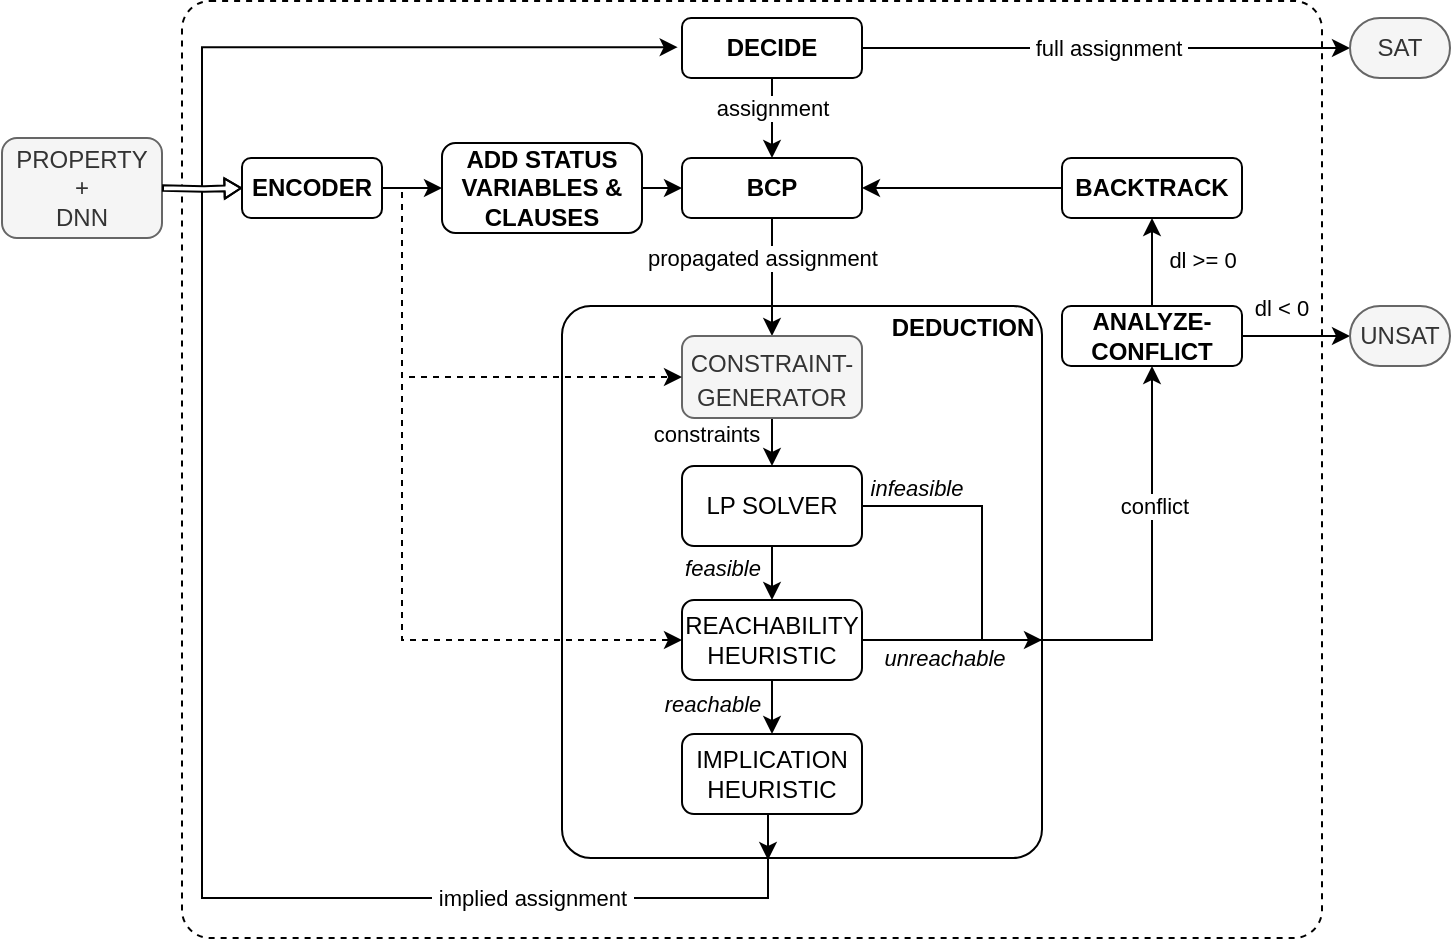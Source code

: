 <mxfile version="20.3.0" type="device" pages="14"><diagram id="JbHXHnzmxublmUXSN-m1" name="Page-1"><mxGraphModel dx="892" dy="1212" grid="1" gridSize="10" guides="1" tooltips="1" connect="1" arrows="1" fold="1" page="1" pageScale="1" pageWidth="1100" pageHeight="850" math="0" shadow="0"><root><mxCell id="0"/><mxCell id="1" parent="0"/><mxCell id="c7Fw6CdmxXg-sGkyi7ny-83" value="" style="rounded=1;whiteSpace=wrap;html=1;labelBackgroundColor=none;fillColor=none;dashed=1;arcSize=3;" parent="1" vertex="1"><mxGeometry x="350" y="461.5" width="570" height="468.5" as="geometry"/></mxCell><mxCell id="c7Fw6CdmxXg-sGkyi7ny-14" value="" style="rounded=1;whiteSpace=wrap;html=1;arcSize=6;sketch=0;fillStyle=zigzag;shadow=0;glass=0;" parent="1" vertex="1"><mxGeometry x="540" y="614" width="240" height="276" as="geometry"/></mxCell><mxCell id="NyJsYIRAaO_jTz8X_5AO-7" value="" style="edgeStyle=orthogonalEdgeStyle;rounded=0;orthogonalLoop=1;jettySize=auto;html=1;" parent="1" source="c7Fw6CdmxXg-sGkyi7ny-1" target="NyJsYIRAaO_jTz8X_5AO-1" edge="1"><mxGeometry relative="1" as="geometry"/></mxCell><mxCell id="c7Fw6CdmxXg-sGkyi7ny-1" value="PROPERTY&lt;br&gt;+&lt;br&gt;DNN" style="rounded=1;whiteSpace=wrap;html=1;fillColor=#f5f5f5;strokeColor=#666666;fontColor=#333333;" parent="1" vertex="1"><mxGeometry x="260" y="530" width="80" height="50" as="geometry"/></mxCell><mxCell id="c7Fw6CdmxXg-sGkyi7ny-62" value="" style="edgeStyle=orthogonalEdgeStyle;rounded=0;orthogonalLoop=1;jettySize=auto;html=1;endArrow=classic;endFill=1;strokeColor=default;entryX=0.5;entryY=0;entryDx=0;entryDy=0;" parent="1" source="c7Fw6CdmxXg-sGkyi7ny-2" target="vtxB-71V6f-o98A6OLWG-6" edge="1"><mxGeometry relative="1" as="geometry"><mxPoint x="595" y="629" as="targetPoint"/></mxGeometry></mxCell><mxCell id="c7Fw6CdmxXg-sGkyi7ny-64" value="propagated assignment" style="edgeLabel;html=1;align=center;verticalAlign=middle;resizable=0;points=[];" parent="c7Fw6CdmxXg-sGkyi7ny-62" vertex="1" connectable="0"><mxGeometry x="-0.8" relative="1" as="geometry"><mxPoint x="-5" y="14" as="offset"/></mxGeometry></mxCell><mxCell id="c7Fw6CdmxXg-sGkyi7ny-2" value="&lt;b&gt;BCP&lt;/b&gt;" style="rounded=1;whiteSpace=wrap;html=1;" parent="1" vertex="1"><mxGeometry x="600" y="540" width="90" height="30" as="geometry"/></mxCell><mxCell id="c7Fw6CdmxXg-sGkyi7ny-12" style="edgeStyle=orthogonalEdgeStyle;rounded=0;orthogonalLoop=1;jettySize=auto;html=1;exitX=0.5;exitY=1;exitDx=0;exitDy=0;entryX=0.5;entryY=0;entryDx=0;entryDy=0;" parent="1" source="c7Fw6CdmxXg-sGkyi7ny-4" target="c7Fw6CdmxXg-sGkyi7ny-2" edge="1"><mxGeometry relative="1" as="geometry"><mxPoint x="570" y="480" as="sourcePoint"/><mxPoint x="595" y="530" as="targetPoint"/><Array as="points"/></mxGeometry></mxCell><mxCell id="c7Fw6CdmxXg-sGkyi7ny-30" value="assignment" style="edgeLabel;html=1;align=center;verticalAlign=middle;resizable=0;points=[];rotation=0;" parent="c7Fw6CdmxXg-sGkyi7ny-12" vertex="1" connectable="0"><mxGeometry x="-0.162" relative="1" as="geometry"><mxPoint y="-2" as="offset"/></mxGeometry></mxCell><mxCell id="c7Fw6CdmxXg-sGkyi7ny-18" style="edgeStyle=orthogonalEdgeStyle;rounded=0;orthogonalLoop=1;jettySize=auto;html=1;exitX=1;exitY=0.5;exitDx=0;exitDy=0;entryX=0;entryY=0.5;entryDx=0;entryDy=0;" parent="1" source="c7Fw6CdmxXg-sGkyi7ny-4" target="c7Fw6CdmxXg-sGkyi7ny-81" edge="1"><mxGeometry relative="1" as="geometry"><mxPoint x="930.2" y="455" as="targetPoint"/></mxGeometry></mxCell><mxCell id="c7Fw6CdmxXg-sGkyi7ny-29" value="&amp;nbsp;full assignment&amp;nbsp;" style="edgeLabel;html=1;align=center;verticalAlign=middle;resizable=0;points=[];" parent="c7Fw6CdmxXg-sGkyi7ny-18" vertex="1" connectable="0"><mxGeometry x="-0.256" y="-1" relative="1" as="geometry"><mxPoint x="32" y="-1" as="offset"/></mxGeometry></mxCell><mxCell id="c7Fw6CdmxXg-sGkyi7ny-4" value="&lt;b&gt;DECIDE&lt;/b&gt;" style="rounded=1;whiteSpace=wrap;html=1;" parent="1" vertex="1"><mxGeometry x="600" y="470" width="90" height="30" as="geometry"/></mxCell><mxCell id="c7Fw6CdmxXg-sGkyi7ny-10" style="edgeStyle=orthogonalEdgeStyle;rounded=0;orthogonalLoop=1;jettySize=auto;html=1;entryX=0.5;entryY=1;entryDx=0;entryDy=0;" parent="1" source="c7Fw6CdmxXg-sGkyi7ny-5" target="c7Fw6CdmxXg-sGkyi7ny-8" edge="1"><mxGeometry relative="1" as="geometry"/></mxCell><mxCell id="c7Fw6CdmxXg-sGkyi7ny-27" value="dl &amp;gt;= 0" style="edgeLabel;html=1;align=center;verticalAlign=middle;resizable=0;points=[];" parent="c7Fw6CdmxXg-sGkyi7ny-10" vertex="1" connectable="0"><mxGeometry x="-0.285" relative="1" as="geometry"><mxPoint x="25" y="-8" as="offset"/></mxGeometry></mxCell><mxCell id="c7Fw6CdmxXg-sGkyi7ny-20" style="edgeStyle=orthogonalEdgeStyle;rounded=0;orthogonalLoop=1;jettySize=auto;html=1;entryX=0;entryY=0.5;entryDx=0;entryDy=0;" parent="1" source="c7Fw6CdmxXg-sGkyi7ny-5" target="c7Fw6CdmxXg-sGkyi7ny-82" edge="1"><mxGeometry relative="1" as="geometry"><mxPoint x="930" y="555" as="targetPoint"/></mxGeometry></mxCell><mxCell id="c7Fw6CdmxXg-sGkyi7ny-28" value="&amp;nbsp; dl &amp;lt; 0&amp;nbsp;" style="edgeLabel;html=1;align=center;verticalAlign=middle;resizable=0;points=[];" parent="c7Fw6CdmxXg-sGkyi7ny-20" vertex="1" connectable="0"><mxGeometry x="-0.16" y="-2" relative="1" as="geometry"><mxPoint x="-5" y="-16" as="offset"/></mxGeometry></mxCell><mxCell id="c7Fw6CdmxXg-sGkyi7ny-5" value="&lt;b&gt;ANALYZE- CONFLICT&lt;/b&gt;" style="rounded=1;whiteSpace=wrap;html=1;" parent="1" vertex="1"><mxGeometry x="790" y="614" width="90" height="30" as="geometry"/></mxCell><mxCell id="c7Fw6CdmxXg-sGkyi7ny-11" style="edgeStyle=orthogonalEdgeStyle;rounded=0;orthogonalLoop=1;jettySize=auto;html=1;exitX=0;exitY=0.5;exitDx=0;exitDy=0;" parent="1" source="c7Fw6CdmxXg-sGkyi7ny-8" edge="1"><mxGeometry relative="1" as="geometry"><mxPoint x="690" y="555" as="targetPoint"/><Array as="points"><mxPoint x="720" y="555"/><mxPoint x="720" y="555"/></Array></mxGeometry></mxCell><mxCell id="c7Fw6CdmxXg-sGkyi7ny-8" value="&lt;b&gt;BACKTRACK&lt;/b&gt;" style="rounded=1;whiteSpace=wrap;html=1;" parent="1" vertex="1"><mxGeometry x="790" y="540" width="90" height="30" as="geometry"/></mxCell><mxCell id="c7Fw6CdmxXg-sGkyi7ny-16" style="edgeStyle=orthogonalEdgeStyle;rounded=0;orthogonalLoop=1;jettySize=auto;html=1;entryX=0.5;entryY=1;entryDx=0;entryDy=0;" parent="1" target="c7Fw6CdmxXg-sGkyi7ny-5" edge="1"><mxGeometry relative="1" as="geometry"><mxPoint x="750" y="781" as="sourcePoint"/><Array as="points"><mxPoint x="835" y="781"/></Array><mxPoint x="795" y="614" as="targetPoint"/></mxGeometry></mxCell><mxCell id="c7Fw6CdmxXg-sGkyi7ny-24" value="conflict" style="edgeLabel;html=1;align=center;verticalAlign=middle;resizable=0;points=[];" parent="c7Fw6CdmxXg-sGkyi7ny-16" vertex="1" connectable="0"><mxGeometry x="-0.284" relative="1" as="geometry"><mxPoint x="6" y="-67" as="offset"/></mxGeometry></mxCell><mxCell id="c7Fw6CdmxXg-sGkyi7ny-23" style="edgeStyle=orthogonalEdgeStyle;rounded=0;orthogonalLoop=1;jettySize=auto;html=1;entryX=-0.024;entryY=0.487;entryDx=0;entryDy=0;entryPerimeter=0;" parent="1" target="c7Fw6CdmxXg-sGkyi7ny-4" edge="1"><mxGeometry relative="1" as="geometry"><mxPoint x="560" y="485" as="targetPoint"/><mxPoint x="643" y="890" as="sourcePoint"/><Array as="points"><mxPoint x="643" y="910"/><mxPoint x="360" y="910"/><mxPoint x="360" y="485"/></Array></mxGeometry></mxCell><mxCell id="c7Fw6CdmxXg-sGkyi7ny-58" value="&amp;nbsp;implied assignment&amp;nbsp;" style="edgeLabel;html=1;align=center;verticalAlign=middle;resizable=0;points=[];rotation=0;" parent="c7Fw6CdmxXg-sGkyi7ny-23" vertex="1" connectable="0"><mxGeometry x="-0.714" y="3" relative="1" as="geometry"><mxPoint y="-3" as="offset"/></mxGeometry></mxCell><mxCell id="c7Fw6CdmxXg-sGkyi7ny-45" style="edgeStyle=orthogonalEdgeStyle;rounded=0;orthogonalLoop=1;jettySize=auto;html=1;exitX=0.5;exitY=1;exitDx=0;exitDy=0;entryX=0.5;entryY=0;entryDx=0;entryDy=0;" parent="1" source="vtxB-71V6f-o98A6OLWG-1" target="c7Fw6CdmxXg-sGkyi7ny-47" edge="1"><mxGeometry relative="1" as="geometry"><mxPoint x="645" y="774" as="targetPoint"/><mxPoint x="645" y="729" as="sourcePoint"/></mxGeometry></mxCell><mxCell id="c7Fw6CdmxXg-sGkyi7ny-46" value="&lt;i&gt;feasible&lt;/i&gt;" style="edgeLabel;html=1;align=center;verticalAlign=middle;resizable=0;points=[];labelBackgroundColor=none;" parent="c7Fw6CdmxXg-sGkyi7ny-45" vertex="1" connectable="0"><mxGeometry x="-0.787" relative="1" as="geometry"><mxPoint x="-25" y="8" as="offset"/></mxGeometry></mxCell><mxCell id="c7Fw6CdmxXg-sGkyi7ny-71" style="edgeStyle=orthogonalEdgeStyle;rounded=0;orthogonalLoop=1;jettySize=auto;html=1;endArrow=classic;endFill=1;strokeColor=default;exitX=1;exitY=0.5;exitDx=0;exitDy=0;" parent="1" source="vtxB-71V6f-o98A6OLWG-1" edge="1"><mxGeometry relative="1" as="geometry"><mxPoint x="780" y="781" as="targetPoint"/><Array as="points"><mxPoint x="750" y="714"/><mxPoint x="750" y="781"/></Array><mxPoint x="695" y="709" as="sourcePoint"/></mxGeometry></mxCell><mxCell id="c7Fw6CdmxXg-sGkyi7ny-75" value="&lt;i&gt;infeasible&lt;/i&gt;" style="edgeLabel;html=1;align=center;verticalAlign=middle;resizable=0;points=[];labelBackgroundColor=none;" parent="c7Fw6CdmxXg-sGkyi7ny-71" vertex="1" connectable="0"><mxGeometry x="-0.612" y="1" relative="1" as="geometry"><mxPoint x="-4" y="-8" as="offset"/></mxGeometry></mxCell><mxCell id="c7Fw6CdmxXg-sGkyi7ny-53" style="edgeStyle=orthogonalEdgeStyle;rounded=0;orthogonalLoop=1;jettySize=auto;html=1;entryX=0.5;entryY=0;entryDx=0;entryDy=0;endArrow=classic;endFill=1;strokeColor=default;" parent="1" source="c7Fw6CdmxXg-sGkyi7ny-47" target="c7Fw6CdmxXg-sGkyi7ny-52" edge="1"><mxGeometry relative="1" as="geometry"/></mxCell><mxCell id="c7Fw6CdmxXg-sGkyi7ny-54" value="&lt;i&gt;reachable&lt;/i&gt;" style="edgeLabel;html=1;align=center;verticalAlign=middle;resizable=0;points=[];labelBackgroundColor=none;" parent="c7Fw6CdmxXg-sGkyi7ny-53" vertex="1" connectable="0"><mxGeometry x="-0.227" y="-1" relative="1" as="geometry"><mxPoint x="-31" y="-8" as="offset"/></mxGeometry></mxCell><mxCell id="c7Fw6CdmxXg-sGkyi7ny-73" style="edgeStyle=orthogonalEdgeStyle;rounded=0;orthogonalLoop=1;jettySize=auto;html=1;endArrow=none;endFill=0;strokeColor=default;" parent="1" source="c7Fw6CdmxXg-sGkyi7ny-47" edge="1"><mxGeometry relative="1" as="geometry"><mxPoint x="780" y="781" as="targetPoint"/></mxGeometry></mxCell><mxCell id="c7Fw6CdmxXg-sGkyi7ny-74" value="&lt;i&gt;unreachable&lt;/i&gt;" style="edgeLabel;html=1;align=center;verticalAlign=middle;resizable=0;points=[];labelBackgroundColor=none;" parent="c7Fw6CdmxXg-sGkyi7ny-73" vertex="1" connectable="0"><mxGeometry x="-0.23" relative="1" as="geometry"><mxPoint x="6" y="9" as="offset"/></mxGeometry></mxCell><mxCell id="c7Fw6CdmxXg-sGkyi7ny-47" value="REACHABILITY HEURISTIC" style="rounded=1;whiteSpace=wrap;html=1;" parent="1" vertex="1"><mxGeometry x="600" y="761" width="90" height="40" as="geometry"/></mxCell><mxCell id="c7Fw6CdmxXg-sGkyi7ny-57" style="edgeStyle=orthogonalEdgeStyle;rounded=0;orthogonalLoop=1;jettySize=auto;html=1;endArrow=classic;endFill=1;strokeColor=default;exitX=0.5;exitY=1;exitDx=0;exitDy=0;" parent="1" source="c7Fw6CdmxXg-sGkyi7ny-52" edge="1"><mxGeometry relative="1" as="geometry"><mxPoint x="643" y="891" as="targetPoint"/><Array as="points"><mxPoint x="643" y="868"/><mxPoint x="643" y="891"/></Array></mxGeometry></mxCell><mxCell id="c7Fw6CdmxXg-sGkyi7ny-52" value="IMPLICATION&lt;br&gt;HEURISTIC" style="rounded=1;whiteSpace=wrap;html=1;" parent="1" vertex="1"><mxGeometry x="600" y="828" width="90" height="40" as="geometry"/></mxCell><mxCell id="c7Fw6CdmxXg-sGkyi7ny-63" value="" style="edgeStyle=orthogonalEdgeStyle;rounded=0;orthogonalLoop=1;jettySize=auto;html=1;endArrow=classic;endFill=1;strokeColor=default;exitX=0.5;exitY=1;exitDx=0;exitDy=0;entryX=0.5;entryY=0;entryDx=0;entryDy=0;" parent="1" source="vtxB-71V6f-o98A6OLWG-6" target="vtxB-71V6f-o98A6OLWG-1" edge="1"><mxGeometry relative="1" as="geometry"><mxPoint x="643.44" y="670" as="sourcePoint"/><mxPoint x="645.029" y="689.011" as="targetPoint"/></mxGeometry></mxCell><mxCell id="c7Fw6CdmxXg-sGkyi7ny-65" value="constraints" style="edgeLabel;html=1;align=center;verticalAlign=middle;resizable=0;points=[];labelBackgroundColor=none;" parent="c7Fw6CdmxXg-sGkyi7ny-63" vertex="1" connectable="0"><mxGeometry x="-0.714" relative="1" as="geometry"><mxPoint x="-33" y="4" as="offset"/></mxGeometry></mxCell><mxCell id="c7Fw6CdmxXg-sGkyi7ny-78" value="&lt;b&gt;DEDUCTION&lt;/b&gt;" style="text;html=1;align=center;verticalAlign=middle;resizable=0;points=[];autosize=1;strokeColor=none;fillColor=none;" parent="1" vertex="1"><mxGeometry x="695" y="615" width="90" height="20" as="geometry"/></mxCell><mxCell id="c7Fw6CdmxXg-sGkyi7ny-81" value="SAT" style="rounded=1;whiteSpace=wrap;html=1;fillColor=#f5f5f5;strokeColor=#666666;fontColor=#333333;arcSize=50;" parent="1" vertex="1"><mxGeometry x="934" y="470" width="50" height="30" as="geometry"/></mxCell><mxCell id="c7Fw6CdmxXg-sGkyi7ny-82" value="UNSAT" style="rounded=1;whiteSpace=wrap;html=1;fillColor=#f5f5f5;strokeColor=#666666;fontColor=#333333;arcSize=50;" parent="1" vertex="1"><mxGeometry x="934" y="614" width="50" height="30" as="geometry"/></mxCell><mxCell id="c7Fw6CdmxXg-sGkyi7ny-22" style="edgeStyle=orthogonalEdgeStyle;rounded=0;orthogonalLoop=1;jettySize=auto;html=1;shape=flexArrow;width=2.857;endSize=2.414;endWidth=6.259;fillColor=#FFFFFF;entryX=0;entryY=0.5;entryDx=0;entryDy=0;" parent="1" target="NyJsYIRAaO_jTz8X_5AO-1" edge="1"><mxGeometry relative="1" as="geometry"><mxPoint x="190" y="660" as="targetPoint"/><Array as="points"/><mxPoint x="340" y="555" as="sourcePoint"/></mxGeometry></mxCell><mxCell id="vtxB-71V6f-o98A6OLWG-1" value="LP SOLVER" style="rounded=1;whiteSpace=wrap;html=1;" parent="1" vertex="1"><mxGeometry x="600" y="694" width="90" height="40" as="geometry"/></mxCell><mxCell id="vtxB-71V6f-o98A6OLWG-6" value="&lt;span style=&quot;font-size: 12px&quot;&gt;CONSTRAINT-GENERATOR&lt;/span&gt;" style="rounded=1;whiteSpace=wrap;html=1;fontSize=14;fillColor=#f5f5f5;strokeColor=#666666;fontColor=#333333;" parent="1" vertex="1"><mxGeometry x="600" y="629" width="90" height="41" as="geometry"/></mxCell><mxCell id="Q3iXqUlo_fVewK8Jc9PV-1" value="&lt;b&gt;ADD STATUS VARIABLES &amp;amp; CLAUSES&lt;br&gt;&lt;/b&gt;" style="rounded=1;whiteSpace=wrap;html=1;" parent="1" vertex="1"><mxGeometry x="480" y="532.5" width="100" height="45" as="geometry"/></mxCell><mxCell id="NyJsYIRAaO_jTz8X_5AO-1" value="&lt;b&gt;ENCODER&lt;br&gt;&lt;/b&gt;" style="rounded=1;whiteSpace=wrap;html=1;" parent="1" vertex="1"><mxGeometry x="380" y="540" width="70" height="30" as="geometry"/></mxCell><mxCell id="NyJsYIRAaO_jTz8X_5AO-2" style="edgeStyle=orthogonalEdgeStyle;rounded=0;orthogonalLoop=1;jettySize=auto;html=1;exitX=1;exitY=0.5;exitDx=0;exitDy=0;entryX=0;entryY=0.5;entryDx=0;entryDy=0;" parent="1" source="NyJsYIRAaO_jTz8X_5AO-1" target="Q3iXqUlo_fVewK8Jc9PV-1" edge="1"><mxGeometry relative="1" as="geometry"><mxPoint x="650" y="565" as="sourcePoint"/><mxPoint x="440" y="555" as="targetPoint"/></mxGeometry></mxCell><mxCell id="NyJsYIRAaO_jTz8X_5AO-8" style="edgeStyle=orthogonalEdgeStyle;rounded=0;orthogonalLoop=1;jettySize=auto;html=1;exitX=1;exitY=0.5;exitDx=0;exitDy=0;entryX=0;entryY=0.5;entryDx=0;entryDy=0;dashed=1;" parent="1" source="NyJsYIRAaO_jTz8X_5AO-1" target="vtxB-71V6f-o98A6OLWG-6" edge="1"><mxGeometry relative="1" as="geometry"><mxPoint x="420" y="565" as="sourcePoint"/><mxPoint x="450" y="565" as="targetPoint"/><Array as="points"><mxPoint x="460" y="555"/><mxPoint x="460" y="650"/></Array></mxGeometry></mxCell><mxCell id="NyJsYIRAaO_jTz8X_5AO-9" style="edgeStyle=orthogonalEdgeStyle;rounded=0;orthogonalLoop=1;jettySize=auto;html=1;exitX=1;exitY=0.5;exitDx=0;exitDy=0;entryX=0;entryY=0.5;entryDx=0;entryDy=0;dashed=1;" parent="1" source="NyJsYIRAaO_jTz8X_5AO-1" target="c7Fw6CdmxXg-sGkyi7ny-47" edge="1"><mxGeometry relative="1" as="geometry"><mxPoint x="420" y="565" as="sourcePoint"/><mxPoint x="560" y="659.5" as="targetPoint"/><Array as="points"><mxPoint x="460" y="555"/><mxPoint x="460" y="781"/></Array></mxGeometry></mxCell><mxCell id="jy81HuYQ7sH8oZfOvzwz-5" style="edgeStyle=orthogonalEdgeStyle;rounded=0;orthogonalLoop=1;jettySize=auto;html=1;entryX=0;entryY=0.5;entryDx=0;entryDy=0;exitX=1;exitY=0.5;exitDx=0;exitDy=0;" parent="1" source="Q3iXqUlo_fVewK8Jc9PV-1" target="c7Fw6CdmxXg-sGkyi7ny-2" edge="1"><mxGeometry relative="1" as="geometry"><mxPoint x="560" y="555" as="sourcePoint"/><mxPoint x="450" y="565" as="targetPoint"/></mxGeometry></mxCell></root></mxGraphModel></diagram><diagram id="K3Vig841L7yq36m65bm3" name="Page-2"><mxGraphModel dx="892" dy="1212" grid="0" gridSize="10" guides="1" tooltips="1" connect="1" arrows="1" fold="1" page="0" pageScale="1" pageWidth="1100" pageHeight="850" math="0" shadow="0"><root><mxCell id="WM-Xs7USrHVO4ui8z17I-0"/><mxCell id="WM-Xs7USrHVO4ui8z17I-1" parent="WM-Xs7USrHVO4ui8z17I-0"/><mxCell id="WM-Xs7USrHVO4ui8z17I-14" style="edgeStyle=orthogonalEdgeStyle;rounded=0;orthogonalLoop=1;jettySize=auto;html=1;endSize=2;fontSize=14;" parent="WM-Xs7USrHVO4ui8z17I-1" source="WM-Xs7USrHVO4ui8z17I-2" target="WM-Xs7USrHVO4ui8z17I-4" edge="1"><mxGeometry relative="1" as="geometry"/></mxCell><mxCell id="WM-Xs7USrHVO4ui8z17I-25" value="-1.0" style="edgeLabel;html=1;align=center;verticalAlign=middle;resizable=0;points=[];fontSize=14;" parent="WM-Xs7USrHVO4ui8z17I-14" vertex="1" connectable="0"><mxGeometry x="0.292" y="1" relative="1" as="geometry"><mxPoint x="-7" y="1" as="offset"/></mxGeometry></mxCell><mxCell id="WM-Xs7USrHVO4ui8z17I-2" value="x&lt;sub&gt;1&lt;/sub&gt;" style="ellipse;whiteSpace=wrap;html=1;fontSize=14;" parent="WM-Xs7USrHVO4ui8z17I-1" vertex="1"><mxGeometry x="160" y="200" width="40" height="40" as="geometry"/></mxCell><mxCell id="WM-Xs7USrHVO4ui8z17I-15" style="edgeStyle=orthogonalEdgeStyle;rounded=0;orthogonalLoop=1;jettySize=auto;html=1;entryX=0;entryY=0.5;entryDx=0;entryDy=0;endSize=3;fontSize=14;" parent="WM-Xs7USrHVO4ui8z17I-1" source="WM-Xs7USrHVO4ui8z17I-3" target="WM-Xs7USrHVO4ui8z17I-5" edge="1"><mxGeometry relative="1" as="geometry"/></mxCell><mxCell id="WM-Xs7USrHVO4ui8z17I-28" value="0.5" style="edgeLabel;html=1;align=center;verticalAlign=middle;resizable=0;points=[];fontSize=14;" parent="WM-Xs7USrHVO4ui8z17I-15" vertex="1" connectable="0"><mxGeometry x="-0.233" y="-1" relative="1" as="geometry"><mxPoint x="9" y="-2" as="offset"/></mxGeometry></mxCell><mxCell id="WM-Xs7USrHVO4ui8z17I-3" value="x&lt;sub&gt;2&lt;/sub&gt;" style="ellipse;whiteSpace=wrap;html=1;fontSize=14;" parent="WM-Xs7USrHVO4ui8z17I-1" vertex="1"><mxGeometry x="160" y="320" width="40" height="40" as="geometry"/></mxCell><mxCell id="WM-Xs7USrHVO4ui8z17I-16" style="edgeStyle=orthogonalEdgeStyle;rounded=0;orthogonalLoop=1;jettySize=auto;html=1;entryX=0;entryY=0.5;entryDx=0;entryDy=0;endSize=2;fontSize=14;" parent="WM-Xs7USrHVO4ui8z17I-1" source="WM-Xs7USrHVO4ui8z17I-4" target="WM-Xs7USrHVO4ui8z17I-6" edge="1"><mxGeometry relative="1" as="geometry"/></mxCell><mxCell id="WM-Xs7USrHVO4ui8z17I-30" value="ReLU" style="edgeLabel;html=1;align=center;verticalAlign=middle;resizable=0;points=[];fontSize=14;" parent="WM-Xs7USrHVO4ui8z17I-16" vertex="1" connectable="0"><mxGeometry x="-0.183" y="1" relative="1" as="geometry"><mxPoint x="11" y="1" as="offset"/></mxGeometry></mxCell><mxCell id="WM-Xs7USrHVO4ui8z17I-4" value="x&lt;sub&gt;3&lt;/sub&gt;" style="ellipse;whiteSpace=wrap;html=1;fontSize=14;" parent="WM-Xs7USrHVO4ui8z17I-1" vertex="1"><mxGeometry x="280" y="200" width="40" height="40" as="geometry"/></mxCell><mxCell id="WM-Xs7USrHVO4ui8z17I-17" style="edgeStyle=orthogonalEdgeStyle;rounded=0;orthogonalLoop=1;jettySize=auto;html=1;entryX=0;entryY=0.5;entryDx=0;entryDy=0;endSize=2;fontSize=14;" parent="WM-Xs7USrHVO4ui8z17I-1" source="WM-Xs7USrHVO4ui8z17I-5" target="WM-Xs7USrHVO4ui8z17I-8" edge="1"><mxGeometry relative="1" as="geometry"/></mxCell><mxCell id="WM-Xs7USrHVO4ui8z17I-31" value="ReLU" style="edgeLabel;html=1;align=center;verticalAlign=middle;resizable=0;points=[];fontSize=14;" parent="WM-Xs7USrHVO4ui8z17I-17" vertex="1" connectable="0"><mxGeometry x="-0.1" y="2" relative="1" as="geometry"><mxPoint x="6" as="offset"/></mxGeometry></mxCell><mxCell id="WM-Xs7USrHVO4ui8z17I-5" value="x&lt;sub&gt;4&lt;/sub&gt;" style="ellipse;whiteSpace=wrap;html=1;fontSize=14;" parent="WM-Xs7USrHVO4ui8z17I-1" vertex="1"><mxGeometry x="280" y="320" width="40" height="40" as="geometry"/></mxCell><mxCell id="WM-Xs7USrHVO4ui8z17I-18" style="edgeStyle=orthogonalEdgeStyle;rounded=0;orthogonalLoop=1;jettySize=auto;html=1;entryX=0;entryY=0.5;entryDx=0;entryDy=0;endSize=2;fontSize=14;" parent="WM-Xs7USrHVO4ui8z17I-1" source="WM-Xs7USrHVO4ui8z17I-6" target="WM-Xs7USrHVO4ui8z17I-7" edge="1"><mxGeometry relative="1" as="geometry"/></mxCell><mxCell id="WM-Xs7USrHVO4ui8z17I-38" value="1.0" style="edgeLabel;html=1;align=center;verticalAlign=middle;resizable=0;points=[];fontSize=14;" parent="WM-Xs7USrHVO4ui8z17I-18" vertex="1" connectable="0"><mxGeometry x="-0.117" relative="1" as="geometry"><mxPoint x="7" as="offset"/></mxGeometry></mxCell><mxCell id="WM-Xs7USrHVO4ui8z17I-6" value="x&lt;sub&gt;5&lt;/sub&gt;" style="ellipse;whiteSpace=wrap;html=1;fontSize=14;" parent="WM-Xs7USrHVO4ui8z17I-1" vertex="1"><mxGeometry x="400" y="200" width="40" height="40" as="geometry"/></mxCell><mxCell id="WM-Xs7USrHVO4ui8z17I-20" style="edgeStyle=orthogonalEdgeStyle;rounded=0;orthogonalLoop=1;jettySize=auto;html=1;entryX=0;entryY=0.5;entryDx=0;entryDy=0;endSize=2;fontSize=14;" parent="WM-Xs7USrHVO4ui8z17I-1" source="WM-Xs7USrHVO4ui8z17I-7" target="WM-Xs7USrHVO4ui8z17I-10" edge="1"><mxGeometry relative="1" as="geometry"/></mxCell><mxCell id="WM-Xs7USrHVO4ui8z17I-40" value="ReLU" style="edgeLabel;html=1;align=center;verticalAlign=middle;resizable=0;points=[];fontSize=14;" parent="WM-Xs7USrHVO4ui8z17I-20" vertex="1" connectable="0"><mxGeometry x="-0.133" relative="1" as="geometry"><mxPoint x="8" as="offset"/></mxGeometry></mxCell><mxCell id="WM-Xs7USrHVO4ui8z17I-7" value="x&lt;sub&gt;7&lt;/sub&gt;" style="ellipse;whiteSpace=wrap;html=1;fontSize=14;" parent="WM-Xs7USrHVO4ui8z17I-1" vertex="1"><mxGeometry x="520" y="200" width="40" height="40" as="geometry"/></mxCell><mxCell id="WM-Xs7USrHVO4ui8z17I-19" style="edgeStyle=orthogonalEdgeStyle;rounded=0;orthogonalLoop=1;jettySize=auto;html=1;entryX=0;entryY=0.5;entryDx=0;entryDy=0;endSize=2;fontSize=14;" parent="WM-Xs7USrHVO4ui8z17I-1" source="WM-Xs7USrHVO4ui8z17I-8" target="WM-Xs7USrHVO4ui8z17I-9" edge="1"><mxGeometry relative="1" as="geometry"/></mxCell><mxCell id="WM-Xs7USrHVO4ui8z17I-8" value="x&lt;sub&gt;6&lt;/sub&gt;" style="ellipse;whiteSpace=wrap;html=1;fontSize=14;" parent="WM-Xs7USrHVO4ui8z17I-1" vertex="1"><mxGeometry x="400" y="320" width="40" height="40" as="geometry"/></mxCell><mxCell id="WM-Xs7USrHVO4ui8z17I-21" style="edgeStyle=orthogonalEdgeStyle;rounded=0;orthogonalLoop=1;jettySize=auto;html=1;entryX=0;entryY=0.5;entryDx=0;entryDy=0;endSize=2;fontSize=14;" parent="WM-Xs7USrHVO4ui8z17I-1" source="WM-Xs7USrHVO4ui8z17I-9" target="WM-Xs7USrHVO4ui8z17I-11" edge="1"><mxGeometry relative="1" as="geometry"/></mxCell><mxCell id="WM-Xs7USrHVO4ui8z17I-41" value="ReLU" style="edgeLabel;html=1;align=center;verticalAlign=middle;resizable=0;points=[];fontSize=14;" parent="WM-Xs7USrHVO4ui8z17I-21" vertex="1" connectable="0"><mxGeometry x="-0.092" y="-2" relative="1" as="geometry"><mxPoint x="6" y="-2" as="offset"/></mxGeometry></mxCell><mxCell id="WM-Xs7USrHVO4ui8z17I-9" value="x&lt;sub&gt;8&lt;/sub&gt;" style="ellipse;whiteSpace=wrap;html=1;fontSize=14;" parent="WM-Xs7USrHVO4ui8z17I-1" vertex="1"><mxGeometry x="520" y="320" width="40" height="40" as="geometry"/></mxCell><mxCell id="WM-Xs7USrHVO4ui8z17I-10" value="x&lt;sub&gt;9&lt;/sub&gt;" style="ellipse;whiteSpace=wrap;html=1;fontSize=14;" parent="WM-Xs7USrHVO4ui8z17I-1" vertex="1"><mxGeometry x="640" y="199" width="40" height="40" as="geometry"/></mxCell><mxCell id="WM-Xs7USrHVO4ui8z17I-11" value="x&lt;sub&gt;10&lt;/sub&gt;" style="ellipse;whiteSpace=wrap;html=1;fontSize=14;" parent="WM-Xs7USrHVO4ui8z17I-1" vertex="1"><mxGeometry x="640" y="319" width="40" height="40" as="geometry"/></mxCell><mxCell id="WM-Xs7USrHVO4ui8z17I-13" value="x&lt;sub&gt;11&lt;/sub&gt;" style="ellipse;whiteSpace=wrap;html=1;fontSize=14;" parent="WM-Xs7USrHVO4ui8z17I-1" vertex="1"><mxGeometry x="760" y="259" width="40" height="40" as="geometry"/></mxCell><mxCell id="WM-Xs7USrHVO4ui8z17I-23" value="" style="endArrow=classic;html=1;exitX=1;exitY=0.5;exitDx=0;exitDy=0;entryX=0;entryY=0;entryDx=0;entryDy=0;endSize=3;fontSize=14;" parent="WM-Xs7USrHVO4ui8z17I-1" source="WM-Xs7USrHVO4ui8z17I-2" target="WM-Xs7USrHVO4ui8z17I-5" edge="1"><mxGeometry width="50" height="50" relative="1" as="geometry"><mxPoint x="490" y="320" as="sourcePoint"/><mxPoint x="540" y="270" as="targetPoint"/></mxGeometry></mxCell><mxCell id="WM-Xs7USrHVO4ui8z17I-27" value="-0.5" style="edgeLabel;html=1;align=center;verticalAlign=middle;resizable=0;points=[];fontSize=14;" parent="WM-Xs7USrHVO4ui8z17I-23" vertex="1" connectable="0"><mxGeometry x="-0.398" y="-2" relative="1" as="geometry"><mxPoint as="offset"/></mxGeometry></mxCell><mxCell id="WM-Xs7USrHVO4ui8z17I-24" value="" style="endArrow=classic;html=1;exitX=1;exitY=0.5;exitDx=0;exitDy=0;entryX=0;entryY=1;entryDx=0;entryDy=0;endSize=3;fontSize=14;" parent="WM-Xs7USrHVO4ui8z17I-1" source="WM-Xs7USrHVO4ui8z17I-3" target="WM-Xs7USrHVO4ui8z17I-4" edge="1"><mxGeometry width="50" height="50" relative="1" as="geometry"><mxPoint x="210" y="230" as="sourcePoint"/><mxPoint x="330" y="350" as="targetPoint"/></mxGeometry></mxCell><mxCell id="WM-Xs7USrHVO4ui8z17I-26" value="-0.5" style="edgeLabel;html=1;align=center;verticalAlign=middle;resizable=0;points=[];fontSize=14;" parent="WM-Xs7USrHVO4ui8z17I-24" vertex="1" connectable="0"><mxGeometry x="0.51" relative="1" as="geometry"><mxPoint x="-40" y="46" as="offset"/></mxGeometry></mxCell><mxCell id="WM-Xs7USrHVO4ui8z17I-32" value="" style="endArrow=classic;html=1;exitX=1;exitY=0.5;exitDx=0;exitDy=0;entryX=0;entryY=1;entryDx=0;entryDy=0;endSize=3;fontSize=14;" parent="WM-Xs7USrHVO4ui8z17I-1" source="WM-Xs7USrHVO4ui8z17I-8" target="WM-Xs7USrHVO4ui8z17I-7" edge="1"><mxGeometry width="50" height="50" relative="1" as="geometry"><mxPoint x="130" y="350" as="sourcePoint"/><mxPoint x="255.858" y="244.142" as="targetPoint"/></mxGeometry></mxCell><mxCell id="WM-Xs7USrHVO4ui8z17I-33" value="-0.5" style="edgeLabel;html=1;align=center;verticalAlign=middle;resizable=0;points=[];fontSize=14;" parent="WM-Xs7USrHVO4ui8z17I-32" vertex="1" connectable="0"><mxGeometry x="0.51" relative="1" as="geometry"><mxPoint x="-45" y="50" as="offset"/></mxGeometry></mxCell><mxCell id="WM-Xs7USrHVO4ui8z17I-34" value="" style="endArrow=classic;html=1;exitX=1;exitY=0.5;exitDx=0;exitDy=0;entryX=0;entryY=0;entryDx=0;entryDy=0;endSize=3;fontSize=14;" parent="WM-Xs7USrHVO4ui8z17I-1" source="WM-Xs7USrHVO4ui8z17I-6" target="WM-Xs7USrHVO4ui8z17I-9" edge="1"><mxGeometry width="50" height="50" relative="1" as="geometry"><mxPoint x="450" y="350" as="sourcePoint"/><mxPoint x="575.858" y="244.142" as="targetPoint"/></mxGeometry></mxCell><mxCell id="WM-Xs7USrHVO4ui8z17I-35" value="-2.0" style="edgeLabel;html=1;align=center;verticalAlign=middle;resizable=0;points=[];fontSize=14;" parent="WM-Xs7USrHVO4ui8z17I-34" vertex="1" connectable="0"><mxGeometry x="0.51" relative="1" as="geometry"><mxPoint x="-25" y="40" as="offset"/></mxGeometry></mxCell><mxCell id="WM-Xs7USrHVO4ui8z17I-39" value="1.0" style="edgeLabel;html=1;align=center;verticalAlign=middle;resizable=0;points=[];fontSize=14;" parent="WM-Xs7USrHVO4ui8z17I-34" vertex="1" connectable="0"><mxGeometry x="-0.275" relative="1" as="geometry"><mxPoint x="-6" y="-8" as="offset"/></mxGeometry></mxCell><mxCell id="WM-Xs7USrHVO4ui8z17I-36" value="0.0" style="text;html=1;align=center;verticalAlign=middle;resizable=0;points=[];autosize=1;strokeColor=none;fillColor=none;fontSize=14;" parent="WM-Xs7USrHVO4ui8z17I-1" vertex="1"><mxGeometry x="286" y="179" width="30" height="20" as="geometry"/></mxCell><mxCell id="WM-Xs7USrHVO4ui8z17I-37" value="0.0" style="text;html=1;align=center;verticalAlign=middle;resizable=0;points=[];autosize=1;strokeColor=none;fillColor=none;fontSize=14;" parent="WM-Xs7USrHVO4ui8z17I-1" vertex="1"><mxGeometry x="285" y="360" width="30" height="20" as="geometry"/></mxCell><mxCell id="WM-Xs7USrHVO4ui8z17I-42" value="" style="endArrow=classic;html=1;exitX=1;exitY=0.5;exitDx=0;exitDy=0;endSize=3;fontSize=14;entryX=0.025;entryY=0.239;entryDx=0;entryDy=0;entryPerimeter=0;" parent="WM-Xs7USrHVO4ui8z17I-1" source="WM-Xs7USrHVO4ui8z17I-10" target="WM-Xs7USrHVO4ui8z17I-13" edge="1"><mxGeometry width="50" height="50" relative="1" as="geometry"><mxPoint x="380" y="359" as="sourcePoint"/><mxPoint x="801" y="272" as="targetPoint"/></mxGeometry></mxCell><mxCell id="WM-Xs7USrHVO4ui8z17I-46" value="1.0" style="edgeLabel;html=1;align=center;verticalAlign=middle;resizable=0;points=[];fontSize=14;" parent="WM-Xs7USrHVO4ui8z17I-42" vertex="1" connectable="0"><mxGeometry x="0.117" y="1" relative="1" as="geometry"><mxPoint x="-8" y="-3" as="offset"/></mxGeometry></mxCell><mxCell id="WM-Xs7USrHVO4ui8z17I-44" value="-2.0" style="text;html=1;align=center;verticalAlign=middle;resizable=0;points=[];autosize=1;strokeColor=none;fillColor=none;fontSize=14;" parent="WM-Xs7USrHVO4ui8z17I-1" vertex="1"><mxGeometry x="520" y="180" width="40" height="20" as="geometry"/></mxCell><mxCell id="WM-Xs7USrHVO4ui8z17I-45" value="0.0" style="text;html=1;align=center;verticalAlign=middle;resizable=0;points=[];autosize=1;strokeColor=none;fillColor=none;fontSize=14;" parent="WM-Xs7USrHVO4ui8z17I-1" vertex="1"><mxGeometry x="525" y="360" width="30" height="20" as="geometry"/></mxCell><mxCell id="WM-Xs7USrHVO4ui8z17I-47" value="" style="endArrow=classic;html=1;exitX=1;exitY=0.5;exitDx=0;exitDy=0;endSize=3;fontSize=14;entryX=0;entryY=0.688;entryDx=0;entryDy=0;entryPerimeter=0;" parent="WM-Xs7USrHVO4ui8z17I-1" source="WM-Xs7USrHVO4ui8z17I-11" target="WM-Xs7USrHVO4ui8z17I-13" edge="1"><mxGeometry width="50" height="50" relative="1" as="geometry"><mxPoint x="690" y="229" as="sourcePoint"/><mxPoint x="810" y="286" as="targetPoint"/></mxGeometry></mxCell><mxCell id="WM-Xs7USrHVO4ui8z17I-49" value="-1.0" style="edgeLabel;html=1;align=center;verticalAlign=middle;resizable=0;points=[];fontSize=14;" parent="WM-Xs7USrHVO4ui8z17I-47" vertex="1" connectable="0"><mxGeometry x="0.12" relative="1" as="geometry"><mxPoint x="-7" y="4" as="offset"/></mxGeometry></mxCell><mxCell id="WM-Xs7USrHVO4ui8z17I-50" value="-1.0" style="text;html=1;align=center;verticalAlign=middle;resizable=0;points=[];autosize=1;strokeColor=none;fillColor=none;fontSize=14;" parent="WM-Xs7USrHVO4ui8z17I-1" vertex="1"><mxGeometry x="760" y="239" width="40" height="20" as="geometry"/></mxCell><mxCell id="BD42nkCXFsTWfJitqlZQ-0" style="edgeStyle=orthogonalEdgeStyle;rounded=0;orthogonalLoop=1;jettySize=auto;html=1;endSize=2;fontSize=14;entryX=0;entryY=0.5;entryDx=0;entryDy=0;" parent="WM-Xs7USrHVO4ui8z17I-1" target="WM-Xs7USrHVO4ui8z17I-2" edge="1"><mxGeometry relative="1" as="geometry"><mxPoint x="80" y="220" as="sourcePoint"/><mxPoint x="160" y="219.71" as="targetPoint"/><Array as="points"><mxPoint x="160" y="220"/></Array></mxGeometry></mxCell><mxCell id="BD42nkCXFsTWfJitqlZQ-7" value="[-1, 1]" style="edgeLabel;html=1;align=center;verticalAlign=middle;resizable=0;points=[];fontSize=14;" parent="BD42nkCXFsTWfJitqlZQ-0" vertex="1" connectable="0"><mxGeometry x="-0.293" y="1" relative="1" as="geometry"><mxPoint x="11" y="-12" as="offset"/></mxGeometry></mxCell><mxCell id="BD42nkCXFsTWfJitqlZQ-4" style="edgeStyle=orthogonalEdgeStyle;rounded=0;orthogonalLoop=1;jettySize=auto;html=1;endSize=2;fontSize=14;entryX=0;entryY=0.5;entryDx=0;entryDy=0;" parent="WM-Xs7USrHVO4ui8z17I-1" target="WM-Xs7USrHVO4ui8z17I-3" edge="1"><mxGeometry relative="1" as="geometry"><mxPoint x="80" y="340" as="sourcePoint"/><mxPoint x="130" y="339.97" as="targetPoint"/></mxGeometry></mxCell><mxCell id="BD42nkCXFsTWfJitqlZQ-8" value="&lt;font style=&quot;font-size: 14px&quot;&gt;[-2, 2]&lt;/font&gt;" style="text;html=1;align=center;verticalAlign=middle;resizable=0;points=[];autosize=1;strokeColor=none;fillColor=none;" parent="WM-Xs7USrHVO4ui8z17I-1" vertex="1"><mxGeometry x="95" y="340" width="50" height="20" as="geometry"/></mxCell></root></mxGraphModel></diagram><diagram id="uSM9pZb-goTtdeHXG59d" name="Page-3"><mxGraphModel dx="892" dy="1212" grid="1" gridSize="10" guides="1" tooltips="1" connect="1" arrows="1" fold="1" page="1" pageScale="1" pageWidth="1100" pageHeight="850" math="0" shadow="0"><root><mxCell id="06dnTo4jQtdexImAMwF--0"/><mxCell id="06dnTo4jQtdexImAMwF--1" parent="06dnTo4jQtdexImAMwF--0"/><mxCell id="06dnTo4jQtdexImAMwF--2" style="edgeStyle=orthogonalEdgeStyle;rounded=0;orthogonalLoop=1;jettySize=auto;html=1;endSize=2;fontSize=14;" parent="06dnTo4jQtdexImAMwF--1" source="06dnTo4jQtdexImAMwF--4" target="06dnTo4jQtdexImAMwF--10" edge="1"><mxGeometry relative="1" as="geometry"/></mxCell><mxCell id="06dnTo4jQtdexImAMwF--3" value="-1.0" style="edgeLabel;html=1;align=center;verticalAlign=middle;resizable=0;points=[];fontSize=14;" parent="06dnTo4jQtdexImAMwF--2" vertex="1" connectable="0"><mxGeometry x="0.292" y="1" relative="1" as="geometry"><mxPoint x="-7" y="1" as="offset"/></mxGeometry></mxCell><mxCell id="06dnTo4jQtdexImAMwF--4" value="x&lt;sub&gt;1&lt;/sub&gt;" style="ellipse;whiteSpace=wrap;html=1;fontSize=14;" parent="06dnTo4jQtdexImAMwF--1" vertex="1"><mxGeometry x="160" y="201" width="40" height="40" as="geometry"/></mxCell><mxCell id="06dnTo4jQtdexImAMwF--5" style="edgeStyle=orthogonalEdgeStyle;rounded=0;orthogonalLoop=1;jettySize=auto;html=1;entryX=0;entryY=0.5;entryDx=0;entryDy=0;endSize=3;fontSize=14;" parent="06dnTo4jQtdexImAMwF--1" source="06dnTo4jQtdexImAMwF--7" target="06dnTo4jQtdexImAMwF--13" edge="1"><mxGeometry relative="1" as="geometry"/></mxCell><mxCell id="06dnTo4jQtdexImAMwF--6" value="0.5" style="edgeLabel;html=1;align=center;verticalAlign=middle;resizable=0;points=[];fontSize=14;" parent="06dnTo4jQtdexImAMwF--5" vertex="1" connectable="0"><mxGeometry x="-0.233" y="-1" relative="1" as="geometry"><mxPoint x="9" y="-2" as="offset"/></mxGeometry></mxCell><mxCell id="06dnTo4jQtdexImAMwF--7" value="x&lt;sub&gt;2&lt;/sub&gt;" style="ellipse;whiteSpace=wrap;html=1;fontSize=14;" parent="06dnTo4jQtdexImAMwF--1" vertex="1"><mxGeometry x="160" y="321" width="40" height="40" as="geometry"/></mxCell><mxCell id="06dnTo4jQtdexImAMwF--8" style="edgeStyle=orthogonalEdgeStyle;rounded=0;orthogonalLoop=1;jettySize=auto;html=1;entryX=0;entryY=0.5;entryDx=0;entryDy=0;endSize=2;fontSize=14;" parent="06dnTo4jQtdexImAMwF--1" source="06dnTo4jQtdexImAMwF--10" target="06dnTo4jQtdexImAMwF--16" edge="1"><mxGeometry relative="1" as="geometry"/></mxCell><mxCell id="06dnTo4jQtdexImAMwF--9" value="ReLU" style="edgeLabel;html=1;align=center;verticalAlign=middle;resizable=0;points=[];fontSize=14;" parent="06dnTo4jQtdexImAMwF--8" vertex="1" connectable="0"><mxGeometry x="-0.183" y="1" relative="1" as="geometry"><mxPoint x="11" y="1" as="offset"/></mxGeometry></mxCell><mxCell id="06dnTo4jQtdexImAMwF--10" value="x&lt;sub&gt;3&lt;/sub&gt;" style="ellipse;whiteSpace=wrap;html=1;fontSize=14;" parent="06dnTo4jQtdexImAMwF--1" vertex="1"><mxGeometry x="293" y="201" width="40" height="40" as="geometry"/></mxCell><mxCell id="06dnTo4jQtdexImAMwF--11" style="edgeStyle=orthogonalEdgeStyle;rounded=0;orthogonalLoop=1;jettySize=auto;html=1;entryX=0;entryY=0.5;entryDx=0;entryDy=0;endSize=2;fontSize=14;" parent="06dnTo4jQtdexImAMwF--1" source="06dnTo4jQtdexImAMwF--13" target="06dnTo4jQtdexImAMwF--21" edge="1"><mxGeometry relative="1" as="geometry"/></mxCell><mxCell id="06dnTo4jQtdexImAMwF--12" value="ReLU" style="edgeLabel;html=1;align=center;verticalAlign=middle;resizable=0;points=[];fontSize=14;" parent="06dnTo4jQtdexImAMwF--11" vertex="1" connectable="0"><mxGeometry x="-0.1" y="2" relative="1" as="geometry"><mxPoint x="6" as="offset"/></mxGeometry></mxCell><mxCell id="06dnTo4jQtdexImAMwF--13" value="x&lt;sub&gt;4&lt;/sub&gt;" style="ellipse;whiteSpace=wrap;html=1;fontSize=14;" parent="06dnTo4jQtdexImAMwF--1" vertex="1"><mxGeometry x="293" y="321" width="40" height="40" as="geometry"/></mxCell><mxCell id="06dnTo4jQtdexImAMwF--14" style="edgeStyle=orthogonalEdgeStyle;rounded=0;orthogonalLoop=1;jettySize=auto;html=1;entryX=0;entryY=0.5;entryDx=0;entryDy=0;endSize=2;fontSize=14;" parent="06dnTo4jQtdexImAMwF--1" source="06dnTo4jQtdexImAMwF--16" target="06dnTo4jQtdexImAMwF--19" edge="1"><mxGeometry relative="1" as="geometry"/></mxCell><mxCell id="06dnTo4jQtdexImAMwF--15" value="1.0" style="edgeLabel;html=1;align=center;verticalAlign=middle;resizable=0;points=[];fontSize=14;" parent="06dnTo4jQtdexImAMwF--14" vertex="1" connectable="0"><mxGeometry x="-0.117" relative="1" as="geometry"><mxPoint x="7" as="offset"/></mxGeometry></mxCell><mxCell id="06dnTo4jQtdexImAMwF--16" value="x&lt;sub&gt;5&lt;/sub&gt;" style="ellipse;whiteSpace=wrap;html=1;fontSize=14;" parent="06dnTo4jQtdexImAMwF--1" vertex="1"><mxGeometry x="441" y="201" width="40" height="40" as="geometry"/></mxCell><mxCell id="06dnTo4jQtdexImAMwF--17" style="edgeStyle=orthogonalEdgeStyle;rounded=0;orthogonalLoop=1;jettySize=auto;html=1;entryX=0;entryY=0.5;entryDx=0;entryDy=0;endSize=2;fontSize=14;" parent="06dnTo4jQtdexImAMwF--1" source="06dnTo4jQtdexImAMwF--19" target="06dnTo4jQtdexImAMwF--25" edge="1"><mxGeometry relative="1" as="geometry"/></mxCell><mxCell id="06dnTo4jQtdexImAMwF--18" value="ReLU" style="edgeLabel;html=1;align=center;verticalAlign=middle;resizable=0;points=[];fontSize=14;" parent="06dnTo4jQtdexImAMwF--17" vertex="1" connectable="0"><mxGeometry x="-0.133" relative="1" as="geometry"><mxPoint x="8" as="offset"/></mxGeometry></mxCell><mxCell id="06dnTo4jQtdexImAMwF--19" value="x&lt;sub&gt;7&lt;/sub&gt;" style="ellipse;whiteSpace=wrap;html=1;fontSize=14;" parent="06dnTo4jQtdexImAMwF--1" vertex="1"><mxGeometry x="600" y="201" width="40" height="40" as="geometry"/></mxCell><mxCell id="06dnTo4jQtdexImAMwF--20" style="edgeStyle=orthogonalEdgeStyle;rounded=0;orthogonalLoop=1;jettySize=auto;html=1;entryX=0;entryY=0.5;entryDx=0;entryDy=0;endSize=2;fontSize=14;" parent="06dnTo4jQtdexImAMwF--1" source="06dnTo4jQtdexImAMwF--21" target="06dnTo4jQtdexImAMwF--24" edge="1"><mxGeometry relative="1" as="geometry"/></mxCell><mxCell id="06dnTo4jQtdexImAMwF--21" value="x&lt;sub&gt;6&lt;/sub&gt;" style="ellipse;whiteSpace=wrap;html=1;fontSize=14;" parent="06dnTo4jQtdexImAMwF--1" vertex="1"><mxGeometry x="441" y="321" width="40" height="40" as="geometry"/></mxCell><mxCell id="06dnTo4jQtdexImAMwF--22" style="edgeStyle=orthogonalEdgeStyle;rounded=0;orthogonalLoop=1;jettySize=auto;html=1;entryX=0;entryY=0.5;entryDx=0;entryDy=0;endSize=2;fontSize=14;" parent="06dnTo4jQtdexImAMwF--1" source="06dnTo4jQtdexImAMwF--24" target="06dnTo4jQtdexImAMwF--26" edge="1"><mxGeometry relative="1" as="geometry"/></mxCell><mxCell id="06dnTo4jQtdexImAMwF--23" value="ReLU" style="edgeLabel;html=1;align=center;verticalAlign=middle;resizable=0;points=[];fontSize=14;" parent="06dnTo4jQtdexImAMwF--22" vertex="1" connectable="0"><mxGeometry x="-0.092" y="-2" relative="1" as="geometry"><mxPoint x="6" y="-2" as="offset"/></mxGeometry></mxCell><mxCell id="06dnTo4jQtdexImAMwF--24" value="x&lt;sub&gt;8&lt;/sub&gt;" style="ellipse;whiteSpace=wrap;html=1;fontSize=14;" parent="06dnTo4jQtdexImAMwF--1" vertex="1"><mxGeometry x="600" y="321" width="40" height="40" as="geometry"/></mxCell><mxCell id="06dnTo4jQtdexImAMwF--25" value="x&lt;sub&gt;9&lt;/sub&gt;" style="ellipse;whiteSpace=wrap;html=1;fontSize=14;" parent="06dnTo4jQtdexImAMwF--1" vertex="1"><mxGeometry x="773" y="200" width="40" height="40" as="geometry"/></mxCell><mxCell id="06dnTo4jQtdexImAMwF--26" value="x&lt;sub&gt;10&lt;/sub&gt;" style="ellipse;whiteSpace=wrap;html=1;fontSize=14;" parent="06dnTo4jQtdexImAMwF--1" vertex="1"><mxGeometry x="773" y="320" width="40" height="40" as="geometry"/></mxCell><mxCell id="06dnTo4jQtdexImAMwF--27" value="x&lt;sub&gt;11&lt;/sub&gt;" style="ellipse;whiteSpace=wrap;html=1;fontSize=14;" parent="06dnTo4jQtdexImAMwF--1" vertex="1"><mxGeometry x="893" y="260" width="40" height="40" as="geometry"/></mxCell><mxCell id="06dnTo4jQtdexImAMwF--28" value="" style="endArrow=classic;html=1;exitX=1;exitY=0.5;exitDx=0;exitDy=0;entryX=0;entryY=0;entryDx=0;entryDy=0;endSize=3;fontSize=14;" parent="06dnTo4jQtdexImAMwF--1" source="06dnTo4jQtdexImAMwF--4" target="06dnTo4jQtdexImAMwF--13" edge="1"><mxGeometry width="50" height="50" relative="1" as="geometry"><mxPoint x="623" y="321" as="sourcePoint"/><mxPoint x="673" y="271" as="targetPoint"/></mxGeometry></mxCell><mxCell id="06dnTo4jQtdexImAMwF--29" value="-0.5" style="edgeLabel;html=1;align=center;verticalAlign=middle;resizable=0;points=[];fontSize=14;" parent="06dnTo4jQtdexImAMwF--28" vertex="1" connectable="0"><mxGeometry x="-0.398" y="-2" relative="1" as="geometry"><mxPoint as="offset"/></mxGeometry></mxCell><mxCell id="06dnTo4jQtdexImAMwF--30" value="" style="endArrow=classic;html=1;exitX=1;exitY=0.5;exitDx=0;exitDy=0;entryX=0;entryY=1;entryDx=0;entryDy=0;endSize=3;fontSize=14;" parent="06dnTo4jQtdexImAMwF--1" source="06dnTo4jQtdexImAMwF--7" target="06dnTo4jQtdexImAMwF--10" edge="1"><mxGeometry width="50" height="50" relative="1" as="geometry"><mxPoint x="343" y="231" as="sourcePoint"/><mxPoint x="463" y="351" as="targetPoint"/></mxGeometry></mxCell><mxCell id="06dnTo4jQtdexImAMwF--31" value="-0.5" style="edgeLabel;html=1;align=center;verticalAlign=middle;resizable=0;points=[];fontSize=14;" parent="06dnTo4jQtdexImAMwF--30" vertex="1" connectable="0"><mxGeometry x="0.51" relative="1" as="geometry"><mxPoint x="-40" y="46" as="offset"/></mxGeometry></mxCell><mxCell id="06dnTo4jQtdexImAMwF--32" value="" style="endArrow=classic;html=1;exitX=1;exitY=0.5;exitDx=0;exitDy=0;entryX=0;entryY=1;entryDx=0;entryDy=0;endSize=3;fontSize=14;" parent="06dnTo4jQtdexImAMwF--1" source="06dnTo4jQtdexImAMwF--21" target="06dnTo4jQtdexImAMwF--19" edge="1"><mxGeometry width="50" height="50" relative="1" as="geometry"><mxPoint x="263" y="351" as="sourcePoint"/><mxPoint x="388.858" y="245.142" as="targetPoint"/></mxGeometry></mxCell><mxCell id="06dnTo4jQtdexImAMwF--33" value="-0.5" style="edgeLabel;html=1;align=center;verticalAlign=middle;resizable=0;points=[];fontSize=14;" parent="06dnTo4jQtdexImAMwF--32" vertex="1" connectable="0"><mxGeometry x="0.51" relative="1" as="geometry"><mxPoint x="-45" y="50" as="offset"/></mxGeometry></mxCell><mxCell id="06dnTo4jQtdexImAMwF--34" value="" style="endArrow=classic;html=1;exitX=1;exitY=0.5;exitDx=0;exitDy=0;entryX=0;entryY=0;entryDx=0;entryDy=0;endSize=3;fontSize=14;" parent="06dnTo4jQtdexImAMwF--1" source="06dnTo4jQtdexImAMwF--16" target="06dnTo4jQtdexImAMwF--24" edge="1"><mxGeometry width="50" height="50" relative="1" as="geometry"><mxPoint x="583" y="351" as="sourcePoint"/><mxPoint x="708.858" y="245.142" as="targetPoint"/></mxGeometry></mxCell><mxCell id="06dnTo4jQtdexImAMwF--35" value="-2.0" style="edgeLabel;html=1;align=center;verticalAlign=middle;resizable=0;points=[];fontSize=14;" parent="06dnTo4jQtdexImAMwF--34" vertex="1" connectable="0"><mxGeometry x="0.51" relative="1" as="geometry"><mxPoint x="-25" y="40" as="offset"/></mxGeometry></mxCell><mxCell id="06dnTo4jQtdexImAMwF--36" value="1.0" style="edgeLabel;html=1;align=center;verticalAlign=middle;resizable=0;points=[];fontSize=14;" parent="06dnTo4jQtdexImAMwF--34" vertex="1" connectable="0"><mxGeometry x="-0.275" relative="1" as="geometry"><mxPoint x="-6" y="-8" as="offset"/></mxGeometry></mxCell><mxCell id="06dnTo4jQtdexImAMwF--37" value="0.0" style="text;html=1;align=center;verticalAlign=middle;resizable=0;points=[];autosize=1;strokeColor=none;fillColor=none;fontSize=14;" parent="06dnTo4jQtdexImAMwF--1" vertex="1"><mxGeometry x="320" y="241" width="30" height="20" as="geometry"/></mxCell><mxCell id="06dnTo4jQtdexImAMwF--38" value="0.0" style="text;html=1;align=center;verticalAlign=middle;resizable=0;points=[];autosize=1;strokeColor=none;fillColor=none;fontSize=14;" parent="06dnTo4jQtdexImAMwF--1" vertex="1"><mxGeometry x="320" y="301" width="30" height="20" as="geometry"/></mxCell><mxCell id="06dnTo4jQtdexImAMwF--39" value="" style="endArrow=classic;html=1;exitX=1;exitY=0.5;exitDx=0;exitDy=0;endSize=3;fontSize=14;entryX=0.025;entryY=0.239;entryDx=0;entryDy=0;entryPerimeter=0;" parent="06dnTo4jQtdexImAMwF--1" source="06dnTo4jQtdexImAMwF--25" target="06dnTo4jQtdexImAMwF--27" edge="1"><mxGeometry width="50" height="50" relative="1" as="geometry"><mxPoint x="513" y="360" as="sourcePoint"/><mxPoint x="934" y="273" as="targetPoint"/></mxGeometry></mxCell><mxCell id="06dnTo4jQtdexImAMwF--40" value="1.0" style="edgeLabel;html=1;align=center;verticalAlign=middle;resizable=0;points=[];fontSize=14;" parent="06dnTo4jQtdexImAMwF--39" vertex="1" connectable="0"><mxGeometry x="0.117" y="1" relative="1" as="geometry"><mxPoint x="-8" y="-3" as="offset"/></mxGeometry></mxCell><mxCell id="06dnTo4jQtdexImAMwF--41" value="-2.0" style="text;html=1;align=center;verticalAlign=middle;resizable=0;points=[];autosize=1;strokeColor=none;fillColor=none;fontSize=14;" parent="06dnTo4jQtdexImAMwF--1" vertex="1"><mxGeometry x="610" y="241" width="40" height="20" as="geometry"/></mxCell><mxCell id="06dnTo4jQtdexImAMwF--42" value="0.0" style="text;html=1;align=center;verticalAlign=middle;resizable=0;points=[];autosize=1;strokeColor=none;fillColor=none;fontSize=14;" parent="06dnTo4jQtdexImAMwF--1" vertex="1"><mxGeometry x="615" y="300" width="30" height="20" as="geometry"/></mxCell><mxCell id="06dnTo4jQtdexImAMwF--43" value="" style="endArrow=classic;html=1;exitX=1;exitY=0.5;exitDx=0;exitDy=0;endSize=3;fontSize=14;entryX=0;entryY=0.688;entryDx=0;entryDy=0;entryPerimeter=0;" parent="06dnTo4jQtdexImAMwF--1" source="06dnTo4jQtdexImAMwF--26" target="06dnTo4jQtdexImAMwF--27" edge="1"><mxGeometry width="50" height="50" relative="1" as="geometry"><mxPoint x="823" y="230" as="sourcePoint"/><mxPoint x="943" y="287" as="targetPoint"/></mxGeometry></mxCell><mxCell id="06dnTo4jQtdexImAMwF--44" value="-1.0" style="edgeLabel;html=1;align=center;verticalAlign=middle;resizable=0;points=[];fontSize=14;" parent="06dnTo4jQtdexImAMwF--43" vertex="1" connectable="0"><mxGeometry x="0.12" relative="1" as="geometry"><mxPoint x="-7" y="4" as="offset"/></mxGeometry></mxCell><mxCell id="06dnTo4jQtdexImAMwF--45" value="-1.0" style="text;html=1;align=center;verticalAlign=middle;resizable=0;points=[];autosize=1;strokeColor=none;fillColor=none;fontSize=14;" parent="06dnTo4jQtdexImAMwF--1" vertex="1"><mxGeometry x="903" y="300" width="40" height="20" as="geometry"/></mxCell><mxCell id="06dnTo4jQtdexImAMwF--46" style="edgeStyle=orthogonalEdgeStyle;rounded=0;orthogonalLoop=1;jettySize=auto;html=1;endSize=2;fontSize=14;entryX=0;entryY=0.5;entryDx=0;entryDy=0;" parent="06dnTo4jQtdexImAMwF--1" target="06dnTo4jQtdexImAMwF--4" edge="1"><mxGeometry relative="1" as="geometry"><mxPoint x="80" y="221" as="sourcePoint"/><mxPoint x="160" y="220.71" as="targetPoint"/><Array as="points"><mxPoint x="160" y="221"/></Array></mxGeometry></mxCell><mxCell id="06dnTo4jQtdexImAMwF--47" value="[-1, 1]" style="edgeLabel;html=1;align=center;verticalAlign=middle;resizable=0;points=[];fontSize=14;" parent="06dnTo4jQtdexImAMwF--46" vertex="1" connectable="0"><mxGeometry x="-0.293" y="1" relative="1" as="geometry"><mxPoint x="12" y="-19" as="offset"/></mxGeometry></mxCell><mxCell id="06dnTo4jQtdexImAMwF--48" style="edgeStyle=orthogonalEdgeStyle;rounded=0;orthogonalLoop=1;jettySize=auto;html=1;endSize=2;fontSize=14;entryX=0;entryY=0.5;entryDx=0;entryDy=0;" parent="06dnTo4jQtdexImAMwF--1" target="06dnTo4jQtdexImAMwF--7" edge="1"><mxGeometry relative="1" as="geometry"><mxPoint x="80" y="341" as="sourcePoint"/><mxPoint x="130" y="340.97" as="targetPoint"/></mxGeometry></mxCell><mxCell id="06dnTo4jQtdexImAMwF--49" value="&lt;font style=&quot;font-size: 14px&quot;&gt;[-2, 2]&lt;/font&gt;" style="text;html=1;align=center;verticalAlign=middle;resizable=0;points=[];autosize=1;strokeColor=none;fillColor=none;" parent="06dnTo4jQtdexImAMwF--1" vertex="1"><mxGeometry x="95" y="341" width="50" height="20" as="geometry"/></mxCell><mxCell id="06dnTo4jQtdexImAMwF--51" value="&lt;font style=&quot;font-size: 14px&quot;&gt;x&lt;sub&gt;3 &lt;/sub&gt;= 0.0 - e&lt;sub&gt;1 &lt;/sub&gt;- e&lt;sub&gt;2&lt;/sub&gt;&lt;/font&gt;" style="text;html=1;align=center;verticalAlign=middle;resizable=0;points=[];autosize=1;strokeColor=none;fillColor=none;" parent="06dnTo4jQtdexImAMwF--1" vertex="1"><mxGeometry x="253" y="170" width="120" height="20" as="geometry"/></mxCell><mxCell id="06dnTo4jQtdexImAMwF--52" value="&lt;font style=&quot;font-size: 14px&quot;&gt;x&lt;sub&gt;1&amp;nbsp;&lt;/sub&gt;= 0.0 + e&lt;sub&gt;1&lt;/sub&gt;&amp;nbsp;&lt;/font&gt;" style="text;html=1;align=center;verticalAlign=middle;resizable=0;points=[];autosize=1;strokeColor=none;fillColor=none;" parent="06dnTo4jQtdexImAMwF--1" vertex="1"><mxGeometry x="140" y="170" width="100" height="20" as="geometry"/></mxCell><mxCell id="06dnTo4jQtdexImAMwF--53" value="&lt;font style=&quot;font-size: 14px&quot;&gt;x&lt;sub&gt;2&amp;nbsp;&lt;/sub&gt;= 0.0 + 2e&lt;sub&gt;2&lt;/sub&gt;&amp;nbsp;&lt;/font&gt;" style="text;html=1;align=center;verticalAlign=middle;resizable=0;points=[];autosize=1;strokeColor=none;fillColor=none;" parent="06dnTo4jQtdexImAMwF--1" vertex="1"><mxGeometry x="125" y="375" width="110" height="20" as="geometry"/></mxCell><mxCell id="06dnTo4jQtdexImAMwF--54" value="&lt;font style=&quot;font-size: 14px&quot;&gt;x&lt;sub&gt;4&amp;nbsp;&lt;/sub&gt;= 0.0 - 0.5e&lt;sub&gt;1 &lt;/sub&gt;+ e&lt;sub&gt;2&lt;/sub&gt;&lt;/font&gt;" style="text;html=1;align=center;verticalAlign=middle;resizable=0;points=[];autosize=1;strokeColor=none;fillColor=none;" parent="06dnTo4jQtdexImAMwF--1" vertex="1"><mxGeometry x="243" y="375" width="140" height="20" as="geometry"/></mxCell><mxCell id="06dnTo4jQtdexImAMwF--55" value="&lt;font style=&quot;font-size: 14px&quot;&gt;x&lt;sub&gt;5 &lt;/sub&gt;= 0.5 - 0.5e&lt;sub&gt;1 &lt;br&gt;&lt;/sub&gt;&amp;nbsp; &amp;nbsp; &amp;nbsp; &amp;nbsp; &amp;nbsp; - 0.5e&lt;sub&gt;2&lt;/sub&gt;&amp;nbsp;+ 0.5e&lt;sub&gt;3&lt;/sub&gt;&lt;/font&gt;" style="text;html=1;align=center;verticalAlign=middle;resizable=0;points=[];autosize=1;strokeColor=none;fillColor=none;" parent="06dnTo4jQtdexImAMwF--1" vertex="1"><mxGeometry x="386" y="150" width="150" height="40" as="geometry"/></mxCell><mxCell id="06dnTo4jQtdexImAMwF--56" value="&lt;font style=&quot;font-size: 14px&quot;&gt;x&lt;sub&gt;6 &lt;/sub&gt;= 0.375 - 0.25e&lt;sub&gt;1 &lt;br&gt;&lt;/sub&gt;&amp;nbsp; &amp;nbsp; &amp;nbsp; &amp;nbsp;+&amp;nbsp;0.5e&lt;sub&gt;2&lt;/sub&gt;&amp;nbsp;+ 0.375e&lt;sub&gt;4&lt;/sub&gt;&lt;/font&gt;" style="text;html=1;align=center;verticalAlign=middle;resizable=0;points=[];autosize=1;strokeColor=none;fillColor=none;" parent="06dnTo4jQtdexImAMwF--1" vertex="1"><mxGeometry x="386" y="375" width="150" height="40" as="geometry"/></mxCell><mxCell id="06dnTo4jQtdexImAMwF--59" value="&lt;font style=&quot;font-size: 14px&quot;&gt;x&lt;sub&gt;7 &lt;/sub&gt;= -1.688 - 0.375e&lt;sub&gt;1 &lt;br&gt;&lt;/sub&gt;&amp;nbsp; &amp;nbsp; &amp;nbsp; &amp;nbsp; &amp;nbsp; - 0.75e&lt;sub&gt;2&lt;/sub&gt;&amp;nbsp;+ 0.5e&lt;sub&gt;3&amp;nbsp;&lt;/sub&gt;&lt;br&gt;- 0.188e&lt;sub&gt;4&lt;/sub&gt;&lt;br&gt;&lt;br&gt;&lt;/font&gt;" style="text;html=1;align=center;verticalAlign=middle;resizable=0;points=[];autosize=1;strokeColor=none;fillColor=none;" parent="06dnTo4jQtdexImAMwF--1" vertex="1"><mxGeometry x="540" y="130" width="160" height="80" as="geometry"/></mxCell><mxCell id="06dnTo4jQtdexImAMwF--60" value="&lt;font style=&quot;font-size: 14px&quot;&gt;x&lt;sub&gt;8 &lt;/sub&gt;= -0.25 -&amp;nbsp;1.5e&lt;sub&gt;2&lt;/sub&gt;&amp;nbsp;&lt;br&gt;+ 0.5e&lt;sub&gt;3&amp;nbsp;&lt;/sub&gt;- 0.75e&lt;sub&gt;4&lt;/sub&gt;&lt;br&gt;&lt;br&gt;&lt;/font&gt;" style="text;html=1;align=center;verticalAlign=middle;resizable=0;points=[];autosize=1;strokeColor=none;fillColor=none;" parent="06dnTo4jQtdexImAMwF--1" vertex="1"><mxGeometry x="555" y="375" width="130" height="60" as="geometry"/></mxCell><mxCell id="cK7L1DxSA0fKvBO6xmwf-0" value="&lt;font style=&quot;font-size: 14px&quot;&gt;x&lt;sub&gt;9 &lt;/sub&gt;= 0.002 - 0.013e&lt;sub&gt;1 &lt;br&gt;&lt;/sub&gt;&amp;nbsp; &amp;nbsp; &amp;nbsp; &amp;nbsp; &amp;nbsp; - 0.026e&lt;sub&gt;2&lt;/sub&gt;&amp;nbsp;+ 0.017e&lt;sub&gt;3&amp;nbsp;&lt;/sub&gt;&lt;br&gt;- 0.006e&lt;sub&gt;4 &lt;/sub&gt;+ 0.060e&lt;sub&gt;5&lt;/sub&gt;&lt;br&gt;&lt;br&gt;&lt;/font&gt;" style="text;html=1;align=center;verticalAlign=middle;resizable=0;points=[];autosize=1;strokeColor=none;fillColor=none;" parent="06dnTo4jQtdexImAMwF--1" vertex="1"><mxGeometry x="733" y="121" width="180" height="80" as="geometry"/></mxCell><mxCell id="cK7L1DxSA0fKvBO6xmwf-1" value="&lt;font style=&quot;font-size: 14px&quot;&gt;x&lt;sub&gt;10&amp;nbsp;&lt;/sub&gt;= 0.568 -&amp;nbsp;&amp;nbsp;0.682e&lt;sub&gt;2&lt;/sub&gt;&amp;nbsp;&lt;br&gt;+ 0.227e&lt;sub&gt;3&amp;nbsp;&lt;/sub&gt;- 0.006e&lt;sub&gt;4 &lt;br&gt;&lt;/sub&gt;+ 0.060e&lt;sub&gt;5&lt;/sub&gt;&lt;br&gt;&lt;br&gt;&lt;/font&gt;" style="text;html=1;align=center;verticalAlign=middle;resizable=0;points=[];autosize=1;strokeColor=none;fillColor=none;" parent="06dnTo4jQtdexImAMwF--1" vertex="1"><mxGeometry x="743" y="365" width="160" height="80" as="geometry"/></mxCell></root></mxGraphModel></diagram><diagram id="uGgjR-uSimFSJqlCfBnH" name="Page-4"><mxGraphModel dx="892" dy="1212" grid="1" gridSize="10" guides="1" tooltips="1" connect="1" arrows="1" fold="1" page="1" pageScale="1" pageWidth="1100" pageHeight="850" math="1" shadow="0"><root><mxCell id="HAkWqZVs1MBealrhfgur-0"/><mxCell id="HAkWqZVs1MBealrhfgur-1" parent="HAkWqZVs1MBealrhfgur-0"/><mxCell id="g4xiwRD6LIunBDOz-Pi_-30" style="edgeStyle=orthogonalEdgeStyle;rounded=0;orthogonalLoop=1;jettySize=auto;html=1;endSize=2;fontSize=14;" parent="HAkWqZVs1MBealrhfgur-1" source="g4xiwRD6LIunBDOz-Pi_-32" target="g4xiwRD6LIunBDOz-Pi_-38" edge="1"><mxGeometry relative="1" as="geometry"/></mxCell><mxCell id="g4xiwRD6LIunBDOz-Pi_-31" value="-1.0" style="edgeLabel;html=1;align=center;verticalAlign=middle;resizable=0;points=[];fontSize=14;" parent="g4xiwRD6LIunBDOz-Pi_-30" vertex="1" connectable="0"><mxGeometry x="0.292" y="1" relative="1" as="geometry"><mxPoint x="-7" y="1" as="offset"/></mxGeometry></mxCell><mxCell id="g4xiwRD6LIunBDOz-Pi_-32" value="`x_1`" style="ellipse;whiteSpace=wrap;html=1;fontSize=14;" parent="HAkWqZVs1MBealrhfgur-1" vertex="1"><mxGeometry x="320" y="200" width="40" height="40" as="geometry"/></mxCell><mxCell id="g4xiwRD6LIunBDOz-Pi_-33" style="edgeStyle=orthogonalEdgeStyle;rounded=0;orthogonalLoop=1;jettySize=auto;html=1;entryX=0;entryY=0.5;entryDx=0;entryDy=0;endSize=3;fontSize=14;" parent="HAkWqZVs1MBealrhfgur-1" source="g4xiwRD6LIunBDOz-Pi_-35" target="g4xiwRD6LIunBDOz-Pi_-41" edge="1"><mxGeometry relative="1" as="geometry"/></mxCell><mxCell id="g4xiwRD6LIunBDOz-Pi_-34" value="1.0" style="edgeLabel;html=1;align=center;verticalAlign=middle;resizable=0;points=[];fontSize=14;" parent="g4xiwRD6LIunBDOz-Pi_-33" vertex="1" connectable="0"><mxGeometry x="-0.233" y="-1" relative="1" as="geometry"><mxPoint x="9" y="-2" as="offset"/></mxGeometry></mxCell><mxCell id="g4xiwRD6LIunBDOz-Pi_-35" value="`x_2`" style="ellipse;whiteSpace=wrap;html=1;fontSize=14;" parent="HAkWqZVs1MBealrhfgur-1" vertex="1"><mxGeometry x="320" y="320" width="40" height="40" as="geometry"/></mxCell><mxCell id="g4xiwRD6LIunBDOz-Pi_-36" style="edgeStyle=orthogonalEdgeStyle;rounded=0;orthogonalLoop=1;jettySize=auto;html=1;entryX=0;entryY=0.5;entryDx=0;entryDy=0;endSize=2;fontSize=14;" parent="HAkWqZVs1MBealrhfgur-1" source="g4xiwRD6LIunBDOz-Pi_-38" target="g4xiwRD6LIunBDOz-Pi_-42" edge="1"><mxGeometry relative="1" as="geometry"/></mxCell><mxCell id="g4xiwRD6LIunBDOz-Pi_-37" value="ReLU" style="edgeLabel;html=1;align=center;verticalAlign=middle;resizable=0;points=[];fontSize=14;" parent="g4xiwRD6LIunBDOz-Pi_-36" vertex="1" connectable="0"><mxGeometry x="-0.183" y="1" relative="1" as="geometry"><mxPoint x="11" y="1" as="offset"/></mxGeometry></mxCell><mxCell id="g4xiwRD6LIunBDOz-Pi_-38" value="&lt;span&gt;$$x_3^{'}$$&lt;/span&gt;" style="ellipse;whiteSpace=wrap;html=1;fontSize=14;" parent="HAkWqZVs1MBealrhfgur-1" vertex="1"><mxGeometry x="480" y="200" width="40" height="40" as="geometry"/></mxCell><mxCell id="g4xiwRD6LIunBDOz-Pi_-39" style="edgeStyle=orthogonalEdgeStyle;rounded=0;orthogonalLoop=1;jettySize=auto;html=1;entryX=0;entryY=0.5;entryDx=0;entryDy=0;endSize=2;fontSize=14;" parent="HAkWqZVs1MBealrhfgur-1" source="g4xiwRD6LIunBDOz-Pi_-41" target="g4xiwRD6LIunBDOz-Pi_-43" edge="1"><mxGeometry relative="1" as="geometry"/></mxCell><mxCell id="g4xiwRD6LIunBDOz-Pi_-40" value="ReLU" style="edgeLabel;html=1;align=center;verticalAlign=middle;resizable=0;points=[];fontSize=14;" parent="g4xiwRD6LIunBDOz-Pi_-39" vertex="1" connectable="0"><mxGeometry x="-0.1" y="2" relative="1" as="geometry"><mxPoint x="6" as="offset"/></mxGeometry></mxCell><mxCell id="g4xiwRD6LIunBDOz-Pi_-41" value="$$x_4^{'}$$" style="ellipse;whiteSpace=wrap;html=1;fontSize=14;" parent="HAkWqZVs1MBealrhfgur-1" vertex="1"><mxGeometry x="480" y="320" width="40" height="40" as="geometry"/></mxCell><mxCell id="g4xiwRD6LIunBDOz-Pi_-42" value="$$x_3^{''}$$" style="ellipse;whiteSpace=wrap;html=1;fontSize=14;" parent="HAkWqZVs1MBealrhfgur-1" vertex="1"><mxGeometry x="640" y="200" width="40" height="40" as="geometry"/></mxCell><mxCell id="g4xiwRD6LIunBDOz-Pi_-43" value="$$x_4^{''}$$" style="ellipse;whiteSpace=wrap;html=1;fontSize=14;" parent="HAkWqZVs1MBealrhfgur-1" vertex="1"><mxGeometry x="640" y="320" width="40" height="40" as="geometry"/></mxCell><mxCell id="g4xiwRD6LIunBDOz-Pi_-44" value="`x_5`" style="ellipse;whiteSpace=wrap;html=1;fontSize=14;" parent="HAkWqZVs1MBealrhfgur-1" vertex="1"><mxGeometry x="800" y="260" width="40" height="40" as="geometry"/></mxCell><mxCell id="g4xiwRD6LIunBDOz-Pi_-45" value="" style="endArrow=classic;html=1;exitX=1;exitY=0.5;exitDx=0;exitDy=0;entryX=0;entryY=0;entryDx=0;entryDy=0;endSize=3;fontSize=14;" parent="HAkWqZVs1MBealrhfgur-1" source="g4xiwRD6LIunBDOz-Pi_-32" target="g4xiwRD6LIunBDOz-Pi_-41" edge="1"><mxGeometry width="50" height="50" relative="1" as="geometry"><mxPoint x="650" y="320" as="sourcePoint"/><mxPoint x="700" y="270" as="targetPoint"/></mxGeometry></mxCell><mxCell id="g4xiwRD6LIunBDOz-Pi_-46" value="-0.5" style="edgeLabel;html=1;align=center;verticalAlign=middle;resizable=0;points=[];fontSize=14;" parent="g4xiwRD6LIunBDOz-Pi_-45" vertex="1" connectable="0"><mxGeometry x="-0.398" y="-2" relative="1" as="geometry"><mxPoint as="offset"/></mxGeometry></mxCell><mxCell id="g4xiwRD6LIunBDOz-Pi_-47" value="" style="endArrow=classic;html=1;exitX=1;exitY=0.5;exitDx=0;exitDy=0;entryX=0;entryY=1;entryDx=0;entryDy=0;endSize=3;fontSize=14;" parent="HAkWqZVs1MBealrhfgur-1" source="g4xiwRD6LIunBDOz-Pi_-35" target="g4xiwRD6LIunBDOz-Pi_-38" edge="1"><mxGeometry width="50" height="50" relative="1" as="geometry"><mxPoint x="370" y="230" as="sourcePoint"/><mxPoint x="490" y="350" as="targetPoint"/></mxGeometry></mxCell><mxCell id="g4xiwRD6LIunBDOz-Pi_-48" value="-0.5" style="edgeLabel;html=1;align=center;verticalAlign=middle;resizable=0;points=[];fontSize=14;" parent="g4xiwRD6LIunBDOz-Pi_-47" vertex="1" connectable="0"><mxGeometry x="0.51" relative="1" as="geometry"><mxPoint x="-55" y="50" as="offset"/></mxGeometry></mxCell><mxCell id="g4xiwRD6LIunBDOz-Pi_-49" value="-1.0" style="text;html=1;align=center;verticalAlign=middle;resizable=0;points=[];autosize=1;strokeColor=none;fillColor=none;fontSize=14;" parent="HAkWqZVs1MBealrhfgur-1" vertex="1"><mxGeometry x="481" y="240" width="40" height="20" as="geometry"/></mxCell><mxCell id="g4xiwRD6LIunBDOz-Pi_-50" value="1.0" style="text;html=1;align=center;verticalAlign=middle;resizable=0;points=[];autosize=1;strokeColor=none;fillColor=none;fontSize=14;" parent="HAkWqZVs1MBealrhfgur-1" vertex="1"><mxGeometry x="486" y="300" width="30" height="20" as="geometry"/></mxCell><mxCell id="g4xiwRD6LIunBDOz-Pi_-51" value="" style="endArrow=classic;html=1;exitX=1;exitY=0.5;exitDx=0;exitDy=0;endSize=3;fontSize=14;entryX=0.025;entryY=0.239;entryDx=0;entryDy=0;entryPerimeter=0;" parent="HAkWqZVs1MBealrhfgur-1" source="g4xiwRD6LIunBDOz-Pi_-42" target="g4xiwRD6LIunBDOz-Pi_-44" edge="1"><mxGeometry width="50" height="50" relative="1" as="geometry"><mxPoint x="920" y="219" as="sourcePoint"/><mxPoint x="1041" y="272" as="targetPoint"/></mxGeometry></mxCell><mxCell id="g4xiwRD6LIunBDOz-Pi_-52" value="1.0" style="edgeLabel;html=1;align=center;verticalAlign=middle;resizable=0;points=[];fontSize=14;" parent="g4xiwRD6LIunBDOz-Pi_-51" vertex="1" connectable="0"><mxGeometry x="0.117" y="1" relative="1" as="geometry"><mxPoint x="-8" y="-3" as="offset"/></mxGeometry></mxCell><mxCell id="g4xiwRD6LIunBDOz-Pi_-53" value="" style="endArrow=classic;html=1;exitX=1;exitY=0.5;exitDx=0;exitDy=0;endSize=3;fontSize=14;entryX=0;entryY=0.688;entryDx=0;entryDy=0;entryPerimeter=0;" parent="HAkWqZVs1MBealrhfgur-1" source="g4xiwRD6LIunBDOz-Pi_-43" target="g4xiwRD6LIunBDOz-Pi_-44" edge="1"><mxGeometry width="50" height="50" relative="1" as="geometry"><mxPoint x="920" y="339" as="sourcePoint"/><mxPoint x="1050" y="286" as="targetPoint"/></mxGeometry></mxCell><mxCell id="g4xiwRD6LIunBDOz-Pi_-54" value="-1.0" style="edgeLabel;html=1;align=center;verticalAlign=middle;resizable=0;points=[];fontSize=14;" parent="g4xiwRD6LIunBDOz-Pi_-53" vertex="1" connectable="0"><mxGeometry x="0.12" relative="1" as="geometry"><mxPoint x="-7" y="4" as="offset"/></mxGeometry></mxCell><mxCell id="g4xiwRD6LIunBDOz-Pi_-55" value="-1.0" style="text;html=1;align=center;verticalAlign=middle;resizable=0;points=[];autosize=1;strokeColor=none;fillColor=none;fontSize=14;" parent="HAkWqZVs1MBealrhfgur-1" vertex="1"><mxGeometry x="800" y="300" width="40" height="20" as="geometry"/></mxCell><mxCell id="g4xiwRD6LIunBDOz-Pi_-56" style="edgeStyle=orthogonalEdgeStyle;rounded=0;orthogonalLoop=1;jettySize=auto;html=1;endSize=2;fontSize=14;entryX=0;entryY=0.5;entryDx=0;entryDy=0;" parent="HAkWqZVs1MBealrhfgur-1" target="g4xiwRD6LIunBDOz-Pi_-32" edge="1"><mxGeometry relative="1" as="geometry"><mxPoint x="240" y="220" as="sourcePoint"/><mxPoint x="320" y="219.71" as="targetPoint"/><Array as="points"><mxPoint x="320" y="220"/></Array></mxGeometry></mxCell><mxCell id="g4xiwRD6LIunBDOz-Pi_-58" style="edgeStyle=orthogonalEdgeStyle;rounded=0;orthogonalLoop=1;jettySize=auto;html=1;endSize=2;fontSize=14;entryX=0;entryY=0.5;entryDx=0;entryDy=0;" parent="HAkWqZVs1MBealrhfgur-1" target="g4xiwRD6LIunBDOz-Pi_-35" edge="1"><mxGeometry relative="1" as="geometry"><mxPoint x="240" y="340" as="sourcePoint"/><mxPoint x="290" y="339.97" as="targetPoint"/></mxGeometry></mxCell></root></mxGraphModel></diagram><diagram id="-RZSmGsbHOI_7BzYHQth" name="Page-5"><mxGraphModel dx="892" dy="1212" grid="1" gridSize="10" guides="1" tooltips="1" connect="1" arrows="1" fold="1" page="1" pageScale="1" pageWidth="1100" pageHeight="850" math="1" shadow="0"><root><mxCell id="NkB6i5gLXaX-1vq4l3SP-0"/><mxCell id="NkB6i5gLXaX-1vq4l3SP-1" parent="NkB6i5gLXaX-1vq4l3SP-0"/><mxCell id="NkB6i5gLXaX-1vq4l3SP-2" style="edgeStyle=orthogonalEdgeStyle;rounded=0;orthogonalLoop=1;jettySize=auto;html=1;endSize=2;fontSize=14;" parent="NkB6i5gLXaX-1vq4l3SP-1" source="NkB6i5gLXaX-1vq4l3SP-4" target="NkB6i5gLXaX-1vq4l3SP-10" edge="1"><mxGeometry relative="1" as="geometry"/></mxCell><mxCell id="NkB6i5gLXaX-1vq4l3SP-3" value="-1.0" style="edgeLabel;html=1;align=center;verticalAlign=middle;resizable=0;points=[];fontSize=14;" parent="NkB6i5gLXaX-1vq4l3SP-2" vertex="1" connectable="0"><mxGeometry x="0.292" y="1" relative="1" as="geometry"><mxPoint x="-7" y="1" as="offset"/></mxGeometry></mxCell><mxCell id="NkB6i5gLXaX-1vq4l3SP-4" value="`x_1`" style="ellipse;whiteSpace=wrap;html=1;fontSize=14;" parent="NkB6i5gLXaX-1vq4l3SP-1" vertex="1"><mxGeometry x="240" y="200" width="40" height="40" as="geometry"/></mxCell><mxCell id="NkB6i5gLXaX-1vq4l3SP-5" style="edgeStyle=orthogonalEdgeStyle;rounded=0;orthogonalLoop=1;jettySize=auto;html=1;entryX=0;entryY=0.5;entryDx=0;entryDy=0;endSize=3;fontSize=14;" parent="NkB6i5gLXaX-1vq4l3SP-1" source="NkB6i5gLXaX-1vq4l3SP-7" target="NkB6i5gLXaX-1vq4l3SP-13" edge="1"><mxGeometry relative="1" as="geometry"/></mxCell><mxCell id="NkB6i5gLXaX-1vq4l3SP-6" value="1.0" style="edgeLabel;html=1;align=center;verticalAlign=middle;resizable=0;points=[];fontSize=14;" parent="NkB6i5gLXaX-1vq4l3SP-5" vertex="1" connectable="0"><mxGeometry x="-0.233" y="-1" relative="1" as="geometry"><mxPoint x="9" y="-2" as="offset"/></mxGeometry></mxCell><mxCell id="NkB6i5gLXaX-1vq4l3SP-7" value="`x_2`" style="ellipse;whiteSpace=wrap;html=1;fontSize=14;" parent="NkB6i5gLXaX-1vq4l3SP-1" vertex="1"><mxGeometry x="240" y="320" width="40" height="40" as="geometry"/></mxCell><mxCell id="NkB6i5gLXaX-1vq4l3SP-8" style="edgeStyle=orthogonalEdgeStyle;rounded=0;orthogonalLoop=1;jettySize=auto;html=1;entryX=0;entryY=0.5;entryDx=0;entryDy=0;endSize=2;fontSize=14;" parent="NkB6i5gLXaX-1vq4l3SP-1" source="NkB6i5gLXaX-1vq4l3SP-10" target="NkB6i5gLXaX-1vq4l3SP-14" edge="1"><mxGeometry relative="1" as="geometry"/></mxCell><mxCell id="NkB6i5gLXaX-1vq4l3SP-9" value="ReLU" style="edgeLabel;html=1;align=center;verticalAlign=middle;resizable=0;points=[];fontSize=14;" parent="NkB6i5gLXaX-1vq4l3SP-8" vertex="1" connectable="0"><mxGeometry x="-0.183" y="1" relative="1" as="geometry"><mxPoint x="11" y="1" as="offset"/></mxGeometry></mxCell><mxCell id="NkB6i5gLXaX-1vq4l3SP-10" value="`x_3`" style="ellipse;whiteSpace=wrap;html=1;fontSize=14;" parent="NkB6i5gLXaX-1vq4l3SP-1" vertex="1"><mxGeometry x="400" y="200" width="40" height="40" as="geometry"/></mxCell><mxCell id="NkB6i5gLXaX-1vq4l3SP-11" style="edgeStyle=orthogonalEdgeStyle;rounded=0;orthogonalLoop=1;jettySize=auto;html=1;entryX=0;entryY=0.5;entryDx=0;entryDy=0;endSize=2;fontSize=14;" parent="NkB6i5gLXaX-1vq4l3SP-1" source="NkB6i5gLXaX-1vq4l3SP-13" target="NkB6i5gLXaX-1vq4l3SP-15" edge="1"><mxGeometry relative="1" as="geometry"/></mxCell><mxCell id="NkB6i5gLXaX-1vq4l3SP-12" value="ReLU" style="edgeLabel;html=1;align=center;verticalAlign=middle;resizable=0;points=[];fontSize=14;" parent="NkB6i5gLXaX-1vq4l3SP-11" vertex="1" connectable="0"><mxGeometry x="-0.1" y="2" relative="1" as="geometry"><mxPoint x="6" as="offset"/></mxGeometry></mxCell><mxCell id="NkB6i5gLXaX-1vq4l3SP-13" value="`x_4`" style="ellipse;whiteSpace=wrap;html=1;fontSize=14;" parent="NkB6i5gLXaX-1vq4l3SP-1" vertex="1"><mxGeometry x="400" y="320" width="40" height="40" as="geometry"/></mxCell><mxCell id="NkB6i5gLXaX-1vq4l3SP-14" value="`\hat{x}_3`" style="ellipse;whiteSpace=wrap;html=1;fontSize=14;" parent="NkB6i5gLXaX-1vq4l3SP-1" vertex="1"><mxGeometry x="600" y="200" width="40" height="40" as="geometry"/></mxCell><mxCell id="NkB6i5gLXaX-1vq4l3SP-15" value="`\hat{x}_4`" style="ellipse;whiteSpace=wrap;html=1;fontSize=14;" parent="NkB6i5gLXaX-1vq4l3SP-1" vertex="1"><mxGeometry x="600" y="320" width="40" height="40" as="geometry"/></mxCell><mxCell id="NkB6i5gLXaX-1vq4l3SP-16" value="`x_5`" style="ellipse;whiteSpace=wrap;html=1;fontSize=14;" parent="NkB6i5gLXaX-1vq4l3SP-1" vertex="1"><mxGeometry x="760" y="260" width="40" height="40" as="geometry"/></mxCell><mxCell id="NkB6i5gLXaX-1vq4l3SP-17" value="" style="endArrow=classic;html=1;exitX=1;exitY=0.5;exitDx=0;exitDy=0;entryX=0;entryY=0;entryDx=0;entryDy=0;endSize=3;fontSize=14;" parent="NkB6i5gLXaX-1vq4l3SP-1" source="NkB6i5gLXaX-1vq4l3SP-4" target="NkB6i5gLXaX-1vq4l3SP-13" edge="1"><mxGeometry width="50" height="50" relative="1" as="geometry"><mxPoint x="570" y="320" as="sourcePoint"/><mxPoint x="620" y="270" as="targetPoint"/></mxGeometry></mxCell><mxCell id="NkB6i5gLXaX-1vq4l3SP-18" value="-0.5" style="edgeLabel;html=1;align=center;verticalAlign=middle;resizable=0;points=[];fontSize=14;" parent="NkB6i5gLXaX-1vq4l3SP-17" vertex="1" connectable="0"><mxGeometry x="-0.398" y="-2" relative="1" as="geometry"><mxPoint as="offset"/></mxGeometry></mxCell><mxCell id="NkB6i5gLXaX-1vq4l3SP-19" value="" style="endArrow=classic;html=1;exitX=1;exitY=0.5;exitDx=0;exitDy=0;entryX=0;entryY=1;entryDx=0;entryDy=0;endSize=3;fontSize=14;" parent="NkB6i5gLXaX-1vq4l3SP-1" source="NkB6i5gLXaX-1vq4l3SP-7" target="NkB6i5gLXaX-1vq4l3SP-10" edge="1"><mxGeometry width="50" height="50" relative="1" as="geometry"><mxPoint x="290" y="230" as="sourcePoint"/><mxPoint x="410" y="350" as="targetPoint"/></mxGeometry></mxCell><mxCell id="NkB6i5gLXaX-1vq4l3SP-20" value="-0.5" style="edgeLabel;html=1;align=center;verticalAlign=middle;resizable=0;points=[];fontSize=14;" parent="NkB6i5gLXaX-1vq4l3SP-19" vertex="1" connectable="0"><mxGeometry x="0.51" relative="1" as="geometry"><mxPoint x="-60" y="50" as="offset"/></mxGeometry></mxCell><mxCell id="NkB6i5gLXaX-1vq4l3SP-21" value="-1.0" style="text;html=1;align=center;verticalAlign=middle;resizable=0;points=[];autosize=1;strokeColor=none;fillColor=none;fontSize=14;" parent="NkB6i5gLXaX-1vq4l3SP-1" vertex="1"><mxGeometry x="401" y="240" width="40" height="20" as="geometry"/></mxCell><mxCell id="NkB6i5gLXaX-1vq4l3SP-22" value="1.0" style="text;html=1;align=center;verticalAlign=middle;resizable=0;points=[];autosize=1;strokeColor=none;fillColor=none;fontSize=14;" parent="NkB6i5gLXaX-1vq4l3SP-1" vertex="1"><mxGeometry x="406" y="300" width="30" height="20" as="geometry"/></mxCell><mxCell id="NkB6i5gLXaX-1vq4l3SP-23" value="" style="endArrow=classic;html=1;exitX=1;exitY=0.5;exitDx=0;exitDy=0;endSize=3;fontSize=14;entryX=0.025;entryY=0.239;entryDx=0;entryDy=0;entryPerimeter=0;" parent="NkB6i5gLXaX-1vq4l3SP-1" source="NkB6i5gLXaX-1vq4l3SP-14" target="NkB6i5gLXaX-1vq4l3SP-16" edge="1"><mxGeometry width="50" height="50" relative="1" as="geometry"><mxPoint x="880" y="219" as="sourcePoint"/><mxPoint x="1001" y="272" as="targetPoint"/></mxGeometry></mxCell><mxCell id="NkB6i5gLXaX-1vq4l3SP-24" value="1.0" style="edgeLabel;html=1;align=center;verticalAlign=middle;resizable=0;points=[];fontSize=14;" parent="NkB6i5gLXaX-1vq4l3SP-23" vertex="1" connectable="0"><mxGeometry x="0.117" y="1" relative="1" as="geometry"><mxPoint x="-8" y="-3" as="offset"/></mxGeometry></mxCell><mxCell id="NkB6i5gLXaX-1vq4l3SP-25" value="" style="endArrow=classic;html=1;exitX=1;exitY=0.5;exitDx=0;exitDy=0;endSize=3;fontSize=14;entryX=0;entryY=0.688;entryDx=0;entryDy=0;entryPerimeter=0;" parent="NkB6i5gLXaX-1vq4l3SP-1" source="NkB6i5gLXaX-1vq4l3SP-15" target="NkB6i5gLXaX-1vq4l3SP-16" edge="1"><mxGeometry width="50" height="50" relative="1" as="geometry"><mxPoint x="880" y="339" as="sourcePoint"/><mxPoint x="1010" y="286" as="targetPoint"/></mxGeometry></mxCell><mxCell id="NkB6i5gLXaX-1vq4l3SP-26" value="-1.0" style="edgeLabel;html=1;align=center;verticalAlign=middle;resizable=0;points=[];fontSize=14;" parent="NkB6i5gLXaX-1vq4l3SP-25" vertex="1" connectable="0"><mxGeometry x="0.12" relative="1" as="geometry"><mxPoint x="-7" y="4" as="offset"/></mxGeometry></mxCell><mxCell id="NkB6i5gLXaX-1vq4l3SP-27" value="-1.0" style="text;html=1;align=center;verticalAlign=middle;resizable=0;points=[];autosize=1;strokeColor=none;fillColor=none;fontSize=14;" parent="NkB6i5gLXaX-1vq4l3SP-1" vertex="1"><mxGeometry x="760" y="300" width="40" height="20" as="geometry"/></mxCell><mxCell id="NkB6i5gLXaX-1vq4l3SP-28" style="edgeStyle=orthogonalEdgeStyle;rounded=0;orthogonalLoop=1;jettySize=auto;html=1;endSize=2;fontSize=14;entryX=0;entryY=0.5;entryDx=0;entryDy=0;" parent="NkB6i5gLXaX-1vq4l3SP-1" target="NkB6i5gLXaX-1vq4l3SP-4" edge="1"><mxGeometry relative="1" as="geometry"><mxPoint x="160" y="220" as="sourcePoint"/><mxPoint x="240" y="219.71" as="targetPoint"/><Array as="points"><mxPoint x="240" y="220"/></Array></mxGeometry></mxCell><mxCell id="NkB6i5gLXaX-1vq4l3SP-29" value="[-1, 1]" style="edgeLabel;html=1;align=center;verticalAlign=middle;resizable=0;points=[];fontSize=14;" parent="NkB6i5gLXaX-1vq4l3SP-28" vertex="1" connectable="0"><mxGeometry x="-0.293" y="1" relative="1" as="geometry"><mxPoint x="11" y="16" as="offset"/></mxGeometry></mxCell><mxCell id="NkB6i5gLXaX-1vq4l3SP-30" style="edgeStyle=orthogonalEdgeStyle;rounded=0;orthogonalLoop=1;jettySize=auto;html=1;endSize=2;fontSize=14;entryX=0;entryY=0.5;entryDx=0;entryDy=0;" parent="NkB6i5gLXaX-1vq4l3SP-1" target="NkB6i5gLXaX-1vq4l3SP-7" edge="1"><mxGeometry relative="1" as="geometry"><mxPoint x="160" y="340" as="sourcePoint"/><mxPoint x="210" y="339.97" as="targetPoint"/></mxGeometry></mxCell><mxCell id="NkB6i5gLXaX-1vq4l3SP-31" value="&lt;font style=&quot;font-size: 14px&quot;&gt;[-2, 2]&lt;/font&gt;" style="text;html=1;align=center;verticalAlign=middle;resizable=0;points=[];autosize=1;strokeColor=none;fillColor=none;" parent="NkB6i5gLXaX-1vq4l3SP-1" vertex="1"><mxGeometry x="175" y="310" width="50" height="20" as="geometry"/></mxCell><mxCell id="lVP-bZ6v-b_LSGBq_Nvb-0" value="&lt;font style=&quot;font-size: 14px&quot;&gt;`z_3=-1-e_1-e_2`&lt;/font&gt;" style="text;html=1;align=center;verticalAlign=middle;resizable=0;points=[];autosize=1;strokeColor=none;fillColor=none;" parent="NkB6i5gLXaX-1vq4l3SP-1" vertex="1"><mxGeometry x="381" y="140" width="120" height="20" as="geometry"/></mxCell><mxCell id="lVP-bZ6v-b_LSGBq_Nvb-2" value="&lt;font style=&quot;font-size: 14px&quot;&gt;`z_2= 0 + 2e_2`&lt;/font&gt;" style="text;html=1;align=center;verticalAlign=middle;resizable=0;points=[];autosize=1;strokeColor=none;fillColor=none;" parent="NkB6i5gLXaX-1vq4l3SP-1" vertex="1"><mxGeometry x="205" y="370" width="110" height="20" as="geometry"/></mxCell><mxCell id="lVP-bZ6v-b_LSGBq_Nvb-3" value="&lt;font style=&quot;font-size: 14px&quot;&gt;`z_4 = 1 - 0.5e_1 + 2e_2`&lt;/font&gt;" style="text;html=1;align=center;verticalAlign=middle;resizable=0;points=[];autosize=1;strokeColor=none;fillColor=none;" parent="NkB6i5gLXaX-1vq4l3SP-1" vertex="1"><mxGeometry x="360" y="370" width="170" height="20" as="geometry"/></mxCell><mxCell id="lVP-bZ6v-b_LSGBq_Nvb-4" value="&lt;font style=&quot;font-size: 14px&quot;&gt;`\hat{z}_3&amp;nbsp;= 0.125 - 0.25e_1 - 0.25e_2 + 0.375e_3`&lt;/font&gt;" style="text;html=1;align=center;verticalAlign=middle;resizable=0;points=[];autosize=1;strokeColor=none;fillColor=none;" parent="NkB6i5gLXaX-1vq4l3SP-1" vertex="1"><mxGeometry x="556" y="140" width="330" height="20" as="geometry"/></mxCell><mxCell id="lVP-bZ6v-b_LSGBq_Nvb-5" value="&lt;font style=&quot;font-size: 14px&quot;&gt;`\hat{z}_4 = 1.225 - 0.35e_1 + 1.4e_2 + 0.525e_4`&lt;/font&gt;" style="text;html=1;align=center;verticalAlign=middle;resizable=0;points=[];autosize=1;strokeColor=none;fillColor=none;" parent="NkB6i5gLXaX-1vq4l3SP-1" vertex="1"><mxGeometry x="551" y="370" width="330" height="20" as="geometry"/></mxCell><mxCell id="lVP-bZ6v-b_LSGBq_Nvb-6" value="&lt;font style=&quot;font-size: 14px&quot;&gt;$$z_5 = -2.1 + 0.1e_1 - 1.65e_2 \\&lt;br&gt;&amp;nbsp; &amp;nbsp; &amp;nbsp; &amp;nbsp; &amp;nbsp;+ 0.375e_3 - 0.525e_4$$&lt;/font&gt;" style="text;html=1;align=center;verticalAlign=middle;resizable=0;points=[];autosize=1;strokeColor=none;fillColor=none;" parent="NkB6i5gLXaX-1vq4l3SP-1" vertex="1"><mxGeometry x="810" y="220" width="230" height="40" as="geometry"/></mxCell><mxCell id="lVP-bZ6v-b_LSGBq_Nvb-10" value="&lt;font style=&quot;font-size: 14px&quot;&gt;`z_1=0 + e_1`&lt;/font&gt;" style="text;html=1;align=center;verticalAlign=middle;resizable=0;points=[];autosize=1;strokeColor=none;fillColor=none;" parent="NkB6i5gLXaX-1vq4l3SP-1" vertex="1"><mxGeometry x="207" y="140" width="100" height="20" as="geometry"/></mxCell><mxCell id="lVP-bZ6v-b_LSGBq_Nvb-12" value="&lt;font style=&quot;font-size: 14px&quot;&gt;`x_1 \in [-1.0,1.0]`&lt;/font&gt;" style="text;html=1;align=center;verticalAlign=middle;resizable=0;points=[];autosize=1;strokeColor=none;fillColor=none;" parent="NkB6i5gLXaX-1vq4l3SP-1" vertex="1"><mxGeometry x="211" y="170" width="130" height="20" as="geometry"/></mxCell><mxCell id="lVP-bZ6v-b_LSGBq_Nvb-13" value="&lt;font style=&quot;font-size: 14px&quot;&gt;`x_2 \in [-2.0,2.0]`&lt;/font&gt;" style="text;html=1;align=center;verticalAlign=middle;resizable=0;points=[];autosize=1;strokeColor=none;fillColor=none;" parent="NkB6i5gLXaX-1vq4l3SP-1" vertex="1"><mxGeometry x="209" y="398" width="130" height="20" as="geometry"/></mxCell><mxCell id="lVP-bZ6v-b_LSGBq_Nvb-14" value="&lt;font style=&quot;font-size: 14px&quot;&gt;`x_3 \in [-3.0,1.0]`&lt;/font&gt;" style="text;html=1;align=center;verticalAlign=middle;resizable=0;points=[];autosize=1;strokeColor=none;fillColor=none;" parent="NkB6i5gLXaX-1vq4l3SP-1" vertex="1"><mxGeometry x="362" y="170" width="130" height="20" as="geometry"/></mxCell><mxCell id="lVP-bZ6v-b_LSGBq_Nvb-15" value="&lt;font style=&quot;font-size: 14px&quot;&gt;`x_4 \in [-1.5,3.5]`&lt;/font&gt;" style="text;html=1;align=center;verticalAlign=middle;resizable=0;points=[];autosize=1;strokeColor=none;fillColor=none;" parent="NkB6i5gLXaX-1vq4l3SP-1" vertex="1"><mxGeometry x="362" y="398" width="130" height="20" as="geometry"/></mxCell><mxCell id="lVP-bZ6v-b_LSGBq_Nvb-16" value="&lt;font style=&quot;font-size: 14px ; font-weight: normal&quot;&gt;`\hat{x}_3&amp;nbsp;\in [-0.75,1.0]`&lt;/font&gt;" style="text;html=1;align=center;verticalAlign=middle;resizable=0;points=[];autosize=1;strokeColor=none;fillColor=none;fontStyle=1" parent="NkB6i5gLXaX-1vq4l3SP-1" vertex="1"><mxGeometry x="548" y="170" width="170" height="20" as="geometry"/></mxCell><mxCell id="lVP-bZ6v-b_LSGBq_Nvb-17" value="&lt;font style=&quot;font-size: 14px&quot;&gt;`\hat{x}_4 \in [-1.05,3.5]`&lt;/font&gt;" style="text;html=1;align=center;verticalAlign=middle;resizable=0;points=[];autosize=1;strokeColor=none;fillColor=none;" parent="NkB6i5gLXaX-1vq4l3SP-1" vertex="1"><mxGeometry x="547" y="398" width="170" height="20" as="geometry"/></mxCell><mxCell id="lVP-bZ6v-b_LSGBq_Nvb-18" value="&lt;font style=&quot;font-size: 14px&quot;&gt;`x_5 \in [-4.75,0.55]`&lt;/font&gt;" style="text;html=1;align=center;verticalAlign=middle;resizable=0;points=[];autosize=1;strokeColor=none;fillColor=none;" parent="NkB6i5gLXaX-1vq4l3SP-1" vertex="1"><mxGeometry x="822" y="280" width="140" height="20" as="geometry"/></mxCell></root></mxGraphModel></diagram><diagram id="4HSKhM5YA5NPTFSw7j5V" name="Page-6"><mxGraphModel dx="362" dy="673" grid="1" gridSize="10" guides="1" tooltips="1" connect="1" arrows="1" fold="1" page="1" pageScale="1" pageWidth="1100" pageHeight="850" math="1" shadow="0"><root><mxCell id="lwUBDF_EBTkjxvoElIng-0"/><mxCell id="lwUBDF_EBTkjxvoElIng-1" parent="lwUBDF_EBTkjxvoElIng-0"/><mxCell id="d8TxfjmnqypWsXVSFb_J-0" style="edgeStyle=orthogonalEdgeStyle;rounded=0;orthogonalLoop=1;jettySize=auto;html=1;endSize=2;fontSize=14;strokeWidth=2;" parent="lwUBDF_EBTkjxvoElIng-1" source="d8TxfjmnqypWsXVSFb_J-2" target="d8TxfjmnqypWsXVSFb_J-8" edge="1"><mxGeometry relative="1" as="geometry"/></mxCell><mxCell id="d8TxfjmnqypWsXVSFb_J-1" value="-0.5" style="edgeLabel;html=1;align=center;verticalAlign=middle;resizable=0;points=[];fontSize=14;" parent="d8TxfjmnqypWsXVSFb_J-0" vertex="1" connectable="0"><mxGeometry x="0.292" y="1" relative="1" as="geometry"><mxPoint x="-7" y="1" as="offset"/></mxGeometry></mxCell><mxCell id="d8TxfjmnqypWsXVSFb_J-2" value="&lt;font style=&quot;font-size: 20px;&quot;&gt;$$x_1$$&lt;/font&gt;" style="ellipse;whiteSpace=wrap;html=1;fontSize=14;" parent="lwUBDF_EBTkjxvoElIng-1" vertex="1"><mxGeometry x="360" y="200" width="40" height="40" as="geometry"/></mxCell><mxCell id="d8TxfjmnqypWsXVSFb_J-3" style="edgeStyle=orthogonalEdgeStyle;rounded=0;orthogonalLoop=1;jettySize=auto;html=1;entryX=0;entryY=0.5;entryDx=0;entryDy=0;endSize=3;fontSize=14;strokeWidth=2;" parent="lwUBDF_EBTkjxvoElIng-1" source="d8TxfjmnqypWsXVSFb_J-5" target="d8TxfjmnqypWsXVSFb_J-11" edge="1"><mxGeometry relative="1" as="geometry"/></mxCell><mxCell id="d8TxfjmnqypWsXVSFb_J-4" value="1.0" style="edgeLabel;html=1;align=center;verticalAlign=middle;resizable=0;points=[];fontSize=14;" parent="d8TxfjmnqypWsXVSFb_J-3" vertex="1" connectable="0"><mxGeometry x="-0.233" y="-1" relative="1" as="geometry"><mxPoint x="9" y="-2" as="offset"/></mxGeometry></mxCell><mxCell id="d8TxfjmnqypWsXVSFb_J-5" value="&lt;font style=&quot;font-size: 20px;&quot;&gt;`x_2`&lt;/font&gt;" style="ellipse;whiteSpace=wrap;html=1;fontSize=14;" parent="lwUBDF_EBTkjxvoElIng-1" vertex="1"><mxGeometry x="360" y="320" width="40" height="40" as="geometry"/></mxCell><mxCell id="d8TxfjmnqypWsXVSFb_J-8" value="&lt;font style=&quot;font-size: 20px;&quot;&gt;`x_3`&lt;/font&gt;" style="ellipse;whiteSpace=wrap;html=1;fontSize=14;" parent="lwUBDF_EBTkjxvoElIng-1" vertex="1"><mxGeometry x="480" y="200" width="40" height="40" as="geometry"/></mxCell><mxCell id="d8TxfjmnqypWsXVSFb_J-11" value="&lt;font style=&quot;font-size: 20px;&quot;&gt;`x_4`&lt;/font&gt;" style="ellipse;whiteSpace=wrap;html=1;fontSize=14;" parent="lwUBDF_EBTkjxvoElIng-1" vertex="1"><mxGeometry x="480" y="320" width="40" height="40" as="geometry"/></mxCell><mxCell id="d8TxfjmnqypWsXVSFb_J-14" value="&lt;font style=&quot;font-size: 20px;&quot;&gt;`x_5`&lt;/font&gt;" style="ellipse;whiteSpace=wrap;html=1;fontSize=14;" parent="lwUBDF_EBTkjxvoElIng-1" vertex="1"><mxGeometry x="590" y="260" width="40" height="40" as="geometry"/></mxCell><mxCell id="d8TxfjmnqypWsXVSFb_J-15" value="" style="endArrow=classic;html=1;exitX=1;exitY=0.5;exitDx=0;exitDy=0;entryX=0;entryY=0;entryDx=0;entryDy=0;endSize=3;fontSize=14;strokeWidth=2;" parent="lwUBDF_EBTkjxvoElIng-1" source="d8TxfjmnqypWsXVSFb_J-2" target="d8TxfjmnqypWsXVSFb_J-11" edge="1"><mxGeometry width="50" height="50" relative="1" as="geometry"><mxPoint x="650" y="320" as="sourcePoint"/><mxPoint x="700" y="270" as="targetPoint"/></mxGeometry></mxCell><mxCell id="d8TxfjmnqypWsXVSFb_J-16" value="1.0" style="edgeLabel;html=1;align=center;verticalAlign=middle;resizable=0;points=[];fontSize=14;" parent="d8TxfjmnqypWsXVSFb_J-15" vertex="1" connectable="0"><mxGeometry x="-0.398" y="-2" relative="1" as="geometry"><mxPoint y="-3" as="offset"/></mxGeometry></mxCell><mxCell id="d8TxfjmnqypWsXVSFb_J-17" value="" style="endArrow=classic;html=1;exitX=1;exitY=0.5;exitDx=0;exitDy=0;entryX=0;entryY=1;entryDx=0;entryDy=0;endSize=3;fontSize=14;strokeWidth=2;" parent="lwUBDF_EBTkjxvoElIng-1" source="d8TxfjmnqypWsXVSFb_J-5" target="d8TxfjmnqypWsXVSFb_J-8" edge="1"><mxGeometry width="50" height="50" relative="1" as="geometry"><mxPoint x="370" y="230" as="sourcePoint"/><mxPoint x="490" y="350" as="targetPoint"/></mxGeometry></mxCell><mxCell id="d8TxfjmnqypWsXVSFb_J-18" value="0.5" style="edgeLabel;html=1;align=center;verticalAlign=middle;resizable=0;points=[];fontSize=14;" parent="d8TxfjmnqypWsXVSFb_J-17" vertex="1" connectable="0"><mxGeometry x="0.51" relative="1" as="geometry"><mxPoint x="-45" y="50" as="offset"/></mxGeometry></mxCell><mxCell id="d8TxfjmnqypWsXVSFb_J-19" value="1.0" style="text;html=1;align=center;verticalAlign=middle;resizable=0;points=[];autosize=1;strokeColor=none;fillColor=none;fontSize=14;" parent="lwUBDF_EBTkjxvoElIng-1" vertex="1"><mxGeometry x="481" y="235" width="40" height="30" as="geometry"/></mxCell><mxCell id="d8TxfjmnqypWsXVSFb_J-20" value="-1.0" style="text;html=1;align=center;verticalAlign=middle;resizable=0;points=[];autosize=1;strokeColor=none;fillColor=none;fontSize=14;" parent="lwUBDF_EBTkjxvoElIng-1" vertex="1"><mxGeometry x="476" y="295" width="50" height="30" as="geometry"/></mxCell><mxCell id="d8TxfjmnqypWsXVSFb_J-21" value="" style="endArrow=classic;html=1;endSize=3;fontSize=14;entryX=0.025;entryY=0.239;entryDx=0;entryDy=0;entryPerimeter=0;exitX=1;exitY=0.5;exitDx=0;exitDy=0;strokeWidth=2;" parent="lwUBDF_EBTkjxvoElIng-1" source="d8TxfjmnqypWsXVSFb_J-8" target="d8TxfjmnqypWsXVSFb_J-14" edge="1"><mxGeometry width="50" height="50" relative="1" as="geometry"><mxPoint x="521" y="220" as="sourcePoint"/><mxPoint x="882" y="272" as="targetPoint"/></mxGeometry></mxCell><mxCell id="d8TxfjmnqypWsXVSFb_J-22" value="-1.0" style="edgeLabel;html=1;align=center;verticalAlign=middle;resizable=0;points=[];fontSize=14;" parent="d8TxfjmnqypWsXVSFb_J-21" vertex="1" connectable="0"><mxGeometry x="0.117" y="1" relative="1" as="geometry"><mxPoint x="-8" y="-3" as="offset"/></mxGeometry></mxCell><mxCell id="d8TxfjmnqypWsXVSFb_J-23" value="" style="endArrow=classic;html=1;exitX=1;exitY=0.5;exitDx=0;exitDy=0;endSize=3;fontSize=14;entryX=0;entryY=0.688;entryDx=0;entryDy=0;entryPerimeter=0;strokeWidth=2;" parent="lwUBDF_EBTkjxvoElIng-1" source="d8TxfjmnqypWsXVSFb_J-11" target="d8TxfjmnqypWsXVSFb_J-14" edge="1"><mxGeometry width="50" height="50" relative="1" as="geometry"><mxPoint x="521" y="340" as="sourcePoint"/><mxPoint x="891" y="286" as="targetPoint"/></mxGeometry></mxCell><mxCell id="d8TxfjmnqypWsXVSFb_J-24" value="1.0" style="edgeLabel;html=1;align=center;verticalAlign=middle;resizable=0;points=[];fontSize=14;" parent="d8TxfjmnqypWsXVSFb_J-23" vertex="1" connectable="0"><mxGeometry x="0.12" relative="1" as="geometry"><mxPoint x="-7" y="4" as="offset"/></mxGeometry></mxCell><mxCell id="d8TxfjmnqypWsXVSFb_J-25" value="-1.0" style="text;html=1;align=center;verticalAlign=middle;resizable=0;points=[];autosize=1;strokeColor=none;fillColor=none;fontSize=14;" parent="lwUBDF_EBTkjxvoElIng-1" vertex="1"><mxGeometry x="585" y="295" width="50" height="30" as="geometry"/></mxCell><mxCell id="d8TxfjmnqypWsXVSFb_J-26" style="edgeStyle=orthogonalEdgeStyle;rounded=0;orthogonalLoop=1;jettySize=auto;html=1;endSize=2;fontSize=14;entryX=0;entryY=0.5;entryDx=0;entryDy=0;strokeWidth=2;" parent="lwUBDF_EBTkjxvoElIng-1" target="d8TxfjmnqypWsXVSFb_J-2" edge="1"><mxGeometry relative="1" as="geometry"><mxPoint x="330" y="220" as="sourcePoint"/><mxPoint x="320" y="219.71" as="targetPoint"/><Array as="points"><mxPoint x="350" y="220"/><mxPoint x="350" y="220"/></Array></mxGeometry></mxCell><mxCell id="d8TxfjmnqypWsXVSFb_J-28" style="edgeStyle=orthogonalEdgeStyle;rounded=0;orthogonalLoop=1;jettySize=auto;html=1;endSize=2;fontSize=14;entryX=0;entryY=0.5;entryDx=0;entryDy=0;strokeWidth=2;" parent="lwUBDF_EBTkjxvoElIng-1" target="d8TxfjmnqypWsXVSFb_J-5" edge="1"><mxGeometry relative="1" as="geometry"><mxPoint x="330" y="340" as="sourcePoint"/><mxPoint x="290" y="339.97" as="targetPoint"/></mxGeometry></mxCell></root></mxGraphModel></diagram><diagram id="Vl6uuTGlvpZQV2G4fvd3" name="Page-7"><mxGraphModel dx="889" dy="1180" grid="1" gridSize="10" guides="1" tooltips="1" connect="1" arrows="1" fold="1" page="1" pageScale="1" pageWidth="1100" pageHeight="850" math="0" shadow="0"><root><mxCell id="MiJSWQ8xN4eVg8SLMR-P-0"/><mxCell id="MiJSWQ8xN4eVg8SLMR-P-1" parent="MiJSWQ8xN4eVg8SLMR-P-0"/><mxCell id="MiJSWQ8xN4eVg8SLMR-P-2" value="" style="rounded=1;whiteSpace=wrap;html=1;labelBackgroundColor=none;fillColor=none;dashed=1;arcSize=3;" parent="MiJSWQ8xN4eVg8SLMR-P-1" vertex="1"><mxGeometry x="130" y="10" width="620" height="310" as="geometry"/></mxCell><mxCell id="MiJSWQ8xN4eVg8SLMR-P-3" value="" style="rounded=1;whiteSpace=wrap;html=1;arcSize=6;sketch=0;fillStyle=zigzag;shadow=0;glass=0;strokeWidth=2;" parent="MiJSWQ8xN4eVg8SLMR-P-1" vertex="1"><mxGeometry x="210" y="160" width="440" height="140" as="geometry"/></mxCell><mxCell id="MiJSWQ8xN4eVg8SLMR-P-4" value="" style="edgeStyle=orthogonalEdgeStyle;rounded=0;orthogonalLoop=1;jettySize=auto;html=1;" parent="MiJSWQ8xN4eVg8SLMR-P-1" source="MiJSWQ8xN4eVg8SLMR-P-5" target="MiJSWQ8xN4eVg8SLMR-P-45" edge="1"><mxGeometry relative="1" as="geometry"/></mxCell><mxCell id="MiJSWQ8xN4eVg8SLMR-P-5" value="PROPERTY&lt;br&gt;+&lt;br&gt;DNN" style="rounded=1;whiteSpace=wrap;html=1;fillColor=#f5f5f5;strokeColor=#666666;fontColor=#333333;" parent="MiJSWQ8xN4eVg8SLMR-P-1" vertex="1"><mxGeometry x="40" y="78.5" width="80" height="50" as="geometry"/></mxCell><mxCell id="MiJSWQ8xN4eVg8SLMR-P-6" value="" style="edgeStyle=orthogonalEdgeStyle;rounded=0;orthogonalLoop=1;jettySize=auto;html=1;endArrow=classic;endFill=1;strokeColor=default;" parent="MiJSWQ8xN4eVg8SLMR-P-1" source="MiJSWQ8xN4eVg8SLMR-P-8" edge="1"><mxGeometry relative="1" as="geometry"><mxPoint x="425" y="160" as="targetPoint"/><Array as="points"><mxPoint x="425" y="150"/><mxPoint x="425" y="150"/></Array></mxGeometry></mxCell><mxCell id="MiJSWQ8xN4eVg8SLMR-P-7" value="propagated assignment" style="edgeLabel;html=1;align=center;verticalAlign=middle;resizable=0;points=[];" parent="MiJSWQ8xN4eVg8SLMR-P-6" vertex="1" connectable="0"><mxGeometry x="-0.8" relative="1" as="geometry"><mxPoint y="13" as="offset"/></mxGeometry></mxCell><mxCell id="MiJSWQ8xN4eVg8SLMR-P-8" value="&lt;b&gt;BCP&lt;/b&gt;" style="rounded=1;whiteSpace=wrap;html=1;" parent="MiJSWQ8xN4eVg8SLMR-P-1" vertex="1"><mxGeometry x="380" y="88.5" width="90" height="30" as="geometry"/></mxCell><mxCell id="MiJSWQ8xN4eVg8SLMR-P-9" style="edgeStyle=orthogonalEdgeStyle;rounded=0;orthogonalLoop=1;jettySize=auto;html=1;exitX=0.5;exitY=1;exitDx=0;exitDy=0;entryX=0.5;entryY=0;entryDx=0;entryDy=0;" parent="MiJSWQ8xN4eVg8SLMR-P-1" source="MiJSWQ8xN4eVg8SLMR-P-13" target="MiJSWQ8xN4eVg8SLMR-P-8" edge="1"><mxGeometry relative="1" as="geometry"><mxPoint x="350" y="28.5" as="sourcePoint"/><mxPoint x="375" y="78.5" as="targetPoint"/><Array as="points"/></mxGeometry></mxCell><mxCell id="MiJSWQ8xN4eVg8SLMR-P-10" value="assignment" style="edgeLabel;html=1;align=center;verticalAlign=middle;resizable=0;points=[];rotation=0;" parent="MiJSWQ8xN4eVg8SLMR-P-9" vertex="1" connectable="0"><mxGeometry x="-0.162" relative="1" as="geometry"><mxPoint y="-2" as="offset"/></mxGeometry></mxCell><mxCell id="MiJSWQ8xN4eVg8SLMR-P-11" style="edgeStyle=orthogonalEdgeStyle;rounded=0;orthogonalLoop=1;jettySize=auto;html=1;exitX=1;exitY=0.5;exitDx=0;exitDy=0;entryX=0;entryY=0.5;entryDx=0;entryDy=0;" parent="MiJSWQ8xN4eVg8SLMR-P-1" source="MiJSWQ8xN4eVg8SLMR-P-13" target="MiJSWQ8xN4eVg8SLMR-P-39" edge="1"><mxGeometry relative="1" as="geometry"><mxPoint x="710.2" y="3.5" as="targetPoint"/></mxGeometry></mxCell><mxCell id="MiJSWQ8xN4eVg8SLMR-P-12" value="&amp;nbsp;full assignment&amp;nbsp;" style="edgeLabel;html=1;align=center;verticalAlign=middle;resizable=0;points=[];" parent="MiJSWQ8xN4eVg8SLMR-P-11" vertex="1" connectable="0"><mxGeometry x="-0.256" y="-1" relative="1" as="geometry"><mxPoint x="32" y="-1" as="offset"/></mxGeometry></mxCell><mxCell id="MiJSWQ8xN4eVg8SLMR-P-13" value="&lt;b&gt;DECIDE&lt;/b&gt;" style="rounded=1;whiteSpace=wrap;html=1;" parent="MiJSWQ8xN4eVg8SLMR-P-1" vertex="1"><mxGeometry x="380" y="18.5" width="90" height="30" as="geometry"/></mxCell><mxCell id="MiJSWQ8xN4eVg8SLMR-P-14" style="edgeStyle=orthogonalEdgeStyle;rounded=0;orthogonalLoop=1;jettySize=auto;html=1;entryX=1;entryY=0.5;entryDx=0;entryDy=0;" parent="MiJSWQ8xN4eVg8SLMR-P-1" source="MiJSWQ8xN4eVg8SLMR-P-18" target="MiJSWQ8xN4eVg8SLMR-P-20" edge="1"><mxGeometry relative="1" as="geometry"/></mxCell><mxCell id="MiJSWQ8xN4eVg8SLMR-P-15" value="dl" style="edgeLabel;html=1;align=center;verticalAlign=middle;resizable=0;points=[];" parent="MiJSWQ8xN4eVg8SLMR-P-14" vertex="1" connectable="0"><mxGeometry x="-0.285" relative="1" as="geometry"><mxPoint x="2" y="-15" as="offset"/></mxGeometry></mxCell><mxCell id="MiJSWQ8xN4eVg8SLMR-P-16" style="edgeStyle=orthogonalEdgeStyle;rounded=0;orthogonalLoop=1;jettySize=auto;html=1;entryX=0;entryY=0.5;entryDx=0;entryDy=0;" parent="MiJSWQ8xN4eVg8SLMR-P-1" source="MiJSWQ8xN4eVg8SLMR-P-18" target="MiJSWQ8xN4eVg8SLMR-P-40" edge="1"><mxGeometry relative="1" as="geometry"><mxPoint x="760" y="103.5" as="targetPoint"/></mxGeometry></mxCell><mxCell id="MiJSWQ8xN4eVg8SLMR-P-17" value="&amp;nbsp; dl &amp;lt; 0&amp;nbsp;" style="edgeLabel;html=1;align=center;verticalAlign=middle;resizable=0;points=[];" parent="MiJSWQ8xN4eVg8SLMR-P-16" vertex="1" connectable="0"><mxGeometry x="-0.16" y="-2" relative="1" as="geometry"><mxPoint x="-7" y="-17" as="offset"/></mxGeometry></mxCell><mxCell id="MiJSWQ8xN4eVg8SLMR-P-18" value="&lt;b&gt;ANALYZE- CONFLICT&lt;/b&gt;" style="rounded=1;whiteSpace=wrap;html=1;" parent="MiJSWQ8xN4eVg8SLMR-P-1" vertex="1"><mxGeometry x="620" y="88.5" width="90" height="30" as="geometry"/></mxCell><mxCell id="MiJSWQ8xN4eVg8SLMR-P-19" style="edgeStyle=orthogonalEdgeStyle;rounded=0;orthogonalLoop=1;jettySize=auto;html=1;exitX=0;exitY=0.5;exitDx=0;exitDy=0;" parent="MiJSWQ8xN4eVg8SLMR-P-1" source="MiJSWQ8xN4eVg8SLMR-P-20" edge="1"><mxGeometry relative="1" as="geometry"><mxPoint x="470" y="103.5" as="targetPoint"/><Array as="points"><mxPoint x="500" y="103.5"/><mxPoint x="500" y="103.5"/></Array></mxGeometry></mxCell><mxCell id="MiJSWQ8xN4eVg8SLMR-P-20" value="&lt;b&gt;BACKTRACK&lt;/b&gt;" style="rounded=1;whiteSpace=wrap;html=1;" parent="MiJSWQ8xN4eVg8SLMR-P-1" vertex="1"><mxGeometry x="500" y="88.5" width="90" height="30" as="geometry"/></mxCell><mxCell id="MiJSWQ8xN4eVg8SLMR-P-23" style="edgeStyle=orthogonalEdgeStyle;rounded=0;orthogonalLoop=1;jettySize=auto;html=1;entryX=-0.024;entryY=0.487;entryDx=0;entryDy=0;entryPerimeter=0;exitX=1;exitY=0.528;exitDx=0;exitDy=0;exitPerimeter=0;" parent="MiJSWQ8xN4eVg8SLMR-P-1" source="MiJSWQ8xN4eVg8SLMR-P-3" target="MiJSWQ8xN4eVg8SLMR-P-13" edge="1"><mxGeometry relative="1" as="geometry"><mxPoint x="340" y="33.5" as="targetPoint"/><mxPoint x="423" y="438.5" as="sourcePoint"/><Array as="points"><mxPoint x="670" y="234"/><mxPoint x="670" y="310"/><mxPoint x="140" y="310"/><mxPoint x="140" y="33"/></Array></mxGeometry></mxCell><mxCell id="MiJSWQ8xN4eVg8SLMR-P-24" value="&amp;nbsp;implied assignment&amp;nbsp;" style="edgeLabel;html=1;align=center;verticalAlign=middle;resizable=0;points=[];rotation=0;" parent="MiJSWQ8xN4eVg8SLMR-P-23" vertex="1" connectable="0"><mxGeometry x="-0.714" y="3" relative="1" as="geometry"><mxPoint x="-348" y="-280" as="offset"/></mxGeometry></mxCell><mxCell id="MiJSWQ8xN4eVg8SLMR-P-25" style="edgeStyle=orthogonalEdgeStyle;rounded=0;orthogonalLoop=1;jettySize=auto;html=1;exitX=1;exitY=0.5;exitDx=0;exitDy=0;entryX=0;entryY=0.5;entryDx=0;entryDy=0;" parent="MiJSWQ8xN4eVg8SLMR-P-1" source="MiJSWQ8xN4eVg8SLMR-P-42" target="MiJSWQ8xN4eVg8SLMR-P-33" edge="1"><mxGeometry relative="1" as="geometry"><mxPoint x="455" y="297.5" as="targetPoint"/><mxPoint x="455" y="252.5" as="sourcePoint"/></mxGeometry></mxCell><mxCell id="MiJSWQ8xN4eVg8SLMR-P-29" style="edgeStyle=orthogonalEdgeStyle;rounded=0;orthogonalLoop=1;jettySize=auto;html=1;entryX=0;entryY=0.5;entryDx=0;entryDy=0;endArrow=classic;endFill=1;strokeColor=default;" parent="MiJSWQ8xN4eVg8SLMR-P-1" source="MiJSWQ8xN4eVg8SLMR-P-33" target="MiJSWQ8xN4eVg8SLMR-P-35" edge="1"><mxGeometry relative="1" as="geometry"><Array as="points"><mxPoint x="513" y="233"/><mxPoint x="513" y="233"/></Array></mxGeometry></mxCell><mxCell id="MiJSWQ8xN4eVg8SLMR-P-34" style="edgeStyle=orthogonalEdgeStyle;rounded=0;orthogonalLoop=1;jettySize=auto;html=1;endArrow=classic;endFill=1;strokeColor=default;exitX=1;exitY=0.5;exitDx=0;exitDy=0;entryX=1;entryY=0.525;entryDx=0;entryDy=0;entryPerimeter=0;" parent="MiJSWQ8xN4eVg8SLMR-P-1" source="MiJSWQ8xN4eVg8SLMR-P-35" target="MiJSWQ8xN4eVg8SLMR-P-3" edge="1"><mxGeometry relative="1" as="geometry"><mxPoint x="650" y="230" as="targetPoint"/><Array as="points"/><mxPoint x="581.0" y="253.5" as="sourcePoint"/></mxGeometry></mxCell><mxCell id="MiJSWQ8xN4eVg8SLMR-P-35" value="IMPLICATION&lt;br&gt;HEURISTIC" style="rounded=1;whiteSpace=wrap;html=1;" parent="MiJSWQ8xN4eVg8SLMR-P-1" vertex="1"><mxGeometry x="537" y="213.5" width="90" height="40" as="geometry"/></mxCell><mxCell id="MiJSWQ8xN4eVg8SLMR-P-36" value="" style="edgeStyle=orthogonalEdgeStyle;rounded=0;orthogonalLoop=1;jettySize=auto;html=1;endArrow=classic;endFill=1;strokeColor=default;exitX=1;exitY=0.5;exitDx=0;exitDy=0;entryX=0;entryY=0.5;entryDx=0;entryDy=0;" parent="MiJSWQ8xN4eVg8SLMR-P-1" source="MiJSWQ8xN4eVg8SLMR-P-43" target="MiJSWQ8xN4eVg8SLMR-P-42" edge="1"><mxGeometry relative="1" as="geometry"><mxPoint x="453.44" y="193.5" as="sourcePoint"/><mxPoint x="455.029" y="212.511" as="targetPoint"/><Array as="points"><mxPoint x="330" y="234"/><mxPoint x="330" y="234"/></Array></mxGeometry></mxCell><mxCell id="MiJSWQ8xN4eVg8SLMR-P-38" value="&lt;b&gt;DEDUCTION&lt;/b&gt;" style="text;html=1;align=center;verticalAlign=middle;resizable=0;points=[];autosize=1;strokeColor=none;fillColor=none;" parent="MiJSWQ8xN4eVg8SLMR-P-1" vertex="1"><mxGeometry x="550" y="163" width="90" height="20" as="geometry"/></mxCell><mxCell id="MiJSWQ8xN4eVg8SLMR-P-39" value="SAT" style="rounded=1;whiteSpace=wrap;html=1;fillColor=#f5f5f5;strokeColor=#666666;fontColor=#333333;arcSize=50;" parent="MiJSWQ8xN4eVg8SLMR-P-1" vertex="1"><mxGeometry x="764" y="18.5" width="50" height="30" as="geometry"/></mxCell><mxCell id="MiJSWQ8xN4eVg8SLMR-P-40" value="UNSAT" style="rounded=1;whiteSpace=wrap;html=1;fillColor=#f5f5f5;strokeColor=#666666;fontColor=#333333;arcSize=50;" parent="MiJSWQ8xN4eVg8SLMR-P-1" vertex="1"><mxGeometry x="764" y="88.5" width="50" height="30" as="geometry"/></mxCell><mxCell id="MiJSWQ8xN4eVg8SLMR-P-41" style="edgeStyle=orthogonalEdgeStyle;rounded=0;orthogonalLoop=1;jettySize=auto;html=1;shape=flexArrow;width=2.857;endSize=2.414;endWidth=6.259;fillColor=#FFFFFF;entryX=0;entryY=0.5;entryDx=0;entryDy=0;" parent="MiJSWQ8xN4eVg8SLMR-P-1" target="MiJSWQ8xN4eVg8SLMR-P-45" edge="1"><mxGeometry relative="1" as="geometry"><mxPoint x="-30" y="208.5" as="targetPoint"/><Array as="points"/><mxPoint x="120" y="103.5" as="sourcePoint"/></mxGeometry></mxCell><mxCell id="MiJSWQ8xN4eVg8SLMR-P-42" value="LP SOLVER" style="rounded=1;whiteSpace=wrap;html=1;" parent="MiJSWQ8xN4eVg8SLMR-P-1" vertex="1"><mxGeometry x="340" y="213.5" width="60" height="40" as="geometry"/></mxCell><mxCell id="MiJSWQ8xN4eVg8SLMR-P-43" value="&lt;span style=&quot;font-size: 12px&quot;&gt;CONSTRAINT-GENERATOR&lt;/span&gt;" style="rounded=1;whiteSpace=wrap;html=1;fontSize=14;" parent="MiJSWQ8xN4eVg8SLMR-P-1" vertex="1"><mxGeometry x="230" y="213" width="90" height="41" as="geometry"/></mxCell><mxCell id="MiJSWQ8xN4eVg8SLMR-P-44" value="&lt;b&gt;ADD&amp;nbsp; CLAUSES&lt;br&gt;&lt;/b&gt;" style="rounded=1;whiteSpace=wrap;html=1;" parent="MiJSWQ8xN4eVg8SLMR-P-1" vertex="1"><mxGeometry x="273" y="88.5" width="80" height="31.5" as="geometry"/></mxCell><mxCell id="MiJSWQ8xN4eVg8SLMR-P-45" value="&lt;b&gt;BOOLEAN ABSTRACTION&lt;br&gt;&lt;/b&gt;" style="rounded=1;whiteSpace=wrap;html=1;" parent="MiJSWQ8xN4eVg8SLMR-P-1" vertex="1"><mxGeometry x="153" y="88.5" width="90" height="30" as="geometry"/></mxCell><mxCell id="MiJSWQ8xN4eVg8SLMR-P-46" style="edgeStyle=orthogonalEdgeStyle;rounded=0;orthogonalLoop=1;jettySize=auto;html=1;exitX=1;exitY=0.5;exitDx=0;exitDy=0;entryX=0;entryY=0.5;entryDx=0;entryDy=0;" parent="MiJSWQ8xN4eVg8SLMR-P-1" source="MiJSWQ8xN4eVg8SLMR-P-45" target="MiJSWQ8xN4eVg8SLMR-P-44" edge="1"><mxGeometry relative="1" as="geometry"><mxPoint x="430" y="113.5" as="sourcePoint"/><mxPoint x="220" y="103.5" as="targetPoint"/></mxGeometry></mxCell><mxCell id="MiJSWQ8xN4eVg8SLMR-P-47" style="edgeStyle=orthogonalEdgeStyle;rounded=0;orthogonalLoop=1;jettySize=auto;html=1;exitX=0.5;exitY=1;exitDx=0;exitDy=0;dashed=1;entryX=0.5;entryY=1;entryDx=0;entryDy=0;" parent="MiJSWQ8xN4eVg8SLMR-P-1" source="MiJSWQ8xN4eVg8SLMR-P-45" target="MiJSWQ8xN4eVg8SLMR-P-43" edge="1"><mxGeometry relative="1" as="geometry"><mxPoint x="200" y="113.5" as="sourcePoint"/><mxPoint x="230" y="258" as="targetPoint"/><Array as="points"><mxPoint x="195" y="280"/><mxPoint x="275" y="280"/></Array></mxGeometry></mxCell><mxCell id="MiJSWQ8xN4eVg8SLMR-P-48" style="edgeStyle=orthogonalEdgeStyle;rounded=0;orthogonalLoop=1;jettySize=auto;html=1;exitX=0.5;exitY=1;exitDx=0;exitDy=0;entryX=0.5;entryY=1;entryDx=0;entryDy=0;dashed=1;" parent="MiJSWQ8xN4eVg8SLMR-P-1" source="MiJSWQ8xN4eVg8SLMR-P-45" target="MiJSWQ8xN4eVg8SLMR-P-33" edge="1"><mxGeometry relative="1" as="geometry"><mxPoint x="200" y="113.5" as="sourcePoint"/><mxPoint x="340" y="208" as="targetPoint"/><Array as="points"><mxPoint x="195" y="280"/><mxPoint x="468" y="280"/></Array></mxGeometry></mxCell><mxCell id="MiJSWQ8xN4eVg8SLMR-P-49" style="edgeStyle=orthogonalEdgeStyle;rounded=0;orthogonalLoop=1;jettySize=auto;html=1;entryX=0;entryY=0.5;entryDx=0;entryDy=0;exitX=1;exitY=0.5;exitDx=0;exitDy=0;" parent="MiJSWQ8xN4eVg8SLMR-P-1" source="MiJSWQ8xN4eVg8SLMR-P-44" target="MiJSWQ8xN4eVg8SLMR-P-8" edge="1"><mxGeometry relative="1" as="geometry"><mxPoint x="340" y="103.5" as="sourcePoint"/><mxPoint x="230" y="113.5" as="targetPoint"/></mxGeometry></mxCell><mxCell id="MiJSWQ8xN4eVg8SLMR-P-33" value="REACHABILITY HEURISTIC" style="rounded=1;whiteSpace=wrap;html=1;" parent="MiJSWQ8xN4eVg8SLMR-P-1" vertex="1"><mxGeometry x="423" y="213.5" width="90" height="40" as="geometry"/></mxCell><mxCell id="MiJSWQ8xN4eVg8SLMR-P-51" value="" style="edgeStyle=orthogonalEdgeStyle;rounded=0;orthogonalLoop=1;jettySize=auto;html=1;endArrow=none;endFill=1;strokeColor=default;exitX=1;exitY=0.5;exitDx=0;exitDy=0;" parent="MiJSWQ8xN4eVg8SLMR-P-1" source="MiJSWQ8xN4eVg8SLMR-P-42" target="MiJSWQ8xN4eVg8SLMR-P-33" edge="1"><mxGeometry relative="1" as="geometry"><mxPoint x="590" y="304.5" as="targetPoint"/><Array as="points"/><mxPoint x="440" y="233.5" as="sourcePoint"/></mxGeometry></mxCell><mxCell id="MiJSWQ8xN4eVg8SLMR-P-52" style="edgeStyle=orthogonalEdgeStyle;rounded=0;orthogonalLoop=1;jettySize=auto;html=1;endArrow=classic;endFill=1;strokeColor=default;exitX=1;exitY=0.5;exitDx=0;exitDy=0;entryX=0.998;entryY=0.216;entryDx=0;entryDy=0;entryPerimeter=0;" parent="MiJSWQ8xN4eVg8SLMR-P-1" source="MiJSWQ8xN4eVg8SLMR-P-42" target="MiJSWQ8xN4eVg8SLMR-P-3" edge="1"><mxGeometry relative="1" as="geometry"><mxPoint x="640" y="190" as="targetPoint"/><Array as="points"><mxPoint x="410" y="234"/><mxPoint x="410" y="190"/></Array><mxPoint x="585" y="263" as="sourcePoint"/></mxGeometry></mxCell><mxCell id="MiJSWQ8xN4eVg8SLMR-P-53" value="infeasible" style="edgeLabel;html=1;align=center;verticalAlign=middle;resizable=0;points=[];labelBackgroundColor=default;" parent="MiJSWQ8xN4eVg8SLMR-P-52" vertex="1" connectable="0"><mxGeometry x="-0.682" y="1" relative="1" as="geometry"><mxPoint x="-8" y="2" as="offset"/></mxGeometry></mxCell><mxCell id="MiJSWQ8xN4eVg8SLMR-P-54" style="edgeStyle=orthogonalEdgeStyle;rounded=0;orthogonalLoop=1;jettySize=auto;html=1;endArrow=oval;endFill=1;strokeColor=default;exitX=1;exitY=0.5;exitDx=0;exitDy=0;endSize=0;" parent="MiJSWQ8xN4eVg8SLMR-P-1" source="MiJSWQ8xN4eVg8SLMR-P-33" edge="1"><mxGeometry relative="1" as="geometry"><mxPoint x="520" y="190" as="targetPoint"/><Array as="points"><mxPoint x="520" y="234"/></Array><mxPoint x="410" y="243.5" as="sourcePoint"/></mxGeometry></mxCell><mxCell id="MiJSWQ8xN4eVg8SLMR-P-56" value="unreachable" style="edgeLabel;html=1;align=center;verticalAlign=middle;resizable=0;points=[];" parent="MiJSWQ8xN4eVg8SLMR-P-54" vertex="1" connectable="0"><mxGeometry x="0.434" y="1" relative="1" as="geometry"><mxPoint y="-4" as="offset"/></mxGeometry></mxCell><mxCell id="MiJSWQ8xN4eVg8SLMR-P-57" value="" style="edgeStyle=orthogonalEdgeStyle;rounded=0;orthogonalLoop=1;jettySize=auto;html=1;endArrow=classic;endFill=1;strokeColor=default;entryX=0.5;entryY=1;entryDx=0;entryDy=0;exitX=1;exitY=0.124;exitDx=0;exitDy=0;exitPerimeter=0;" parent="MiJSWQ8xN4eVg8SLMR-P-1" source="MiJSWQ8xN4eVg8SLMR-P-3" edge="1"><mxGeometry relative="1" as="geometry"><mxPoint x="665" y="118.5" as="targetPoint"/><mxPoint x="639.57" y="189.4" as="sourcePoint"/><Array as="points"><mxPoint x="665" y="190"/></Array></mxGeometry></mxCell><mxCell id="MiJSWQ8xN4eVg8SLMR-P-59" value="conflict" style="edgeLabel;html=1;align=center;verticalAlign=middle;resizable=0;points=[];" parent="MiJSWQ8xN4eVg8SLMR-P-57" vertex="1" connectable="0"><mxGeometry x="0.537" relative="1" as="geometry"><mxPoint y="9" as="offset"/></mxGeometry></mxCell><mxCell id="MiJSWQ8xN4eVg8SLMR-P-60" style="edgeStyle=orthogonalEdgeStyle;rounded=0;orthogonalLoop=1;jettySize=auto;html=1;endArrow=classic;endFill=1;strokeColor=default;exitX=0.5;exitY=0;exitDx=0;exitDy=0;entryX=0.5;entryY=0;entryDx=0;entryDy=0;" parent="MiJSWQ8xN4eVg8SLMR-P-1" source="MiJSWQ8xN4eVg8SLMR-P-3" target="MiJSWQ8xN4eVg8SLMR-P-43" edge="1"><mxGeometry relative="1" as="geometry"><mxPoint x="433" y="449.5" as="targetPoint"/><Array as="points"><mxPoint x="425" y="170"/><mxPoint x="275" y="170"/></Array><mxPoint x="592" y="263.5" as="sourcePoint"/></mxGeometry></mxCell></root></mxGraphModel></diagram><diagram id="W5OrI8oQ758-De4-Qjbm" name="Page-8"><mxGraphModel dx="976" dy="1502" grid="0" gridSize="9" guides="1" tooltips="1" connect="1" arrows="1" fold="1" page="1" pageScale="1" pageWidth="1100" pageHeight="850" background="none" math="0" shadow="0"><root><mxCell id="YPFupMkYOdnV3QPEMbF0-0"/><mxCell id="YPFupMkYOdnV3QPEMbF0-1" parent="YPFupMkYOdnV3QPEMbF0-0"/><mxCell id="YPFupMkYOdnV3QPEMbF0-21" value="" style="shape=parallelogram;perimeter=parallelogramPerimeter;whiteSpace=wrap;html=1;fixedSize=1;strokeWidth=2;fillColor=#dae8fc;rotation=-40;size=71.46;dashed=1;strokeColor=#6c8ebf;" parent="YPFupMkYOdnV3QPEMbF0-1" vertex="1"><mxGeometry x="211.3" y="143.64" width="619.83" height="81.71" as="geometry"/></mxCell><mxCell id="YPFupMkYOdnV3QPEMbF0-31" value="" style="verticalLabelPosition=bottom;verticalAlign=top;html=1;shape=mxgraph.basic.polygon;polyCoords=[[0.69,0],[0.75,0],[1,0],[1,0],[0.31,0.99],[0,0.99],[0,0.99],[0.69,0]];polyline=0;dashed=1;comic=0;sketch=0;strokeWidth=2;fillColor=#f8cecc;strokeColor=#b85450;" parent="YPFupMkYOdnV3QPEMbF0-1" vertex="1"><mxGeometry x="313" y="64" width="417" height="243" as="geometry"/></mxCell><mxCell id="YPFupMkYOdnV3QPEMbF0-23" value="" style="endArrow=none;html=1;strokeColor=default;curved=1;strokeWidth=3;" parent="YPFupMkYOdnV3QPEMbF0-1" edge="1"><mxGeometry width="50" height="50" relative="1" as="geometry"><mxPoint x="269" y="306" as="sourcePoint"/><mxPoint x="767" y="65" as="targetPoint"/><Array as="points"><mxPoint x="361" y="306"/><mxPoint x="381" y="306"/><mxPoint x="400" y="306"/><mxPoint x="440" y="301"/><mxPoint x="481" y="273"/><mxPoint x="520" y="186"/><mxPoint x="548" y="122"/><mxPoint x="581" y="80"/><mxPoint x="611" y="70"/><mxPoint x="656" y="65"/></Array></mxGeometry></mxCell></root></mxGraphModel></diagram><diagram id="vTLrZA8M957_YLbTX__6" name="Page-9"><mxGraphModel dx="976" dy="1502" grid="0" gridSize="10" guides="1" tooltips="1" connect="1" arrows="1" fold="1" page="1" pageScale="1" pageWidth="1100" pageHeight="850" math="0" shadow="0"><root><mxCell id="P1vU7rA4hGW41q5Wg280-0"/><mxCell id="P1vU7rA4hGW41q5Wg280-1" parent="P1vU7rA4hGW41q5Wg280-0"/><mxCell id="P1vU7rA4hGW41q5Wg280-2" value="" style="shape=parallelogram;perimeter=parallelogramPerimeter;whiteSpace=wrap;html=1;fixedSize=1;strokeWidth=2;fillColor=#dae8fc;rotation=-40;size=71.46;dashed=1;strokeColor=#6c8ebf;" parent="P1vU7rA4hGW41q5Wg280-1" vertex="1"><mxGeometry x="211.3" y="143.64" width="619.83" height="81.71" as="geometry"/></mxCell><mxCell id="P1vU7rA4hGW41q5Wg280-3" value="" style="verticalLabelPosition=bottom;verticalAlign=top;html=1;shape=mxgraph.basic.polygon;polyCoords=[[0.37,0.46],[0.69,0],[1,0],[0.94,0.08],[0.3,1],[0,0.99],[0.07,0.9],[0.23,0.66]];polyline=0;dashed=1;comic=0;sketch=0;strokeWidth=2;fillColor=#f8cecc;strokeColor=#b85450;" parent="P1vU7rA4hGW41q5Wg280-1" vertex="1"><mxGeometry x="313" y="64" width="417" height="243" as="geometry"/></mxCell><mxCell id="P1vU7rA4hGW41q5Wg280-4" value="" style="endArrow=none;html=1;strokeColor=default;curved=1;strokeWidth=3;bendable=0;fixDash=0;snapToPoint=0;editable=0;startArrow=none;" parent="P1vU7rA4hGW41q5Wg280-1" source="bJlM1R84p8vZovul08ly-11" edge="1"><mxGeometry width="50" height="50" relative="1" as="geometry"><mxPoint x="269" y="306" as="sourcePoint"/><mxPoint x="767" y="65" as="targetPoint"/><Array as="points"><mxPoint x="361" y="306"/><mxPoint x="381" y="306"/><mxPoint x="400" y="306"/><mxPoint x="440" y="301"/><mxPoint x="481" y="273"/><mxPoint x="520" y="186"/><mxPoint x="548" y="122"/><mxPoint x="581" y="80"/><mxPoint x="611" y="70"/><mxPoint x="656" y="65"/></Array></mxGeometry></mxCell><mxCell id="bJlM1R84p8vZovul08ly-4" value="" style="ellipse;whiteSpace=wrap;html=1;aspect=fixed;comic=0;sketch=0;strokeWidth=2;fillColor=#e51400;strokeColor=none;fontColor=#ffffff;" parent="P1vU7rA4hGW41q5Wg280-1" vertex="1"><mxGeometry x="596" y="60" width="8" height="8" as="geometry"/></mxCell><mxCell id="bJlM1R84p8vZovul08ly-6" value="" style="ellipse;whiteSpace=wrap;html=1;aspect=fixed;comic=0;sketch=0;strokeWidth=2;fillColor=#e51400;strokeColor=none;fontColor=#ffffff;" parent="P1vU7rA4hGW41q5Wg280-1" vertex="1"><mxGeometry x="574" y="80" width="8" height="8" as="geometry"/></mxCell><mxCell id="bJlM1R84p8vZovul08ly-11" value="" style="ellipse;whiteSpace=wrap;html=1;aspect=fixed;comic=0;sketch=0;strokeWidth=2;fillColor=#e51400;strokeColor=none;fontColor=#ffffff;" parent="P1vU7rA4hGW41q5Wg280-1" vertex="1"><mxGeometry x="308" y="303" width="8" height="8" as="geometry"/></mxCell><mxCell id="bJlM1R84p8vZovul08ly-12" value="" style="endArrow=none;html=1;strokeColor=default;curved=1;strokeWidth=3;bendable=0;fixDash=0;snapToPoint=0;editable=0;" parent="P1vU7rA4hGW41q5Wg280-1" target="bJlM1R84p8vZovul08ly-11" edge="1"><mxGeometry width="50" height="50" relative="1" as="geometry"><mxPoint x="269" y="306" as="sourcePoint"/><mxPoint x="767" y="65" as="targetPoint"/><Array as="points"/></mxGeometry></mxCell><mxCell id="bJlM1R84p8vZovul08ly-13" value="" style="ellipse;whiteSpace=wrap;html=1;aspect=fixed;comic=0;sketch=0;strokeWidth=2;fillColor=#e51400;strokeColor=none;fontColor=#ffffff;" parent="P1vU7rA4hGW41q5Wg280-1" vertex="1"><mxGeometry x="434" y="303" width="8" height="8" as="geometry"/></mxCell><mxCell id="bJlM1R84p8vZovul08ly-14" value="" style="ellipse;whiteSpace=wrap;html=1;aspect=fixed;comic=0;sketch=0;strokeWidth=2;fillColor=#e51400;strokeColor=none;fontColor=#ffffff;" parent="P1vU7rA4hGW41q5Wg280-1" vertex="1"><mxGeometry x="726" y="61" width="8" height="8" as="geometry"/></mxCell><mxCell id="bJlM1R84p8vZovul08ly-22" value="" style="ellipse;whiteSpace=wrap;html=1;aspect=fixed;comic=0;sketch=0;strokeWidth=2;fillColor=#e51400;strokeColor=none;fontColor=#ffffff;" parent="P1vU7rA4hGW41q5Wg280-1" vertex="1"><mxGeometry x="461" y="280" width="8" height="8" as="geometry"/></mxCell><mxCell id="bJlM1R84p8vZovul08ly-24" value="" style="ellipse;whiteSpace=wrap;html=1;aspect=fixed;comic=0;sketch=0;strokeWidth=2;fillColor=#1ba1e2;strokeColor=none;fontColor=#ffffff;" parent="P1vU7rA4hGW41q5Wg280-1" vertex="1"><mxGeometry x="306" y="411" width="8" height="8" as="geometry"/></mxCell><mxCell id="bJlM1R84p8vZovul08ly-25" value="" style="ellipse;whiteSpace=wrap;html=1;aspect=fixed;comic=0;sketch=0;strokeWidth=2;fillColor=#1ba1e2;strokeColor=none;fontColor=#ffffff;" parent="P1vU7rA4hGW41q5Wg280-1" vertex="1"><mxGeometry x="728" y="-50" width="8" height="8" as="geometry"/></mxCell></root></mxGraphModel></diagram><diagram id="D8ricea1ZrEx8EpKhGWF" name="Page-10"><mxGraphModel dx="1826" dy="1752" grid="1" gridSize="10" guides="1" tooltips="1" connect="1" arrows="0" fold="1" page="1" pageScale="1" pageWidth="850" pageHeight="1100" math="0" shadow="0"><root><mxCell id="0"/><mxCell id="1" parent="0"/><mxCell id="F_HT4Y3LsB5I58L6fNq7-9" value="" style="verticalLabelPosition=bottom;verticalAlign=top;html=1;shape=mxgraph.basic.polygon;polyCoords=[[0,0.59],[0,0.55],[1,0],[1,0.25],[1,0.26],[0,0.84],[0,0.62],[0,0.58]];polyline=0;comic=0;sketch=0;strokeWidth=3;fillColor=#dae8fc;strokeColor=#6c8ebf;" parent="1" vertex="1"><mxGeometry x="520" y="50" width="240" height="273" as="geometry"/></mxCell><mxCell id="F_HT4Y3LsB5I58L6fNq7-1" value="" style="verticalLabelPosition=bottom;verticalAlign=top;html=1;shape=mxgraph.basic.polygon;polyCoords=[[0,0.33],[0,0.33],[1,0],[1,0.25],[1,0.33],[0,0.66],[0,0.33],[0,0.33]];polyline=0;comic=0;sketch=0;strokeWidth=3;fillColor=#dae8fc;strokeColor=#6c8ebf;" parent="1" vertex="1"><mxGeometry x="40" y="80" width="240" height="243" as="geometry"/></mxCell><mxCell id="F_HT4Y3LsB5I58L6fNq7-23" value="" style="verticalLabelPosition=bottom;verticalAlign=top;html=1;shape=mxgraph.basic.polygon;polyCoords=[[0,0.49],[0,0.49],[1,0],[1,0.25],[1,0.49],[0,0.49],[0,0.49],[0,0.49]];polyline=0;comic=0;sketch=0;strokeWidth=3;fillColor=#dae8fc;strokeColor=#6c8ebf;" parent="1" vertex="1"><mxGeometry x="40" y="440" width="240" height="243" as="geometry"/></mxCell><mxCell id="F_HT4Y3LsB5I58L6fNq7-30" value="" style="verticalLabelPosition=bottom;verticalAlign=top;html=1;shape=mxgraph.basic.polygon;polyCoords=[[0,0.49],[0,0.49],[1,0],[1,0],[1,0],[0,0.99],[0,0.99],[0,0.99]];polyline=0;comic=0;sketch=0;strokeWidth=3;fillColor=#dae8fc;strokeColor=#6c8ebf;" parent="1" vertex="1"><mxGeometry x="520" y="440" width="240" height="243" as="geometry"/></mxCell><mxCell id="klttPHgtztzB0nrJQ5UW-4" value="" style="endArrow=classic;html=1;rounded=0;strokeColor=#000000;strokeWidth=3;fontStyle=1" parent="1" edge="1"><mxGeometry width="50" height="50" relative="1" as="geometry"><mxPoint x="-40" y="200" as="sourcePoint"/><mxPoint x="360" y="200" as="targetPoint"/></mxGeometry></mxCell><mxCell id="klttPHgtztzB0nrJQ5UW-3" value="" style="endArrow=classic;html=1;rounded=0;strokeColor=#000000;strokeWidth=3;" parent="1" edge="1"><mxGeometry width="50" height="50" relative="1" as="geometry"><mxPoint x="160" y="280" as="sourcePoint"/><mxPoint x="160" as="targetPoint"/></mxGeometry></mxCell><mxCell id="klttPHgtztzB0nrJQ5UW-1" value="" style="endArrow=none;html=1;rounded=0;strokeWidth=3;strokeColor=#FF0000;" parent="1" edge="1"><mxGeometry width="50" height="50" relative="1" as="geometry"><mxPoint x="160" y="200" as="sourcePoint"/><mxPoint x="320" y="40" as="targetPoint"/></mxGeometry></mxCell><mxCell id="klttPHgtztzB0nrJQ5UW-2" value="" style="endArrow=none;html=1;rounded=0;strokeWidth=3;strokeColor=#FF0000;" parent="1" edge="1"><mxGeometry width="50" height="50" relative="1" as="geometry"><mxPoint x="-40" y="200" as="sourcePoint"/><mxPoint x="160" y="200" as="targetPoint"/></mxGeometry></mxCell><mxCell id="klttPHgtztzB0nrJQ5UW-5" value="" style="endArrow=none;dashed=1;html=1;strokeWidth=3;rounded=0;strokeColor=#000000;" parent="1" edge="1"><mxGeometry width="50" height="50" relative="1" as="geometry"><mxPoint x="40" y="280" as="sourcePoint"/><mxPoint x="40" y="40" as="targetPoint"/></mxGeometry></mxCell><mxCell id="klttPHgtztzB0nrJQ5UW-6" value="" style="endArrow=none;dashed=1;html=1;strokeWidth=3;rounded=0;strokeColor=#000000;" parent="1" edge="1"><mxGeometry width="50" height="50" relative="1" as="geometry"><mxPoint x="280" y="280" as="sourcePoint"/><mxPoint x="280" y="40" as="targetPoint"/></mxGeometry></mxCell><mxCell id="F_HT4Y3LsB5I58L6fNq7-10" value="" style="endArrow=classic;html=1;rounded=0;strokeColor=#000000;strokeWidth=3;fontStyle=1" parent="1" edge="1"><mxGeometry width="50" height="50" relative="1" as="geometry"><mxPoint x="440" y="200" as="sourcePoint"/><mxPoint x="840" y="200" as="targetPoint"/></mxGeometry></mxCell><mxCell id="F_HT4Y3LsB5I58L6fNq7-11" value="" style="endArrow=classic;html=1;rounded=0;strokeColor=#000000;strokeWidth=3;" parent="1" edge="1"><mxGeometry width="50" height="50" relative="1" as="geometry"><mxPoint x="640" y="280" as="sourcePoint"/><mxPoint x="640" as="targetPoint"/></mxGeometry></mxCell><mxCell id="F_HT4Y3LsB5I58L6fNq7-12" value="" style="endArrow=none;html=1;rounded=0;strokeWidth=3;strokeColor=#FF0000;" parent="1" edge="1"><mxGeometry width="50" height="50" relative="1" as="geometry"><mxPoint x="640" y="200" as="sourcePoint"/><mxPoint x="800" y="40" as="targetPoint"/></mxGeometry></mxCell><mxCell id="F_HT4Y3LsB5I58L6fNq7-13" value="" style="endArrow=none;html=1;rounded=0;strokeWidth=3;strokeColor=#FF0000;" parent="1" edge="1"><mxGeometry width="50" height="50" relative="1" as="geometry"><mxPoint x="440" y="200" as="sourcePoint"/><mxPoint x="640" y="200" as="targetPoint"/></mxGeometry></mxCell><mxCell id="F_HT4Y3LsB5I58L6fNq7-14" value="" style="endArrow=none;dashed=1;html=1;strokeWidth=3;rounded=0;strokeColor=#000000;" parent="1" edge="1"><mxGeometry width="50" height="50" relative="1" as="geometry"><mxPoint x="520" y="280" as="sourcePoint"/><mxPoint x="520" y="40" as="targetPoint"/></mxGeometry></mxCell><mxCell id="F_HT4Y3LsB5I58L6fNq7-15" value="" style="endArrow=none;dashed=1;html=1;strokeWidth=3;rounded=0;strokeColor=#000000;" parent="1" edge="1"><mxGeometry width="50" height="50" relative="1" as="geometry"><mxPoint x="760" y="280" as="sourcePoint"/><mxPoint x="760" y="40" as="targetPoint"/></mxGeometry></mxCell><mxCell id="F_HT4Y3LsB5I58L6fNq7-16" value="&lt;font style=&quot;font-size: 25px;&quot;&gt;Zonotope&lt;/font&gt;" style="text;html=1;align=center;verticalAlign=middle;resizable=0;points=[];autosize=1;strokeColor=none;fillColor=none;" parent="1" vertex="1"><mxGeometry x="-370" y="166.5" width="130" height="40" as="geometry"/></mxCell><mxCell id="F_HT4Y3LsB5I58L6fNq7-24" value="" style="endArrow=classic;html=1;rounded=0;strokeColor=#000000;strokeWidth=3;fontStyle=1" parent="1" edge="1"><mxGeometry width="50" height="50" relative="1" as="geometry"><mxPoint x="-40" y="560" as="sourcePoint"/><mxPoint x="360" y="560" as="targetPoint"/></mxGeometry></mxCell><mxCell id="F_HT4Y3LsB5I58L6fNq7-25" value="" style="endArrow=classic;html=1;rounded=0;strokeColor=#000000;strokeWidth=3;" parent="1" edge="1"><mxGeometry width="50" height="50" relative="1" as="geometry"><mxPoint x="160" y="640" as="sourcePoint"/><mxPoint x="160" y="360" as="targetPoint"/></mxGeometry></mxCell><mxCell id="F_HT4Y3LsB5I58L6fNq7-26" value="" style="endArrow=none;html=1;rounded=0;strokeWidth=3;strokeColor=#FF0000;" parent="1" edge="1"><mxGeometry width="50" height="50" relative="1" as="geometry"><mxPoint x="160" y="560" as="sourcePoint"/><mxPoint x="320" y="400" as="targetPoint"/></mxGeometry></mxCell><mxCell id="F_HT4Y3LsB5I58L6fNq7-27" value="" style="endArrow=none;html=1;rounded=0;strokeWidth=3;strokeColor=#FF0000;" parent="1" edge="1"><mxGeometry width="50" height="50" relative="1" as="geometry"><mxPoint x="-40" y="560" as="sourcePoint"/><mxPoint x="160" y="560" as="targetPoint"/></mxGeometry></mxCell><mxCell id="F_HT4Y3LsB5I58L6fNq7-28" value="" style="endArrow=none;dashed=1;html=1;strokeWidth=3;rounded=0;strokeColor=#000000;" parent="1" edge="1"><mxGeometry width="50" height="50" relative="1" as="geometry"><mxPoint x="40" y="640" as="sourcePoint"/><mxPoint x="40" y="400" as="targetPoint"/></mxGeometry></mxCell><mxCell id="F_HT4Y3LsB5I58L6fNq7-29" value="" style="endArrow=none;dashed=1;html=1;strokeWidth=3;rounded=0;strokeColor=#000000;" parent="1" edge="1"><mxGeometry width="50" height="50" relative="1" as="geometry"><mxPoint x="280" y="640" as="sourcePoint"/><mxPoint x="280" y="400" as="targetPoint"/></mxGeometry></mxCell><mxCell id="F_HT4Y3LsB5I58L6fNq7-31" value="" style="endArrow=classic;html=1;rounded=0;strokeColor=#000000;strokeWidth=3;fontStyle=1" parent="1" edge="1"><mxGeometry width="50" height="50" relative="1" as="geometry"><mxPoint x="440" y="560" as="sourcePoint"/><mxPoint x="840" y="560" as="targetPoint"/></mxGeometry></mxCell><mxCell id="F_HT4Y3LsB5I58L6fNq7-32" value="" style="endArrow=classic;html=1;rounded=0;strokeColor=#000000;strokeWidth=3;" parent="1" edge="1"><mxGeometry width="50" height="50" relative="1" as="geometry"><mxPoint x="640" y="640" as="sourcePoint"/><mxPoint x="640" y="360" as="targetPoint"/></mxGeometry></mxCell><mxCell id="F_HT4Y3LsB5I58L6fNq7-33" value="" style="endArrow=none;html=1;rounded=0;strokeWidth=3;strokeColor=#FF0000;" parent="1" edge="1"><mxGeometry width="50" height="50" relative="1" as="geometry"><mxPoint x="640" y="560" as="sourcePoint"/><mxPoint x="800" y="400" as="targetPoint"/></mxGeometry></mxCell><mxCell id="F_HT4Y3LsB5I58L6fNq7-34" value="" style="endArrow=none;html=1;rounded=0;strokeWidth=3;strokeColor=#FF0000;" parent="1" edge="1"><mxGeometry width="50" height="50" relative="1" as="geometry"><mxPoint x="440" y="560" as="sourcePoint"/><mxPoint x="640" y="560" as="targetPoint"/></mxGeometry></mxCell><mxCell id="F_HT4Y3LsB5I58L6fNq7-35" value="" style="endArrow=none;dashed=1;html=1;strokeWidth=3;rounded=0;strokeColor=#000000;" parent="1" edge="1"><mxGeometry width="50" height="50" relative="1" as="geometry"><mxPoint x="520" y="640" as="sourcePoint"/><mxPoint x="520" y="400" as="targetPoint"/></mxGeometry></mxCell><mxCell id="F_HT4Y3LsB5I58L6fNq7-36" value="" style="endArrow=none;dashed=1;html=1;strokeWidth=3;rounded=0;strokeColor=#000000;" parent="1" edge="1"><mxGeometry width="50" height="50" relative="1" as="geometry"><mxPoint x="760" y="640" as="sourcePoint"/><mxPoint x="760" y="400" as="targetPoint"/></mxGeometry></mxCell><mxCell id="F_HT4Y3LsB5I58L6fNq7-37" value="&lt;font style=&quot;font-size: 25px;&quot;&gt;Polytope&lt;/font&gt;" style="text;html=1;align=center;verticalAlign=middle;resizable=0;points=[];autosize=1;strokeColor=none;fillColor=none;" parent="1" vertex="1"><mxGeometry x="-370" y="530" width="120" height="40" as="geometry"/></mxCell><mxCell id="F_HT4Y3LsB5I58L6fNq7-38" value="" style="verticalLabelPosition=bottom;verticalAlign=top;html=1;shape=mxgraph.basic.polygon;polyCoords=[[0,0.49],[0,0.49],[1,0],[1,0],[1,0.37],[0,0.62],[0,0.53],[0,0.62]];polyline=0;comic=0;sketch=0;strokeWidth=3;fillColor=#dae8fc;strokeColor=#6c8ebf;" parent="1" vertex="1"><mxGeometry x="1000" y="440" width="240" height="243" as="geometry"/></mxCell><mxCell id="F_HT4Y3LsB5I58L6fNq7-39" value="" style="endArrow=classic;html=1;rounded=0;strokeColor=#000000;strokeWidth=3;fontStyle=1" parent="1" edge="1"><mxGeometry width="50" height="50" relative="1" as="geometry"><mxPoint x="920" y="560" as="sourcePoint"/><mxPoint x="1320" y="560" as="targetPoint"/></mxGeometry></mxCell><mxCell id="F_HT4Y3LsB5I58L6fNq7-40" value="" style="endArrow=classic;html=1;rounded=0;strokeColor=#000000;strokeWidth=3;" parent="1" edge="1"><mxGeometry width="50" height="50" relative="1" as="geometry"><mxPoint x="1120" y="640" as="sourcePoint"/><mxPoint x="1120" y="360" as="targetPoint"/></mxGeometry></mxCell><mxCell id="F_HT4Y3LsB5I58L6fNq7-41" value="" style="endArrow=none;html=1;rounded=0;strokeWidth=3;strokeColor=#FF0000;" parent="1" edge="1"><mxGeometry width="50" height="50" relative="1" as="geometry"><mxPoint x="1120" y="560" as="sourcePoint"/><mxPoint x="1280" y="400" as="targetPoint"/></mxGeometry></mxCell><mxCell id="F_HT4Y3LsB5I58L6fNq7-42" value="" style="endArrow=none;html=1;rounded=0;strokeWidth=3;strokeColor=#FF0000;" parent="1" edge="1"><mxGeometry width="50" height="50" relative="1" as="geometry"><mxPoint x="920" y="560" as="sourcePoint"/><mxPoint x="1120" y="560" as="targetPoint"/></mxGeometry></mxCell><mxCell id="F_HT4Y3LsB5I58L6fNq7-43" value="" style="endArrow=none;dashed=1;html=1;strokeWidth=3;rounded=0;strokeColor=#000000;" parent="1" edge="1"><mxGeometry width="50" height="50" relative="1" as="geometry"><mxPoint x="1000" y="640" as="sourcePoint"/><mxPoint x="1000" y="400" as="targetPoint"/></mxGeometry></mxCell><mxCell id="F_HT4Y3LsB5I58L6fNq7-44" value="" style="endArrow=none;dashed=1;html=1;strokeWidth=3;rounded=0;strokeColor=#000000;" parent="1" edge="1"><mxGeometry width="50" height="50" relative="1" as="geometry"><mxPoint x="1240" y="640" as="sourcePoint"/><mxPoint x="1240" y="400" as="targetPoint"/></mxGeometry></mxCell><mxCell id="F_HT4Y3LsB5I58L6fNq7-45" value="" style="verticalLabelPosition=bottom;verticalAlign=top;html=1;shape=mxgraph.basic.polygon;polyCoords=[[0,0.53],[0,0.49],[1,0],[1,0.25],[1,0.25],[0,0.74],[0,0.62],[0,0.58]];polyline=0;comic=0;sketch=0;strokeWidth=3;fillColor=#dae8fc;strokeColor=#6c8ebf;" parent="1" vertex="1"><mxGeometry x="1000" y="80" width="240" height="243" as="geometry"/></mxCell><mxCell id="F_HT4Y3LsB5I58L6fNq7-46" value="" style="endArrow=classic;html=1;rounded=0;strokeColor=#000000;strokeWidth=3;fontStyle=1" parent="1" edge="1"><mxGeometry width="50" height="50" relative="1" as="geometry"><mxPoint x="920" y="200" as="sourcePoint"/><mxPoint x="1320" y="200" as="targetPoint"/></mxGeometry></mxCell><mxCell id="F_HT4Y3LsB5I58L6fNq7-47" value="" style="endArrow=classic;html=1;rounded=0;strokeColor=#000000;strokeWidth=3;" parent="1" edge="1"><mxGeometry width="50" height="50" relative="1" as="geometry"><mxPoint x="1120" y="280" as="sourcePoint"/><mxPoint x="1120" as="targetPoint"/></mxGeometry></mxCell><mxCell id="F_HT4Y3LsB5I58L6fNq7-48" value="" style="endArrow=none;html=1;rounded=0;strokeWidth=3;strokeColor=#FF0000;" parent="1" edge="1"><mxGeometry width="50" height="50" relative="1" as="geometry"><mxPoint x="1120" y="200" as="sourcePoint"/><mxPoint x="1280" y="40" as="targetPoint"/></mxGeometry></mxCell><mxCell id="F_HT4Y3LsB5I58L6fNq7-49" value="" style="endArrow=none;html=1;rounded=0;strokeWidth=3;strokeColor=#FF0000;" parent="1" edge="1"><mxGeometry width="50" height="50" relative="1" as="geometry"><mxPoint x="920" y="200" as="sourcePoint"/><mxPoint x="1120" y="200" as="targetPoint"/></mxGeometry></mxCell><mxCell id="F_HT4Y3LsB5I58L6fNq7-50" value="" style="endArrow=none;dashed=1;html=1;strokeWidth=3;rounded=0;strokeColor=#000000;" parent="1" edge="1"><mxGeometry width="50" height="50" relative="1" as="geometry"><mxPoint x="1000" y="280" as="sourcePoint"/><mxPoint x="1000" y="40" as="targetPoint"/></mxGeometry></mxCell><mxCell id="F_HT4Y3LsB5I58L6fNq7-51" value="" style="endArrow=none;dashed=1;html=1;strokeWidth=3;rounded=0;strokeColor=#000000;" parent="1" edge="1"><mxGeometry width="50" height="50" relative="1" as="geometry"><mxPoint x="1240" y="280" as="sourcePoint"/><mxPoint x="1240" y="40" as="targetPoint"/></mxGeometry></mxCell><mxCell id="F_HT4Y3LsB5I58L6fNq7-54" value="" style="verticalLabelPosition=bottom;verticalAlign=top;html=1;shape=mxgraph.basic.polygon;polyCoords=[[0,0.49],[0,0.49],[1,0],[1,0],[0.5,0.49],[0,0.49],[0,0.49],[0,0.49]];polyline=0;comic=0;sketch=0;strokeWidth=3;fillColor=#dae8fc;strokeColor=#6c8ebf;" parent="1" vertex="1"><mxGeometry x="1480" y="440" width="240" height="243" as="geometry"/></mxCell><mxCell id="F_HT4Y3LsB5I58L6fNq7-55" value="" style="endArrow=classic;html=1;rounded=0;strokeColor=#000000;strokeWidth=3;fontStyle=1" parent="1" edge="1"><mxGeometry width="50" height="50" relative="1" as="geometry"><mxPoint x="1400" y="560" as="sourcePoint"/><mxPoint x="1800" y="560" as="targetPoint"/></mxGeometry></mxCell><mxCell id="F_HT4Y3LsB5I58L6fNq7-56" value="" style="endArrow=classic;html=1;rounded=0;strokeColor=#000000;strokeWidth=3;" parent="1" edge="1"><mxGeometry width="50" height="50" relative="1" as="geometry"><mxPoint x="1600" y="640" as="sourcePoint"/><mxPoint x="1600" y="360" as="targetPoint"/></mxGeometry></mxCell><mxCell id="F_HT4Y3LsB5I58L6fNq7-57" value="" style="endArrow=none;html=1;rounded=0;strokeWidth=3;strokeColor=#FF0000;" parent="1" edge="1"><mxGeometry width="50" height="50" relative="1" as="geometry"><mxPoint x="1600" y="560" as="sourcePoint"/><mxPoint x="1760" y="400" as="targetPoint"/></mxGeometry></mxCell><mxCell id="F_HT4Y3LsB5I58L6fNq7-58" value="" style="endArrow=none;html=1;rounded=0;strokeWidth=3;strokeColor=#FF0000;" parent="1" edge="1"><mxGeometry width="50" height="50" relative="1" as="geometry"><mxPoint x="1400" y="560" as="sourcePoint"/><mxPoint x="1600" y="560" as="targetPoint"/></mxGeometry></mxCell><mxCell id="F_HT4Y3LsB5I58L6fNq7-59" value="" style="endArrow=none;dashed=1;html=1;strokeWidth=3;rounded=0;strokeColor=#000000;" parent="1" edge="1"><mxGeometry width="50" height="50" relative="1" as="geometry"><mxPoint x="1480" y="640" as="sourcePoint"/><mxPoint x="1480" y="400" as="targetPoint"/></mxGeometry></mxCell><mxCell id="F_HT4Y3LsB5I58L6fNq7-60" value="" style="endArrow=none;dashed=1;html=1;strokeWidth=3;rounded=0;strokeColor=#000000;" parent="1" edge="1"><mxGeometry width="50" height="50" relative="1" as="geometry"><mxPoint x="1720" y="640" as="sourcePoint"/><mxPoint x="1720" y="400" as="targetPoint"/></mxGeometry></mxCell><mxCell id="F_HT4Y3LsB5I58L6fNq7-63" value="" style="endArrow=classic;html=1;rounded=0;strokeColor=#000000;strokeWidth=3;fontStyle=1" parent="1" edge="1"><mxGeometry width="50" height="50" relative="1" as="geometry"><mxPoint x="-40" y="920" as="sourcePoint"/><mxPoint x="360" y="920" as="targetPoint"/></mxGeometry></mxCell><mxCell id="F_HT4Y3LsB5I58L6fNq7-64" value="" style="endArrow=classic;html=1;rounded=0;strokeColor=#000000;strokeWidth=3;" parent="1" edge="1"><mxGeometry width="50" height="50" relative="1" as="geometry"><mxPoint x="160" y="1000" as="sourcePoint"/><mxPoint x="160" y="720" as="targetPoint"/></mxGeometry></mxCell><mxCell id="F_HT4Y3LsB5I58L6fNq7-65" value="" style="endArrow=none;html=1;rounded=0;strokeWidth=3;strokeColor=#FF0000;" parent="1" edge="1"><mxGeometry width="50" height="50" relative="1" as="geometry"><mxPoint x="160" y="920" as="sourcePoint"/><mxPoint x="320" y="760" as="targetPoint"/></mxGeometry></mxCell><mxCell id="F_HT4Y3LsB5I58L6fNq7-66" value="" style="endArrow=none;html=1;rounded=0;strokeWidth=3;strokeColor=#FF0000;" parent="1" edge="1"><mxGeometry width="50" height="50" relative="1" as="geometry"><mxPoint x="-40" y="920" as="sourcePoint"/><mxPoint x="160" y="920" as="targetPoint"/></mxGeometry></mxCell><mxCell id="F_HT4Y3LsB5I58L6fNq7-67" value="" style="endArrow=none;dashed=1;html=1;strokeWidth=3;rounded=0;strokeColor=#000000;" parent="1" edge="1"><mxGeometry width="50" height="50" relative="1" as="geometry"><mxPoint x="40" y="1000" as="sourcePoint"/><mxPoint x="40" y="760" as="targetPoint"/></mxGeometry></mxCell><mxCell id="F_HT4Y3LsB5I58L6fNq7-68" value="" style="endArrow=none;dashed=1;html=1;strokeWidth=3;rounded=0;strokeColor=#000000;" parent="1" edge="1"><mxGeometry width="50" height="50" relative="1" as="geometry"><mxPoint x="280" y="1000" as="sourcePoint"/><mxPoint x="280" y="760" as="targetPoint"/></mxGeometry></mxCell><mxCell id="F_HT4Y3LsB5I58L6fNq7-82" value="" style="endArrow=none;html=1;strokeColor=#6c8ebf;strokeWidth=3;fontSize=20;curved=1;fillColor=#dae8fc;" parent="1" edge="1"><mxGeometry width="50" height="50" relative="1" as="geometry"><mxPoint x="40" y="950" as="sourcePoint"/><mxPoint x="280" y="830" as="targetPoint"/><Array as="points"><mxPoint x="160" y="950"/></Array></mxGeometry></mxCell><mxCell id="F_HT4Y3LsB5I58L6fNq7-83" value="" style="endArrow=none;html=1;strokeColor=#6c8ebf;strokeWidth=3;fontSize=20;curved=1;fillColor=#dae8fc;" parent="1" edge="1"><mxGeometry width="50" height="50" relative="1" as="geometry"><mxPoint x="40" y="950" as="sourcePoint"/><mxPoint x="40" y="920" as="targetPoint"/></mxGeometry></mxCell><mxCell id="F_HT4Y3LsB5I58L6fNq7-86" value="" style="endArrow=none;html=1;strokeColor=#6c8ebf;strokeWidth=3;fontSize=20;curved=1;fillColor=#dae8fc;" parent="1" edge="1"><mxGeometry width="50" height="50" relative="1" as="geometry"><mxPoint x="40" y="920" as="sourcePoint"/><mxPoint x="280" y="800" as="targetPoint"/><Array as="points"><mxPoint x="160" y="920"/></Array></mxGeometry></mxCell><mxCell id="F_HT4Y3LsB5I58L6fNq7-87" value="" style="endArrow=none;html=1;strokeColor=#6c8ebf;strokeWidth=3;fontSize=20;curved=1;fillColor=#dae8fc;" parent="1" edge="1"><mxGeometry width="50" height="50" relative="1" as="geometry"><mxPoint x="280" y="830" as="sourcePoint"/><mxPoint x="280" y="800" as="targetPoint"/></mxGeometry></mxCell><mxCell id="F_HT4Y3LsB5I58L6fNq7-98" value="&lt;font style=&quot;font-size: 25px;&quot;&gt;Polynomial&amp;nbsp;&lt;/font&gt;" style="text;html=1;align=center;verticalAlign=middle;resizable=0;points=[];autosize=1;strokeColor=none;fillColor=none;" parent="1" vertex="1"><mxGeometry x="-370" y="890" width="150" height="40" as="geometry"/></mxCell><mxCell id="F_HT4Y3LsB5I58L6fNq7-99" value="" style="endArrow=classic;html=1;rounded=0;strokeColor=#000000;strokeWidth=3;fontStyle=1" parent="1" edge="1"><mxGeometry width="50" height="50" relative="1" as="geometry"><mxPoint x="-40" y="1280" as="sourcePoint"/><mxPoint x="360" y="1280" as="targetPoint"/></mxGeometry></mxCell><mxCell id="F_HT4Y3LsB5I58L6fNq7-100" value="" style="endArrow=classic;html=1;rounded=0;strokeColor=#000000;strokeWidth=3;" parent="1" edge="1"><mxGeometry width="50" height="50" relative="1" as="geometry"><mxPoint x="160" y="1360" as="sourcePoint"/><mxPoint x="160" y="1080" as="targetPoint"/></mxGeometry></mxCell><mxCell id="F_HT4Y3LsB5I58L6fNq7-101" value="" style="endArrow=none;html=1;rounded=0;strokeWidth=3;strokeColor=#FF0000;" parent="1" edge="1"><mxGeometry width="50" height="50" relative="1" as="geometry"><mxPoint x="160" y="1280" as="sourcePoint"/><mxPoint x="320" y="1120" as="targetPoint"/></mxGeometry></mxCell><mxCell id="F_HT4Y3LsB5I58L6fNq7-102" value="" style="endArrow=none;html=1;rounded=0;strokeWidth=3;strokeColor=#FF0000;" parent="1" edge="1"><mxGeometry width="50" height="50" relative="1" as="geometry"><mxPoint x="-40" y="1280" as="sourcePoint"/><mxPoint x="160" y="1280" as="targetPoint"/></mxGeometry></mxCell><mxCell id="F_HT4Y3LsB5I58L6fNq7-103" value="" style="endArrow=none;dashed=1;html=1;strokeWidth=3;rounded=0;strokeColor=#000000;" parent="1" edge="1"><mxGeometry width="50" height="50" relative="1" as="geometry"><mxPoint x="40" y="1360" as="sourcePoint"/><mxPoint x="40" y="1120" as="targetPoint"/></mxGeometry></mxCell><mxCell id="F_HT4Y3LsB5I58L6fNq7-104" value="" style="endArrow=none;dashed=1;html=1;strokeWidth=3;rounded=0;strokeColor=#000000;" parent="1" edge="1"><mxGeometry width="50" height="50" relative="1" as="geometry"><mxPoint x="280" y="1360" as="sourcePoint"/><mxPoint x="280" y="1120" as="targetPoint"/></mxGeometry></mxCell><mxCell id="F_HT4Y3LsB5I58L6fNq7-106" value="" style="endArrow=none;html=1;strokeColor=#6c8ebf;strokeWidth=3;fontSize=20;curved=1;fillColor=#dae8fc;" parent="1" edge="1"><mxGeometry width="50" height="50" relative="1" as="geometry"><mxPoint x="40" y="1310" as="sourcePoint"/><mxPoint x="40" y="1280" as="targetPoint"/></mxGeometry></mxCell><mxCell id="F_HT4Y3LsB5I58L6fNq7-108" value="" style="endArrow=none;html=1;strokeColor=#6c8ebf;strokeWidth=3;fontSize=20;curved=1;fillColor=#dae8fc;" parent="1" edge="1"><mxGeometry width="50" height="50" relative="1" as="geometry"><mxPoint x="280" y="1190" as="sourcePoint"/><mxPoint x="280" y="1160" as="targetPoint"/></mxGeometry></mxCell><mxCell id="F_HT4Y3LsB5I58L6fNq7-109" value="&lt;font style=&quot;font-size: 25px;&quot;&gt;Max-plus&lt;/font&gt;" style="text;html=1;align=center;verticalAlign=middle;resizable=0;points=[];autosize=1;strokeColor=none;fillColor=none;" parent="1" vertex="1"><mxGeometry x="-370" y="1250" width="120" height="40" as="geometry"/></mxCell><mxCell id="F_HT4Y3LsB5I58L6fNq7-110" value="" style="verticalLabelPosition=bottom;verticalAlign=top;html=1;shape=mxgraph.basic.polygon;polyCoords=[[0,0.33],[0,0],[1,0],[1,0.25],[1,0.49],[0,0.49],[0,0],[0,0]];polyline=0;comic=0;sketch=0;strokeWidth=3;fillColor=#dae8fc;strokeColor=#6c8ebf;" parent="1" vertex="1"><mxGeometry x="40" y="-280" width="240" height="243" as="geometry"/></mxCell><mxCell id="F_HT4Y3LsB5I58L6fNq7-111" value="" style="endArrow=classic;html=1;rounded=0;strokeColor=#000000;strokeWidth=3;fontStyle=1" parent="1" edge="1"><mxGeometry width="50" height="50" relative="1" as="geometry"><mxPoint x="-40" y="-160" as="sourcePoint"/><mxPoint x="360" y="-160" as="targetPoint"/></mxGeometry></mxCell><mxCell id="F_HT4Y3LsB5I58L6fNq7-112" value="" style="endArrow=classic;html=1;rounded=0;strokeColor=#000000;strokeWidth=3;" parent="1" edge="1"><mxGeometry width="50" height="50" relative="1" as="geometry"><mxPoint x="160" y="-80" as="sourcePoint"/><mxPoint x="160" y="-360.0" as="targetPoint"/></mxGeometry></mxCell><mxCell id="F_HT4Y3LsB5I58L6fNq7-113" value="" style="endArrow=none;html=1;rounded=0;strokeWidth=3;strokeColor=#FF0000;" parent="1" edge="1"><mxGeometry width="50" height="50" relative="1" as="geometry"><mxPoint x="160" y="-160" as="sourcePoint"/><mxPoint x="320" y="-320" as="targetPoint"/></mxGeometry></mxCell><mxCell id="F_HT4Y3LsB5I58L6fNq7-114" value="" style="endArrow=none;html=1;rounded=0;strokeWidth=3;strokeColor=#FF0000;" parent="1" edge="1"><mxGeometry width="50" height="50" relative="1" as="geometry"><mxPoint x="-40" y="-160" as="sourcePoint"/><mxPoint x="160" y="-160" as="targetPoint"/></mxGeometry></mxCell><mxCell id="F_HT4Y3LsB5I58L6fNq7-115" value="" style="endArrow=none;dashed=1;html=1;strokeWidth=3;rounded=0;strokeColor=#000000;" parent="1" edge="1"><mxGeometry width="50" height="50" relative="1" as="geometry"><mxPoint x="40" y="-80" as="sourcePoint"/><mxPoint x="40" y="-320" as="targetPoint"/></mxGeometry></mxCell><mxCell id="F_HT4Y3LsB5I58L6fNq7-116" value="" style="endArrow=none;dashed=1;html=1;strokeWidth=3;rounded=0;strokeColor=#000000;" parent="1" edge="1"><mxGeometry width="50" height="50" relative="1" as="geometry"><mxPoint x="280" y="-80" as="sourcePoint"/><mxPoint x="280" y="-320" as="targetPoint"/></mxGeometry></mxCell><mxCell id="F_HT4Y3LsB5I58L6fNq7-117" value="&lt;font style=&quot;font-size: 25px;&quot;&gt;Interval&lt;/font&gt;" style="text;html=1;align=center;verticalAlign=middle;resizable=0;points=[];autosize=1;strokeColor=none;fillColor=none;" parent="1" vertex="1"><mxGeometry x="-370" y="-190" width="110" height="40" as="geometry"/></mxCell></root></mxGraphModel></diagram><diagram id="KypdAR7I8mvxCaKQldAj" name="Page-11"><mxGraphModel dx="1622" dy="1580" grid="0" gridSize="10" guides="1" tooltips="1" connect="1" arrows="1" fold="1" page="0" pageScale="1" pageWidth="850" pageHeight="1100" math="1" shadow="0"><root><mxCell id="0"/><mxCell id="1" parent="0"/><mxCell id="duBSHYGtfvOgBaOcSjxe-1" value="" style="verticalLabelPosition=bottom;verticalAlign=top;html=1;shape=mxgraph.basic.polygon;polyCoords=[[0,0.33],[0,0],[1,0],[1,0.25],[1,0.49],[0,0.49],[0,0],[0,0]];polyline=0;comic=0;sketch=0;strokeWidth=3;fillColor=#dae8fc;strokeColor=#6c8ebf;" parent="1" vertex="1"><mxGeometry x="40" y="-280" width="240" height="243" as="geometry"/></mxCell><mxCell id="duBSHYGtfvOgBaOcSjxe-2" value="" style="endArrow=classic;html=1;rounded=0;strokeColor=#000000;strokeWidth=3;fontStyle=1" parent="1" edge="1"><mxGeometry width="50" height="50" relative="1" as="geometry"><mxPoint x="-40" y="-160" as="sourcePoint"/><mxPoint x="360" y="-160" as="targetPoint"/></mxGeometry></mxCell><mxCell id="duBSHYGtfvOgBaOcSjxe-3" value="" style="endArrow=classic;html=1;rounded=0;strokeColor=#000000;strokeWidth=3;" parent="1" edge="1"><mxGeometry width="50" height="50" relative="1" as="geometry"><mxPoint x="160" y="-80" as="sourcePoint"/><mxPoint x="160" y="-360.0" as="targetPoint"/></mxGeometry></mxCell><mxCell id="duBSHYGtfvOgBaOcSjxe-4" value="" style="endArrow=none;html=1;rounded=0;strokeWidth=3;strokeColor=#FF0000;" parent="1" edge="1"><mxGeometry width="50" height="50" relative="1" as="geometry"><mxPoint x="160" y="-160" as="sourcePoint"/><mxPoint x="320" y="-320" as="targetPoint"/></mxGeometry></mxCell><mxCell id="duBSHYGtfvOgBaOcSjxe-5" value="" style="endArrow=none;html=1;rounded=0;strokeWidth=3;strokeColor=#FF0000;" parent="1" edge="1"><mxGeometry width="50" height="50" relative="1" as="geometry"><mxPoint x="-40" y="-160" as="sourcePoint"/><mxPoint x="160" y="-160" as="targetPoint"/></mxGeometry></mxCell><mxCell id="duBSHYGtfvOgBaOcSjxe-6" value="" style="endArrow=none;dashed=1;html=1;strokeWidth=3;rounded=0;strokeColor=#000000;" parent="1" edge="1"><mxGeometry width="50" height="50" relative="1" as="geometry"><mxPoint x="40" y="-80" as="sourcePoint"/><mxPoint x="40" y="-320" as="targetPoint"/></mxGeometry></mxCell><mxCell id="duBSHYGtfvOgBaOcSjxe-7" value="" style="endArrow=none;dashed=1;html=1;strokeWidth=3;rounded=0;strokeColor=#000000;" parent="1" edge="1"><mxGeometry width="50" height="50" relative="1" as="geometry"><mxPoint x="280" y="-80" as="sourcePoint"/><mxPoint x="280" y="-320" as="targetPoint"/></mxGeometry></mxCell><mxCell id="duBSHYGtfvOgBaOcSjxe-8" value="&lt;font style=&quot;font-size: 19px;&quot;&gt;$$x$$&lt;/font&gt;" style="text;html=1;align=center;verticalAlign=middle;resizable=0;points=[];autosize=1;strokeColor=none;fillColor=none;strokeWidth=3;" parent="1" vertex="1"><mxGeometry x="313" y="-161" width="70" height="35" as="geometry"/></mxCell><mxCell id="duBSHYGtfvOgBaOcSjxe-9" value="$$0$$" style="text;html=1;align=center;verticalAlign=middle;resizable=0;points=[];autosize=1;strokeColor=none;fillColor=none;fontSize=19;" parent="1" vertex="1"><mxGeometry x="109" y="-161" width="71" height="35" as="geometry"/></mxCell><mxCell id="duBSHYGtfvOgBaOcSjxe-10" value="$$y$$" style="text;html=1;align=center;verticalAlign=middle;resizable=0;points=[];autosize=1;strokeColor=none;fillColor=none;fontSize=19;" parent="1" vertex="1"><mxGeometry x="144" y="-362" width="70" height="35" as="geometry"/></mxCell><mxCell id="duBSHYGtfvOgBaOcSjxe-11" value="$$l_x$$" style="text;html=1;align=center;verticalAlign=middle;resizable=0;points=[];autosize=1;strokeColor=none;fillColor=none;fontSize=19;" parent="1" vertex="1"><mxGeometry x="-22" y="-159" width="85" height="35" as="geometry"/></mxCell><mxCell id="duBSHYGtfvOgBaOcSjxe-12" value="$$u_x$$" style="text;html=1;align=center;verticalAlign=middle;resizable=0;points=[];autosize=1;strokeColor=none;fillColor=none;fontSize=19;" parent="1" vertex="1"><mxGeometry x="217" y="-162" width="91" height="35" as="geometry"/></mxCell><mxCell id="duBSHYGtfvOgBaOcSjxe-13" value="$$u_x$$" style="text;html=1;align=center;verticalAlign=middle;resizable=0;points=[];autosize=1;strokeColor=none;fillColor=none;fontSize=19;" parent="1" vertex="1"><mxGeometry x="133.5" y="-312" width="91" height="35" as="geometry"/></mxCell></root></mxGraphModel></diagram><diagram id="08dOUUxi0z7BwO6eNyMS" name="Page-12"><mxGraphModel dx="613" dy="814" grid="1" gridSize="10" guides="1" tooltips="1" connect="1" arrows="1" fold="1" page="1" pageScale="1" pageWidth="850" pageHeight="1100" math="1" shadow="0"><root><mxCell id="0"/><mxCell id="1" parent="0"/><mxCell id="-2HnkEux6xIDAGK3wfOE-2" value="" style="ellipse;whiteSpace=wrap;html=1;aspect=fixed;fontSize=23;strokeWidth=3;" vertex="1" parent="1"><mxGeometry x="200" y="280" width="20" height="20" as="geometry"/></mxCell><mxCell id="-2HnkEux6xIDAGK3wfOE-4" value="$$v_1@6$$" style="text;html=1;align=center;verticalAlign=middle;resizable=0;points=[];autosize=1;strokeColor=none;fillColor=none;fontSize=23;" vertex="1" parent="1"><mxGeometry x="78" y="270" width="150" height="40" as="geometry"/></mxCell><mxCell id="-2HnkEux6xIDAGK3wfOE-5" value="" style="ellipse;whiteSpace=wrap;html=1;aspect=fixed;fontSize=23;strokeWidth=3;rotation=15;" vertex="1" parent="1"><mxGeometry x="310" y="210" width="20" height="20" as="geometry"/></mxCell><mxCell id="-2HnkEux6xIDAGK3wfOE-6" value="" style="ellipse;whiteSpace=wrap;html=1;aspect=fixed;fontSize=23;strokeWidth=3;rotation=-10;" vertex="1" parent="1"><mxGeometry x="200" y="420" width="20" height="20" as="geometry"/></mxCell><mxCell id="-2HnkEux6xIDAGK3wfOE-7" value="" style="ellipse;whiteSpace=wrap;html=1;aspect=fixed;fontSize=23;strokeWidth=3;" vertex="1" parent="1"><mxGeometry x="320" y="380" width="20" height="20" as="geometry"/></mxCell><mxCell id="-2HnkEux6xIDAGK3wfOE-8" value="" style="ellipse;whiteSpace=wrap;html=1;aspect=fixed;fontSize=23;strokeWidth=3;rotation=-15;" vertex="1" parent="1"><mxGeometry x="460" y="290" width="20" height="20" as="geometry"/></mxCell><mxCell id="-2HnkEux6xIDAGK3wfOE-9" value="" style="ellipse;whiteSpace=wrap;html=1;aspect=fixed;fontSize=23;strokeWidth=3;fillColor=#FF6666;strokeColor=#000000;" vertex="1" parent="1"><mxGeometry x="540" y="380" width="20" height="20" as="geometry"/></mxCell><mxCell id="-2HnkEux6xIDAGK3wfOE-10" value="" style="endArrow=classic;html=1;rounded=0;fontSize=23;strokeWidth=2;exitX=0.983;exitY=0.283;exitDx=0;exitDy=0;entryX=0;entryY=1;entryDx=0;entryDy=0;exitPerimeter=0;" edge="1" parent="1" source="-2HnkEux6xIDAGK3wfOE-2" target="-2HnkEux6xIDAGK3wfOE-5"><mxGeometry width="50" height="50" relative="1" as="geometry"><mxPoint x="380" y="540" as="sourcePoint"/><mxPoint x="430" y="490" as="targetPoint"/></mxGeometry></mxCell><mxCell id="-2HnkEux6xIDAGK3wfOE-11" value="" style="endArrow=classic;html=1;rounded=0;fontSize=23;strokeWidth=2;exitX=1;exitY=1;exitDx=0;exitDy=0;entryX=0;entryY=0;entryDx=0;entryDy=0;" edge="1" parent="1" source="-2HnkEux6xIDAGK3wfOE-2" target="-2HnkEux6xIDAGK3wfOE-7"><mxGeometry width="50" height="50" relative="1" as="geometry"><mxPoint x="229.66" y="295.66" as="sourcePoint"/><mxPoint x="320.34" y="235.34" as="targetPoint"/></mxGeometry></mxCell><mxCell id="-2HnkEux6xIDAGK3wfOE-12" value="" style="endArrow=classic;html=1;rounded=0;fontSize=23;strokeWidth=2;exitX=1;exitY=0.5;exitDx=0;exitDy=0;entryX=0;entryY=0.5;entryDx=0;entryDy=0;" edge="1" parent="1" source="-2HnkEux6xIDAGK3wfOE-6" target="-2HnkEux6xIDAGK3wfOE-7"><mxGeometry width="50" height="50" relative="1" as="geometry"><mxPoint x="239.66" y="305.66" as="sourcePoint"/><mxPoint x="330.34" y="245.34" as="targetPoint"/></mxGeometry></mxCell><mxCell id="-2HnkEux6xIDAGK3wfOE-13" value="" style="endArrow=classic;html=1;rounded=0;fontSize=23;strokeWidth=2;exitX=1;exitY=0.5;exitDx=0;exitDy=0;entryX=0;entryY=0;entryDx=0;entryDy=0;" edge="1" parent="1" source="-2HnkEux6xIDAGK3wfOE-5" target="-2HnkEux6xIDAGK3wfOE-8"><mxGeometry width="50" height="50" relative="1" as="geometry"><mxPoint x="249.66" y="315.66" as="sourcePoint"/><mxPoint x="340.34" y="255.34" as="targetPoint"/></mxGeometry></mxCell><mxCell id="-2HnkEux6xIDAGK3wfOE-14" value="" style="endArrow=classic;html=1;rounded=0;fontSize=23;strokeWidth=2;exitX=1;exitY=0.5;exitDx=0;exitDy=0;entryX=0;entryY=0.5;entryDx=0;entryDy=0;" edge="1" parent="1" source="-2HnkEux6xIDAGK3wfOE-7" target="-2HnkEux6xIDAGK3wfOE-9"><mxGeometry width="50" height="50" relative="1" as="geometry"><mxPoint x="259.66" y="325.66" as="sourcePoint"/><mxPoint x="350.34" y="265.34" as="targetPoint"/></mxGeometry></mxCell><mxCell id="-2HnkEux6xIDAGK3wfOE-15" value="" style="endArrow=classic;html=1;rounded=0;fontSize=23;strokeWidth=2;exitX=1;exitY=1;exitDx=0;exitDy=0;entryX=0;entryY=0;entryDx=0;entryDy=0;" edge="1" parent="1" source="-2HnkEux6xIDAGK3wfOE-8" target="-2HnkEux6xIDAGK3wfOE-9"><mxGeometry width="50" height="50" relative="1" as="geometry"><mxPoint x="269.66" y="335.66" as="sourcePoint"/><mxPoint x="360.34" y="275.34" as="targetPoint"/></mxGeometry></mxCell><mxCell id="-2HnkEux6xIDAGK3wfOE-16" value="$$v_2@6$$" style="text;html=1;align=center;verticalAlign=middle;resizable=0;points=[];autosize=1;strokeColor=none;fillColor=none;fontSize=23;" vertex="1" parent="1"><mxGeometry x="255" y="169" width="150" height="40" as="geometry"/></mxCell><mxCell id="-2HnkEux6xIDAGK3wfOE-17" value="$$\overline{v_5}@3$$" style="text;html=1;align=center;verticalAlign=middle;resizable=0;points=[];autosize=1;strokeColor=none;fillColor=none;fontSize=23;" vertex="1" parent="1"><mxGeometry x="20" y="410" width="250" height="40" as="geometry"/></mxCell><mxCell id="-2HnkEux6xIDAGK3wfOE-18" value="$$v_3@6$$" style="text;html=1;align=center;verticalAlign=middle;resizable=0;points=[];autosize=1;strokeColor=none;fillColor=none;fontSize=23;" vertex="1" parent="1"><mxGeometry x="290" y="343" width="150" height="40" as="geometry"/></mxCell><mxCell id="-2HnkEux6xIDAGK3wfOE-19" value="$$v_4@6$$" style="text;html=1;align=center;verticalAlign=middle;resizable=0;points=[];autosize=1;strokeColor=none;fillColor=none;fontSize=23;" vertex="1" parent="1"><mxGeometry x="425" y="250" width="150" height="40" as="geometry"/></mxCell><mxCell id="-2HnkEux6xIDAGK3wfOE-20" value="$$\mathcal{K}$$" style="text;html=1;align=center;verticalAlign=middle;resizable=0;points=[];autosize=1;strokeColor=none;fillColor=none;fontSize=23;" vertex="1" parent="1"><mxGeometry x="480" y="390" width="190" height="40" as="geometry"/></mxCell><mxCell id="-2HnkEux6xIDAGK3wfOE-21" value="$$c_1$$" style="text;html=1;align=center;verticalAlign=middle;resizable=0;points=[];autosize=1;strokeColor=none;fillColor=none;fontSize=23;" vertex="1" parent="1"><mxGeometry x="221" y="246" width="110" height="40" as="geometry"/></mxCell><mxCell id="-2HnkEux6xIDAGK3wfOE-22" value="$$c_3$$" style="text;html=1;align=center;verticalAlign=middle;resizable=0;points=[];autosize=1;strokeColor=none;fillColor=none;fontSize=23;" vertex="1" parent="1"><mxGeometry x="360" y="230" width="110" height="40" as="geometry"/></mxCell><mxCell id="-2HnkEux6xIDAGK3wfOE-23" value="$$c_2$$" style="text;html=1;align=center;verticalAlign=middle;resizable=0;points=[];autosize=1;strokeColor=none;fillColor=none;fontSize=23;" vertex="1" parent="1"><mxGeometry x="228" y="310" width="110" height="40" as="geometry"/></mxCell><mxCell id="-2HnkEux6xIDAGK3wfOE-24" value="$$c_2$$" style="text;html=1;align=center;verticalAlign=middle;resizable=0;points=[];autosize=1;strokeColor=none;fillColor=none;fontSize=23;" vertex="1" parent="1"><mxGeometry x="200" y="375" width="110" height="40" as="geometry"/></mxCell><mxCell id="-2HnkEux6xIDAGK3wfOE-25" value="$$c_4$$" style="text;html=1;align=center;verticalAlign=middle;resizable=0;points=[];autosize=1;strokeColor=none;fillColor=none;fontSize=23;" vertex="1" parent="1"><mxGeometry x="386" y="383" width="110" height="40" as="geometry"/></mxCell><mxCell id="-2HnkEux6xIDAGK3wfOE-26" value="$$c_4$$" style="text;html=1;align=center;verticalAlign=middle;resizable=0;points=[];autosize=1;strokeColor=none;fillColor=none;fontSize=23;" vertex="1" parent="1"><mxGeometry x="470" y="312" width="110" height="40" as="geometry"/></mxCell></root></mxGraphModel></diagram><diagram id="fDU5YLSKSkx0U1ud3bdx" name="Page-13"><mxGraphModel dx="237" dy="2020" grid="1" gridSize="10" guides="1" tooltips="1" connect="1" arrows="1" fold="1" page="1" pageScale="1" pageWidth="850" pageHeight="1100" math="1" shadow="0"><root><mxCell id="0"/><mxCell id="1" parent="0"/><mxCell id="AHWkg0L5S5GfrxvgVdlW-1" value="" style="verticalLabelPosition=bottom;verticalAlign=top;html=1;shape=mxgraph.basic.polygon;polyCoords=[[0,0.49],[0,0.49],[1,0],[1,0],[1,0.37],[0,0.62],[0,0.53],[0,0.62]];polyline=0;comic=0;sketch=0;strokeWidth=4;fillColor=#dae8fc;strokeColor=#6c8ebf;" vertex="1" parent="1"><mxGeometry x="1000" y="120" width="240" height="243" as="geometry"/></mxCell><mxCell id="AHWkg0L5S5GfrxvgVdlW-2" value="" style="endArrow=classic;html=1;rounded=0;strokeColor=#000000;strokeWidth=2;fontStyle=1" edge="1" parent="1"><mxGeometry width="50" height="50" relative="1" as="geometry"><mxPoint x="920" y="240" as="sourcePoint"/><mxPoint x="1320" y="240" as="targetPoint"/></mxGeometry></mxCell><mxCell id="AHWkg0L5S5GfrxvgVdlW-3" value="" style="endArrow=classic;html=1;rounded=0;strokeColor=#000000;strokeWidth=2;" edge="1" parent="1"><mxGeometry width="50" height="50" relative="1" as="geometry"><mxPoint x="1120" y="320" as="sourcePoint"/><mxPoint x="1120" y="40" as="targetPoint"/></mxGeometry></mxCell><mxCell id="AHWkg0L5S5GfrxvgVdlW-4" value="" style="endArrow=none;html=1;rounded=0;strokeWidth=4;strokeColor=#FF0000;" edge="1" parent="1"><mxGeometry width="50" height="50" relative="1" as="geometry"><mxPoint x="1120" y="240" as="sourcePoint"/><mxPoint x="1280" y="80" as="targetPoint"/></mxGeometry></mxCell><mxCell id="AHWkg0L5S5GfrxvgVdlW-5" value="" style="endArrow=none;html=1;rounded=0;strokeWidth=4;strokeColor=#FF0000;" edge="1" parent="1"><mxGeometry width="50" height="50" relative="1" as="geometry"><mxPoint x="920" y="240" as="sourcePoint"/><mxPoint x="1120" y="240" as="targetPoint"/></mxGeometry></mxCell><mxCell id="AHWkg0L5S5GfrxvgVdlW-6" value="" style="endArrow=none;dashed=1;html=1;strokeWidth=2;rounded=0;strokeColor=#000000;" edge="1" parent="1"><mxGeometry width="50" height="50" relative="1" as="geometry"><mxPoint x="1000" y="290" as="sourcePoint"/><mxPoint x="1000" y="80" as="targetPoint"/></mxGeometry></mxCell><mxCell id="AHWkg0L5S5GfrxvgVdlW-7" value="" style="endArrow=none;dashed=1;html=1;strokeWidth=2;rounded=0;strokeColor=#000000;" edge="1" parent="1"><mxGeometry width="50" height="50" relative="1" as="geometry"><mxPoint x="1240" y="290" as="sourcePoint"/><mxPoint x="1240" y="80" as="targetPoint"/></mxGeometry></mxCell><mxCell id="YXA4JAKNvoDZnLHEBvgZ-8" value="&lt;font style=&quot;font-size: 20px;&quot;&gt;$$x$$&lt;/font&gt;" style="text;html=1;align=center;verticalAlign=middle;resizable=0;points=[];autosize=1;strokeColor=none;fillColor=none;" vertex="1" parent="1"><mxGeometry x="1275" y="240" width="80" height="40" as="geometry"/></mxCell><mxCell id="YXA4JAKNvoDZnLHEBvgZ-9" value="$$0$$" style="text;html=1;align=center;verticalAlign=middle;resizable=0;points=[];autosize=1;strokeColor=none;fillColor=none;fontSize=20;" vertex="1" parent="1"><mxGeometry x="1100" y="240" width="80" height="40" as="geometry"/></mxCell><mxCell id="YXA4JAKNvoDZnLHEBvgZ-10" value="$$y$$" style="text;html=1;align=center;verticalAlign=middle;resizable=0;points=[];autosize=1;strokeColor=none;fillColor=none;fontSize=20;" vertex="1" parent="1"><mxGeometry x="1100" y="20" width="80" height="40" as="geometry"/></mxCell><mxCell id="YXA4JAKNvoDZnLHEBvgZ-11" value="$$y=ReLU(x)$$" style="text;html=1;align=center;verticalAlign=middle;resizable=0;points=[];autosize=1;strokeColor=none;fillColor=none;fontSize=20;" vertex="1" parent="1"><mxGeometry x="1270" y="40" width="160" height="40" as="geometry"/></mxCell><mxCell id="YXA4JAKNvoDZnLHEBvgZ-12" value="$$l_y(x)$$" style="text;html=1;align=center;verticalAlign=middle;resizable=0;points=[];autosize=1;strokeColor=none;fillColor=none;fontSize=20;rotation=-15;" vertex="1" parent="1"><mxGeometry x="1013" y="250" width="120" height="40" as="geometry"/></mxCell><mxCell id="YXA4JAKNvoDZnLHEBvgZ-13" value="$$l_x$$" style="text;html=1;align=center;verticalAlign=middle;resizable=0;points=[];autosize=1;strokeColor=none;fillColor=none;fontSize=20;" vertex="1" parent="1"><mxGeometry x="940" y="204" width="90" height="40" as="geometry"/></mxCell><mxCell id="YXA4JAKNvoDZnLHEBvgZ-14" value="$$u_x$$" style="text;html=1;align=center;verticalAlign=middle;resizable=0;points=[];autosize=1;strokeColor=none;fillColor=none;fontSize=20;" vertex="1" parent="1"><mxGeometry x="1208" y="206" width="100" height="40" as="geometry"/></mxCell><mxCell id="YXA4JAKNvoDZnLHEBvgZ-15" value="$$u_y(x)$$" style="text;html=1;align=center;verticalAlign=middle;resizable=0;points=[];autosize=1;strokeColor=none;fillColor=none;fontSize=20;rotation=-25;" vertex="1" parent="1"><mxGeometry x="1119" y="110" width="120" height="40" as="geometry"/></mxCell></root></mxGraphModel></diagram><diagram id="TEq7yw7tSXPrkEKT2Gtq" name="Page-14"><mxGraphModel dx="-198" dy="1212" grid="1" gridSize="10" guides="1" tooltips="1" connect="1" arrows="1" fold="1" page="1" pageScale="1" pageWidth="850" pageHeight="1100" math="1" shadow="0"><root><mxCell id="0"/><mxCell id="1" parent="0"/><mxCell id="Smey1lc7tgnn8_4A43FP-1" value="" style="verticalLabelPosition=bottom;verticalAlign=top;html=1;shape=mxgraph.basic.polygon;polyCoords=[[0,0.49],[0,0.49],[1,0],[1,0],[1,0.49],[0,0.49],[0,0.49],[0,0.49]];polyline=0;comic=0;sketch=0;strokeWidth=4;fillColor=#dae8fc;strokeColor=#6c8ebf;" vertex="1" parent="1"><mxGeometry x="1000" y="120" width="240" height="243" as="geometry"/></mxCell><mxCell id="Smey1lc7tgnn8_4A43FP-2" value="" style="endArrow=classic;html=1;rounded=0;strokeColor=#000000;strokeWidth=2;fontStyle=1" edge="1" parent="1"><mxGeometry width="50" height="50" relative="1" as="geometry"><mxPoint x="920" y="240" as="sourcePoint"/><mxPoint x="1320" y="240" as="targetPoint"/></mxGeometry></mxCell><mxCell id="Smey1lc7tgnn8_4A43FP-3" value="" style="endArrow=classic;html=1;rounded=0;strokeColor=#000000;strokeWidth=2;" edge="1" parent="1"><mxGeometry width="50" height="50" relative="1" as="geometry"><mxPoint x="1120" y="320" as="sourcePoint"/><mxPoint x="1120" y="40" as="targetPoint"/></mxGeometry></mxCell><mxCell id="Smey1lc7tgnn8_4A43FP-4" value="" style="endArrow=none;html=1;rounded=0;strokeWidth=4;strokeColor=#FF0000;" edge="1" parent="1"><mxGeometry width="50" height="50" relative="1" as="geometry"><mxPoint x="1120" y="240" as="sourcePoint"/><mxPoint x="1280" y="80" as="targetPoint"/></mxGeometry></mxCell><mxCell id="Smey1lc7tgnn8_4A43FP-5" value="" style="endArrow=none;html=1;rounded=0;strokeWidth=4;strokeColor=#FF0000;" edge="1" parent="1"><mxGeometry width="50" height="50" relative="1" as="geometry"><mxPoint x="920" y="240" as="sourcePoint"/><mxPoint x="1120" y="240" as="targetPoint"/></mxGeometry></mxCell><mxCell id="Smey1lc7tgnn8_4A43FP-6" value="" style="endArrow=none;dashed=1;html=1;strokeWidth=2;rounded=0;strokeColor=#000000;" edge="1" parent="1"><mxGeometry width="50" height="50" relative="1" as="geometry"><mxPoint x="1000" y="290" as="sourcePoint"/><mxPoint x="1000" y="80" as="targetPoint"/></mxGeometry></mxCell><mxCell id="Smey1lc7tgnn8_4A43FP-7" value="" style="endArrow=none;dashed=1;html=1;strokeWidth=2;rounded=0;strokeColor=#000000;" edge="1" parent="1"><mxGeometry width="50" height="50" relative="1" as="geometry"><mxPoint x="1240" y="290" as="sourcePoint"/><mxPoint x="1240" y="80" as="targetPoint"/></mxGeometry></mxCell><mxCell id="Smey1lc7tgnn8_4A43FP-8" value="&lt;font style=&quot;font-size: 20px;&quot;&gt;$$x$$&lt;/font&gt;" style="text;html=1;align=center;verticalAlign=middle;resizable=0;points=[];autosize=1;strokeColor=none;fillColor=none;" vertex="1" parent="1"><mxGeometry x="1275" y="240" width="80" height="40" as="geometry"/></mxCell><mxCell id="Smey1lc7tgnn8_4A43FP-9" value="$$0$$" style="text;html=1;align=center;verticalAlign=middle;resizable=0;points=[];autosize=1;strokeColor=none;fillColor=none;fontSize=20;" vertex="1" parent="1"><mxGeometry x="1100" y="240" width="80" height="40" as="geometry"/></mxCell><mxCell id="Smey1lc7tgnn8_4A43FP-10" value="$$y$$" style="text;html=1;align=center;verticalAlign=middle;resizable=0;points=[];autosize=1;strokeColor=none;fillColor=none;fontSize=20;" vertex="1" parent="1"><mxGeometry x="1100" y="20" width="80" height="40" as="geometry"/></mxCell><mxCell id="Smey1lc7tgnn8_4A43FP-11" value="$$y=ReLU(x)$$" style="text;html=1;align=center;verticalAlign=middle;resizable=0;points=[];autosize=1;strokeColor=none;fillColor=none;fontSize=20;" vertex="1" parent="1"><mxGeometry x="1270" y="40" width="160" height="40" as="geometry"/></mxCell><mxCell id="Smey1lc7tgnn8_4A43FP-12" value="$$l_y(x)$$" style="text;html=1;align=center;verticalAlign=middle;resizable=0;points=[];autosize=1;strokeColor=none;fillColor=none;fontSize=20;rotation=0;" vertex="1" parent="1"><mxGeometry x="998" y="237" width="120" height="40" as="geometry"/></mxCell><mxCell id="Smey1lc7tgnn8_4A43FP-13" value="$$l_x$$" style="text;html=1;align=center;verticalAlign=middle;resizable=0;points=[];autosize=1;strokeColor=none;fillColor=none;fontSize=20;" vertex="1" parent="1"><mxGeometry x="940" y="204" width="90" height="40" as="geometry"/></mxCell><mxCell id="Smey1lc7tgnn8_4A43FP-14" value="$$u_x$$" style="text;html=1;align=center;verticalAlign=middle;resizable=0;points=[];autosize=1;strokeColor=none;fillColor=none;fontSize=20;" vertex="1" parent="1"><mxGeometry x="1208" y="206" width="100" height="40" as="geometry"/></mxCell><mxCell id="Smey1lc7tgnn8_4A43FP-15" value="$$u_y(x)$$" style="text;html=1;align=center;verticalAlign=middle;resizable=0;points=[];autosize=1;strokeColor=none;fillColor=none;fontSize=20;rotation=-25;" vertex="1" parent="1"><mxGeometry x="1119" y="110" width="120" height="40" as="geometry"/></mxCell></root></mxGraphModel></diagram></mxfile>
